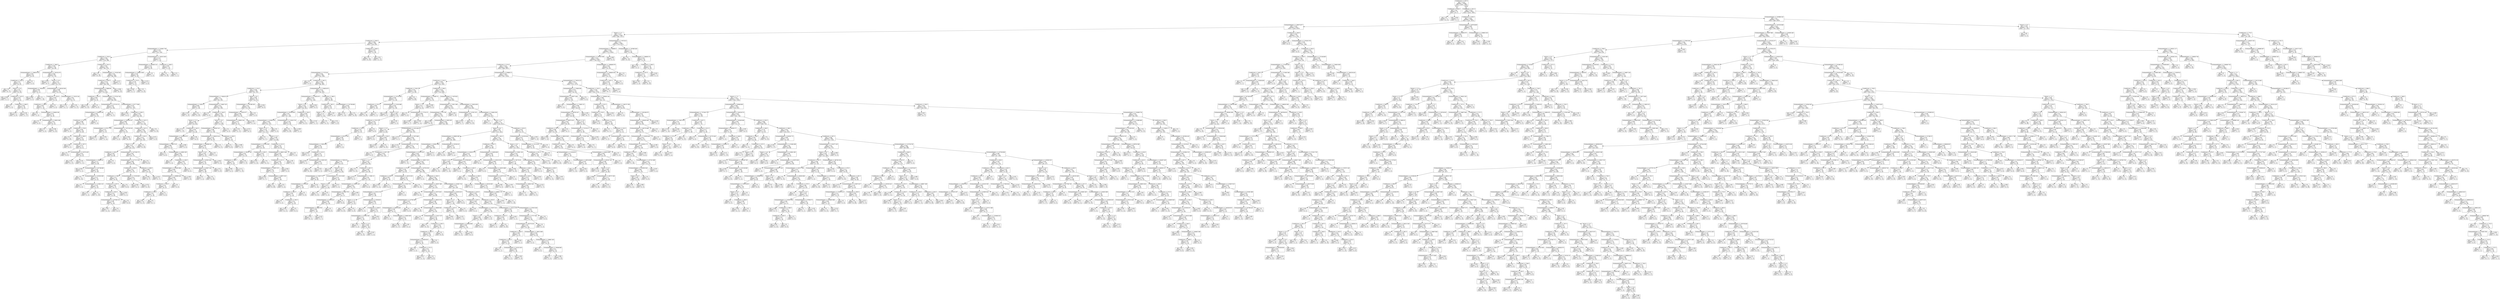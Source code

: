 digraph Tree {
node [shape=box] ;
0 [label="CreditScore <= 407.5\ngini = 0.324\nsamples = 10000\nvalue = [2037, 7963]"] ;
1 [label="CreditScore <= 404.5\ngini = 0.08\nsamples = 24\nvalue = [23, 1]"] ;
0 -> 1 [labeldistance=2.5, labelangle=45, headlabel="True"] ;
2 [label="gini = 0.0\nsamples = 21\nvalue = [21, 0]"] ;
1 -> 2 ;
3 [label="gini = 0.444\nsamples = 3\nvalue = [2, 1]"] ;
1 -> 3 ;
4 [label="CreditScore <= 651.5\ngini = 0.322\nsamples = 9976\nvalue = [2014, 7962]"] ;
0 -> 4 [labeldistance=2.5, labelangle=-45, headlabel="False"] ;
5 [label="CreditScore <= 650.5\ngini = 0.334\nsamples = 4963\nvalue = [1051, 3912]"] ;
4 -> 5 ;
6 [label="EstimatedSalary <= 169573.977\ngini = 0.332\nsamples = 4913\nvalue = [1034, 3879]"] ;
5 -> 6 ;
7 [label="Tenure <= 1.5\ngini = 0.327\nsamples = 4188\nvalue = [861, 3327]"] ;
6 -> 7 ;
8 [label="CreditScore <= 638.5\ngini = 0.364\nsamples = 598\nvalue = [143, 455]"] ;
7 -> 8 ;
9 [label="EstimatedSalary <= 154091.758\ngini = 0.378\nsamples = 557\nvalue = [141, 416]"] ;
8 -> 9 ;
10 [label="CreditScore <= 535.5\ngini = 0.392\nsamples = 500\nvalue = [134, 366]"] ;
9 -> 10 ;
11 [label="CreditScore <= 488.5\ngini = 0.448\nsamples = 133\nvalue = [45, 88]"] ;
10 -> 11 ;
12 [label="EstimatedSalary <= 139618.133\ngini = 0.303\nsamples = 43\nvalue = [8, 35]"] ;
11 -> 12 ;
13 [label="CreditScore <= 441.0\ngini = 0.25\nsamples = 41\nvalue = [6, 35]"] ;
12 -> 13 ;
14 [label="gini = 0.0\nsamples = 11\nvalue = [0, 11]"] ;
13 -> 14 ;
15 [label="Tenure <= 0.5\ngini = 0.32\nsamples = 30\nvalue = [6, 24]"] ;
13 -> 15 ;
16 [label="gini = 0.444\nsamples = 3\nvalue = [2, 1]"] ;
15 -> 16 ;
17 [label="CreditScore <= 447.0\ngini = 0.252\nsamples = 27\nvalue = [4, 23]"] ;
15 -> 17 ;
18 [label="gini = 0.0\nsamples = 1\nvalue = [1, 0]"] ;
17 -> 18 ;
19 [label="CreditScore <= 466.0\ngini = 0.204\nsamples = 26\nvalue = [3, 23]"] ;
17 -> 19 ;
20 [label="gini = 0.375\nsamples = 8\nvalue = [2, 6]"] ;
19 -> 20 ;
21 [label="gini = 0.105\nsamples = 18\nvalue = [1, 17]"] ;
19 -> 21 ;
22 [label="gini = 0.0\nsamples = 2\nvalue = [2, 0]"] ;
12 -> 22 ;
23 [label="EstimatedSalary <= 26154.475\ngini = 0.484\nsamples = 90\nvalue = [37, 53]"] ;
11 -> 23 ;
24 [label="gini = 0.375\nsamples = 8\nvalue = [6, 2]"] ;
23 -> 24 ;
25 [label="Tenure <= 0.5\ngini = 0.47\nsamples = 82\nvalue = [31, 51]"] ;
23 -> 25 ;
26 [label="EstimatedSalary <= 79444.82\ngini = 0.346\nsamples = 27\nvalue = [6, 21]"] ;
25 -> 26 ;
27 [label="gini = 0.469\nsamples = 8\nvalue = [5, 3]"] ;
26 -> 27 ;
28 [label="gini = 0.1\nsamples = 19\nvalue = [1, 18]"] ;
26 -> 28 ;
29 [label="EstimatedSalary <= 100243.059\ngini = 0.496\nsamples = 55\nvalue = [25, 30]"] ;
25 -> 29 ;
30 [label="CreditScore <= 532.0\ngini = 0.444\nsamples = 27\nvalue = [9, 18]"] ;
29 -> 30 ;
31 [label="CreditScore <= 489.5\ngini = 0.403\nsamples = 25\nvalue = [7, 18]"] ;
30 -> 31 ;
32 [label="gini = 0.0\nsamples = 1\nvalue = [1, 0]"] ;
31 -> 32 ;
33 [label="EstimatedSalary <= 39406.189\ngini = 0.375\nsamples = 24\nvalue = [6, 18]"] ;
31 -> 33 ;
34 [label="gini = 0.0\nsamples = 4\nvalue = [0, 4]"] ;
33 -> 34 ;
35 [label="EstimatedSalary <= 50632.506\ngini = 0.42\nsamples = 20\nvalue = [6, 14]"] ;
33 -> 35 ;
36 [label="gini = 0.0\nsamples = 2\nvalue = [2, 0]"] ;
35 -> 36 ;
37 [label="gini = 0.346\nsamples = 18\nvalue = [4, 14]"] ;
35 -> 37 ;
38 [label="gini = 0.0\nsamples = 2\nvalue = [2, 0]"] ;
30 -> 38 ;
39 [label="EstimatedSalary <= 120131.84\ngini = 0.49\nsamples = 28\nvalue = [16, 12]"] ;
29 -> 39 ;
40 [label="gini = 0.153\nsamples = 12\nvalue = [11, 1]"] ;
39 -> 40 ;
41 [label="gini = 0.43\nsamples = 16\nvalue = [5, 11]"] ;
39 -> 41 ;
42 [label="CreditScore <= 541.5\ngini = 0.367\nsamples = 367\nvalue = [89, 278]"] ;
10 -> 42 ;
43 [label="gini = 0.0\nsamples = 18\nvalue = [0, 18]"] ;
42 -> 43 ;
44 [label="EstimatedSalary <= 152423.68\ngini = 0.38\nsamples = 349\nvalue = [89, 260]"] ;
42 -> 44 ;
45 [label="CreditScore <= 635.5\ngini = 0.374\nsamples = 345\nvalue = [86, 259]"] ;
44 -> 45 ;
46 [label="EstimatedSalary <= 8699.96\ngini = 0.363\nsamples = 327\nvalue = [78, 249]"] ;
45 -> 46 ;
47 [label="CreditScore <= 615.5\ngini = 0.483\nsamples = 22\nvalue = [9, 13]"] ;
46 -> 47 ;
48 [label="gini = 0.401\nsamples = 18\nvalue = [5, 13]"] ;
47 -> 48 ;
49 [label="gini = 0.0\nsamples = 4\nvalue = [4, 0]"] ;
47 -> 49 ;
50 [label="EstimatedSalary <= 57224.744\ngini = 0.35\nsamples = 305\nvalue = [69, 236]"] ;
46 -> 50 ;
51 [label="EstimatedSalary <= 47119.113\ngini = 0.252\nsamples = 81\nvalue = [12, 69]"] ;
50 -> 51 ;
52 [label="EstimatedSalary <= 46500.148\ngini = 0.305\nsamples = 64\nvalue = [12, 52]"] ;
51 -> 52 ;
53 [label="CreditScore <= 547.0\ngini = 0.288\nsamples = 63\nvalue = [11, 52]"] ;
52 -> 53 ;
54 [label="gini = 0.48\nsamples = 5\nvalue = [2, 3]"] ;
53 -> 54 ;
55 [label="CreditScore <= 576.0\ngini = 0.262\nsamples = 58\nvalue = [9, 49]"] ;
53 -> 55 ;
56 [label="gini = 0.0\nsamples = 16\nvalue = [0, 16]"] ;
55 -> 56 ;
57 [label="CreditScore <= 580.5\ngini = 0.337\nsamples = 42\nvalue = [9, 33]"] ;
55 -> 57 ;
58 [label="gini = 0.48\nsamples = 5\nvalue = [3, 2]"] ;
57 -> 58 ;
59 [label="CreditScore <= 587.5\ngini = 0.272\nsamples = 37\nvalue = [6, 31]"] ;
57 -> 59 ;
60 [label="gini = 0.0\nsamples = 9\nvalue = [0, 9]"] ;
59 -> 60 ;
61 [label="EstimatedSalary <= 32374.455\ngini = 0.337\nsamples = 28\nvalue = [6, 22]"] ;
59 -> 61 ;
62 [label="gini = 0.43\nsamples = 16\nvalue = [5, 11]"] ;
61 -> 62 ;
63 [label="gini = 0.153\nsamples = 12\nvalue = [1, 11]"] ;
61 -> 63 ;
64 [label="gini = 0.0\nsamples = 1\nvalue = [1, 0]"] ;
52 -> 64 ;
65 [label="gini = 0.0\nsamples = 17\nvalue = [0, 17]"] ;
51 -> 65 ;
66 [label="EstimatedSalary <= 61777.984\ngini = 0.379\nsamples = 224\nvalue = [57, 167]"] ;
50 -> 66 ;
67 [label="gini = 0.444\nsamples = 12\nvalue = [8, 4]"] ;
66 -> 67 ;
68 [label="CreditScore <= 563.5\ngini = 0.355\nsamples = 212\nvalue = [49, 163]"] ;
66 -> 68 ;
69 [label="EstimatedSalary <= 104185.207\ngini = 0.469\nsamples = 40\nvalue = [15, 25]"] ;
68 -> 69 ;
70 [label="EstimatedSalary <= 67317.352\ngini = 0.375\nsamples = 20\nvalue = [5, 15]"] ;
69 -> 70 ;
71 [label="gini = 0.444\nsamples = 3\nvalue = [2, 1]"] ;
70 -> 71 ;
72 [label="gini = 0.291\nsamples = 17\nvalue = [3, 14]"] ;
70 -> 72 ;
73 [label="EstimatedSalary <= 107128.316\ngini = 0.5\nsamples = 20\nvalue = [10, 10]"] ;
69 -> 73 ;
74 [label="gini = 0.0\nsamples = 2\nvalue = [2, 0]"] ;
73 -> 74 ;
75 [label="gini = 0.494\nsamples = 18\nvalue = [8, 10]"] ;
73 -> 75 ;
76 [label="CreditScore <= 631.5\ngini = 0.317\nsamples = 172\nvalue = [34, 138]"] ;
68 -> 76 ;
77 [label="CreditScore <= 627.5\ngini = 0.332\nsamples = 162\nvalue = [34, 128]"] ;
76 -> 77 ;
78 [label="CreditScore <= 623.5\ngini = 0.313\nsamples = 149\nvalue = [29, 120]"] ;
77 -> 78 ;
79 [label="Tenure <= 0.5\ngini = 0.33\nsamples = 139\nvalue = [29, 110]"] ;
78 -> 79 ;
80 [label="CreditScore <= 620.5\ngini = 0.236\nsamples = 44\nvalue = [6, 38]"] ;
79 -> 80 ;
81 [label="EstimatedSalary <= 66662.91\ngini = 0.172\nsamples = 42\nvalue = [4, 38]"] ;
80 -> 81 ;
82 [label="gini = 0.444\nsamples = 3\nvalue = [1, 2]"] ;
81 -> 82 ;
83 [label="EstimatedSalary <= 101786.992\ngini = 0.142\nsamples = 39\nvalue = [3, 36]"] ;
81 -> 83 ;
84 [label="gini = 0.0\nsamples = 14\nvalue = [0, 14]"] ;
83 -> 84 ;
85 [label="EstimatedSalary <= 102362.965\ngini = 0.211\nsamples = 25\nvalue = [3, 22]"] ;
83 -> 85 ;
86 [label="gini = 0.0\nsamples = 1\nvalue = [1, 0]"] ;
85 -> 86 ;
87 [label="EstimatedSalary <= 113601.551\ngini = 0.153\nsamples = 24\nvalue = [2, 22]"] ;
85 -> 87 ;
88 [label="gini = 0.32\nsamples = 5\nvalue = [1, 4]"] ;
87 -> 88 ;
89 [label="gini = 0.1\nsamples = 19\nvalue = [1, 18]"] ;
87 -> 89 ;
90 [label="gini = 0.0\nsamples = 2\nvalue = [2, 0]"] ;
80 -> 90 ;
91 [label="EstimatedSalary <= 147196.273\ngini = 0.367\nsamples = 95\nvalue = [23, 72]"] ;
79 -> 91 ;
92 [label="EstimatedSalary <= 117121.328\ngini = 0.383\nsamples = 89\nvalue = [23, 66]"] ;
91 -> 92 ;
93 [label="CreditScore <= 604.0\ngini = 0.32\nsamples = 65\nvalue = [13, 52]"] ;
92 -> 93 ;
94 [label="CreditScore <= 599.5\ngini = 0.25\nsamples = 41\nvalue = [6, 35]"] ;
93 -> 94 ;
95 [label="CreditScore <= 597.0\ngini = 0.298\nsamples = 33\nvalue = [6, 27]"] ;
94 -> 95 ;
96 [label="CreditScore <= 582.0\ngini = 0.231\nsamples = 30\nvalue = [4, 26]"] ;
95 -> 96 ;
97 [label="EstimatedSalary <= 107380.223\ngini = 0.298\nsamples = 22\nvalue = [4, 18]"] ;
96 -> 97 ;
98 [label="gini = 0.36\nsamples = 17\nvalue = [4, 13]"] ;
97 -> 98 ;
99 [label="gini = 0.0\nsamples = 5\nvalue = [0, 5]"] ;
97 -> 99 ;
100 [label="gini = 0.0\nsamples = 8\nvalue = [0, 8]"] ;
96 -> 100 ;
101 [label="gini = 0.444\nsamples = 3\nvalue = [2, 1]"] ;
95 -> 101 ;
102 [label="gini = 0.0\nsamples = 8\nvalue = [0, 8]"] ;
94 -> 102 ;
103 [label="EstimatedSalary <= 73226.805\ngini = 0.413\nsamples = 24\nvalue = [7, 17]"] ;
93 -> 103 ;
104 [label="gini = 0.444\nsamples = 6\nvalue = [4, 2]"] ;
103 -> 104 ;
105 [label="gini = 0.278\nsamples = 18\nvalue = [3, 15]"] ;
103 -> 105 ;
106 [label="CreditScore <= 599.0\ngini = 0.486\nsamples = 24\nvalue = [10, 14]"] ;
92 -> 106 ;
107 [label="gini = 0.492\nsamples = 16\nvalue = [9, 7]"] ;
106 -> 107 ;
108 [label="gini = 0.219\nsamples = 8\nvalue = [1, 7]"] ;
106 -> 108 ;
109 [label="gini = 0.0\nsamples = 6\nvalue = [0, 6]"] ;
91 -> 109 ;
110 [label="gini = 0.0\nsamples = 10\nvalue = [0, 10]"] ;
78 -> 110 ;
111 [label="gini = 0.473\nsamples = 13\nvalue = [5, 8]"] ;
77 -> 111 ;
112 [label="gini = 0.0\nsamples = 10\nvalue = [0, 10]"] ;
76 -> 112 ;
113 [label="gini = 0.494\nsamples = 18\nvalue = [8, 10]"] ;
45 -> 113 ;
114 [label="gini = 0.375\nsamples = 4\nvalue = [3, 1]"] ;
44 -> 114 ;
115 [label="EstimatedSalary <= 163312.602\ngini = 0.215\nsamples = 57\nvalue = [7, 50]"] ;
9 -> 115 ;
116 [label="EstimatedSalary <= 163003.141\ngini = 0.278\nsamples = 36\nvalue = [6, 30]"] ;
115 -> 116 ;
117 [label="EstimatedSalary <= 160612.836\ngini = 0.245\nsamples = 35\nvalue = [5, 30]"] ;
116 -> 117 ;
118 [label="CreditScore <= 575.0\ngini = 0.159\nsamples = 23\nvalue = [2, 21]"] ;
117 -> 118 ;
119 [label="gini = 0.346\nsamples = 9\nvalue = [2, 7]"] ;
118 -> 119 ;
120 [label="gini = 0.0\nsamples = 14\nvalue = [0, 14]"] ;
118 -> 120 ;
121 [label="gini = 0.375\nsamples = 12\nvalue = [3, 9]"] ;
117 -> 121 ;
122 [label="gini = 0.0\nsamples = 1\nvalue = [1, 0]"] ;
116 -> 122 ;
123 [label="CreditScore <= 636.5\ngini = 0.091\nsamples = 21\nvalue = [1, 20]"] ;
115 -> 123 ;
124 [label="gini = 0.0\nsamples = 19\nvalue = [0, 19]"] ;
123 -> 124 ;
125 [label="gini = 0.5\nsamples = 2\nvalue = [1, 1]"] ;
123 -> 125 ;
126 [label="CreditScore <= 646.5\ngini = 0.093\nsamples = 41\nvalue = [2, 39]"] ;
8 -> 126 ;
127 [label="gini = 0.0\nsamples = 28\nvalue = [0, 28]"] ;
126 -> 127 ;
128 [label="gini = 0.26\nsamples = 13\nvalue = [2, 11]"] ;
126 -> 128 ;
129 [label="EstimatedSalary <= 167210.5\ngini = 0.32\nsamples = 3590\nvalue = [718, 2872]"] ;
7 -> 129 ;
130 [label="EstimatedSalary <= 166890.0\ngini = 0.322\nsamples = 3537\nvalue = [713, 2824]"] ;
129 -> 130 ;
131 [label="EstimatedSalary <= 165102.398\ngini = 0.321\nsamples = 3529\nvalue = [708, 2821]"] ;
130 -> 131 ;
132 [label="CreditScore <= 513.5\ngini = 0.319\nsamples = 3499\nvalue = [698, 2801]"] ;
131 -> 132 ;
133 [label="EstimatedSalary <= 1722.44\ngini = 0.285\nsamples = 586\nvalue = [101, 485]"] ;
132 -> 133 ;
134 [label="gini = 0.0\nsamples = 2\nvalue = [2, 0]"] ;
133 -> 134 ;
135 [label="CreditScore <= 482.5\ngini = 0.282\nsamples = 584\nvalue = [99, 485]"] ;
133 -> 135 ;
136 [label="CreditScore <= 474.5\ngini = 0.338\nsamples = 283\nvalue = [61, 222]"] ;
135 -> 136 ;
137 [label="EstimatedSalary <= 16448.19\ngini = 0.3\nsamples = 234\nvalue = [43, 191]"] ;
136 -> 137 ;
138 [label="EstimatedSalary <= 5438.12\ngini = 0.064\nsamples = 30\nvalue = [1, 29]"] ;
137 -> 138 ;
139 [label="gini = 0.18\nsamples = 10\nvalue = [1, 9]"] ;
138 -> 139 ;
140 [label="gini = 0.0\nsamples = 20\nvalue = [0, 20]"] ;
138 -> 140 ;
141 [label="EstimatedSalary <= 19487.525\ngini = 0.327\nsamples = 204\nvalue = [42, 162]"] ;
137 -> 141 ;
142 [label="gini = 0.0\nsamples = 2\nvalue = [2, 0]"] ;
141 -> 142 ;
143 [label="CreditScore <= 444.5\ngini = 0.318\nsamples = 202\nvalue = [40, 162]"] ;
141 -> 143 ;
144 [label="Tenure <= 2.5\ngini = 0.404\nsamples = 89\nvalue = [25, 64]"] ;
143 -> 144 ;
145 [label="gini = 0.117\nsamples = 16\nvalue = [1, 15]"] ;
144 -> 145 ;
146 [label="CreditScore <= 442.5\ngini = 0.441\nsamples = 73\nvalue = [24, 49]"] ;
144 -> 146 ;
147 [label="EstimatedSalary <= 142905.875\ngini = 0.408\nsamples = 63\nvalue = [18, 45]"] ;
146 -> 147 ;
148 [label="EstimatedSalary <= 39973.16\ngini = 0.366\nsamples = 54\nvalue = [13, 41]"] ;
147 -> 148 ;
149 [label="gini = 0.0\nsamples = 6\nvalue = [0, 6]"] ;
148 -> 149 ;
150 [label="EstimatedSalary <= 43991.855\ngini = 0.395\nsamples = 48\nvalue = [13, 35]"] ;
148 -> 150 ;
151 [label="gini = 0.0\nsamples = 1\nvalue = [1, 0]"] ;
150 -> 151 ;
152 [label="CreditScore <= 438.5\ngini = 0.38\nsamples = 47\nvalue = [12, 35]"] ;
150 -> 152 ;
153 [label="EstimatedSalary <= 119042.664\ngini = 0.408\nsamples = 42\nvalue = [12, 30]"] ;
152 -> 153 ;
154 [label="EstimatedSalary <= 109999.484\ngini = 0.444\nsamples = 33\nvalue = [11, 22]"] ;
153 -> 154 ;
155 [label="CreditScore <= 433.5\ngini = 0.412\nsamples = 31\nvalue = [9, 22]"] ;
154 -> 155 ;
156 [label="CreditScore <= 428.5\ngini = 0.34\nsamples = 23\nvalue = [5, 18]"] ;
155 -> 156 ;
157 [label="gini = 0.43\nsamples = 16\nvalue = [5, 11]"] ;
156 -> 157 ;
158 [label="gini = 0.0\nsamples = 7\nvalue = [0, 7]"] ;
156 -> 158 ;
159 [label="gini = 0.5\nsamples = 8\nvalue = [4, 4]"] ;
155 -> 159 ;
160 [label="gini = 0.0\nsamples = 2\nvalue = [2, 0]"] ;
154 -> 160 ;
161 [label="gini = 0.198\nsamples = 9\nvalue = [1, 8]"] ;
153 -> 161 ;
162 [label="gini = 0.0\nsamples = 5\nvalue = [0, 5]"] ;
152 -> 162 ;
163 [label="gini = 0.494\nsamples = 9\nvalue = [5, 4]"] ;
147 -> 163 ;
164 [label="gini = 0.48\nsamples = 10\nvalue = [6, 4]"] ;
146 -> 164 ;
165 [label="Tenure <= 9.5\ngini = 0.23\nsamples = 113\nvalue = [15, 98]"] ;
143 -> 165 ;
166 [label="EstimatedSalary <= 139343.141\ngini = 0.188\nsamples = 105\nvalue = [11, 94]"] ;
165 -> 166 ;
167 [label="EstimatedSalary <= 108410.414\ngini = 0.133\nsamples = 84\nvalue = [6, 78]"] ;
166 -> 167 ;
168 [label="EstimatedSalary <= 108098.297\ngini = 0.188\nsamples = 57\nvalue = [6, 51]"] ;
167 -> 168 ;
169 [label="Tenure <= 8.5\ngini = 0.163\nsamples = 56\nvalue = [5, 51]"] ;
168 -> 169 ;
170 [label="EstimatedSalary <= 82592.484\ngini = 0.113\nsamples = 50\nvalue = [3, 47]"] ;
169 -> 170 ;
171 [label="EstimatedSalary <= 35097.146\ngini = 0.049\nsamples = 40\nvalue = [1, 39]"] ;
170 -> 171 ;
172 [label="gini = 0.32\nsamples = 5\nvalue = [1, 4]"] ;
171 -> 172 ;
173 [label="gini = 0.0\nsamples = 35\nvalue = [0, 35]"] ;
171 -> 173 ;
174 [label="gini = 0.32\nsamples = 10\nvalue = [2, 8]"] ;
170 -> 174 ;
175 [label="gini = 0.444\nsamples = 6\nvalue = [2, 4]"] ;
169 -> 175 ;
176 [label="gini = 0.0\nsamples = 1\nvalue = [1, 0]"] ;
168 -> 176 ;
177 [label="gini = 0.0\nsamples = 27\nvalue = [0, 27]"] ;
167 -> 177 ;
178 [label="CreditScore <= 459.5\ngini = 0.363\nsamples = 21\nvalue = [5, 16]"] ;
166 -> 178 ;
179 [label="gini = 0.0\nsamples = 9\nvalue = [0, 9]"] ;
178 -> 179 ;
180 [label="gini = 0.486\nsamples = 12\nvalue = [5, 7]"] ;
178 -> 180 ;
181 [label="gini = 0.5\nsamples = 8\nvalue = [4, 4]"] ;
165 -> 181 ;
182 [label="Tenure <= 8.5\ngini = 0.465\nsamples = 49\nvalue = [18, 31]"] ;
136 -> 182 ;
183 [label="EstimatedSalary <= 161380.305\ngini = 0.42\nsamples = 40\nvalue = [12, 28]"] ;
182 -> 183 ;
184 [label="EstimatedSalary <= 73342.977\ngini = 0.388\nsamples = 38\nvalue = [10, 28]"] ;
183 -> 184 ;
185 [label="EstimatedSalary <= 46082.244\ngini = 0.472\nsamples = 21\nvalue = [8, 13]"] ;
184 -> 185 ;
186 [label="gini = 0.26\nsamples = 13\nvalue = [2, 11]"] ;
185 -> 186 ;
187 [label="gini = 0.375\nsamples = 8\nvalue = [6, 2]"] ;
185 -> 187 ;
188 [label="gini = 0.208\nsamples = 17\nvalue = [2, 15]"] ;
184 -> 188 ;
189 [label="gini = 0.0\nsamples = 2\nvalue = [2, 0]"] ;
183 -> 189 ;
190 [label="gini = 0.444\nsamples = 9\nvalue = [6, 3]"] ;
182 -> 190 ;
191 [label="EstimatedSalary <= 119820.672\ngini = 0.221\nsamples = 301\nvalue = [38, 263]"] ;
135 -> 191 ;
192 [label="EstimatedSalary <= 115955.672\ngini = 0.253\nsamples = 215\nvalue = [32, 183]"] ;
191 -> 192 ;
193 [label="Tenure <= 8.5\ngini = 0.232\nsamples = 209\nvalue = [28, 181]"] ;
192 -> 193 ;
194 [label="EstimatedSalary <= 92356.082\ngini = 0.26\nsamples = 176\nvalue = [27, 149]"] ;
193 -> 194 ;
195 [label="EstimatedSalary <= 91893.332\ngini = 0.293\nsamples = 140\nvalue = [25, 115]"] ;
194 -> 195 ;
196 [label="Tenure <= 2.5\ngini = 0.278\nsamples = 138\nvalue = [23, 115]"] ;
195 -> 196 ;
197 [label="gini = 0.0\nsamples = 17\nvalue = [0, 17]"] ;
196 -> 197 ;
198 [label="Tenure <= 5.5\ngini = 0.308\nsamples = 121\nvalue = [23, 98]"] ;
196 -> 198 ;
199 [label="EstimatedSalary <= 53793.336\ngini = 0.379\nsamples = 59\nvalue = [15, 44]"] ;
198 -> 199 ;
200 [label="EstimatedSalary <= 36183.785\ngini = 0.451\nsamples = 35\nvalue = [12, 23]"] ;
199 -> 200 ;
201 [label="CreditScore <= 498.5\ngini = 0.32\nsamples = 25\nvalue = [5, 20]"] ;
200 -> 201 ;
202 [label="gini = 0.494\nsamples = 9\nvalue = [4, 5]"] ;
201 -> 202 ;
203 [label="gini = 0.117\nsamples = 16\nvalue = [1, 15]"] ;
201 -> 203 ;
204 [label="gini = 0.42\nsamples = 10\nvalue = [7, 3]"] ;
200 -> 204 ;
205 [label="CreditScore <= 500.5\ngini = 0.219\nsamples = 24\nvalue = [3, 21]"] ;
199 -> 205 ;
206 [label="gini = 0.355\nsamples = 13\nvalue = [3, 10]"] ;
205 -> 206 ;
207 [label="gini = 0.0\nsamples = 11\nvalue = [0, 11]"] ;
205 -> 207 ;
208 [label="CreditScore <= 512.5\ngini = 0.225\nsamples = 62\nvalue = [8, 54]"] ;
198 -> 208 ;
209 [label="EstimatedSalary <= 86621.809\ngini = 0.203\nsamples = 61\nvalue = [7, 54]"] ;
208 -> 209 ;
210 [label="CreditScore <= 511.5\ngini = 0.163\nsamples = 56\nvalue = [5, 51]"] ;
209 -> 210 ;
211 [label="EstimatedSalary <= 10087.475\ngini = 0.113\nsamples = 50\nvalue = [3, 47]"] ;
210 -> 211 ;
212 [label="gini = 0.346\nsamples = 9\nvalue = [2, 7]"] ;
211 -> 212 ;
213 [label="EstimatedSalary <= 80871.031\ngini = 0.048\nsamples = 41\nvalue = [1, 40]"] ;
211 -> 213 ;
214 [label="gini = 0.0\nsamples = 36\nvalue = [0, 36]"] ;
213 -> 214 ;
215 [label="gini = 0.32\nsamples = 5\nvalue = [1, 4]"] ;
213 -> 215 ;
216 [label="gini = 0.444\nsamples = 6\nvalue = [2, 4]"] ;
210 -> 216 ;
217 [label="gini = 0.48\nsamples = 5\nvalue = [2, 3]"] ;
209 -> 217 ;
218 [label="gini = 0.0\nsamples = 1\nvalue = [1, 0]"] ;
208 -> 218 ;
219 [label="gini = 0.0\nsamples = 2\nvalue = [2, 0]"] ;
195 -> 219 ;
220 [label="EstimatedSalary <= 113813.781\ngini = 0.105\nsamples = 36\nvalue = [2, 34]"] ;
194 -> 220 ;
221 [label="gini = 0.0\nsamples = 29\nvalue = [0, 29]"] ;
220 -> 221 ;
222 [label="gini = 0.408\nsamples = 7\nvalue = [2, 5]"] ;
220 -> 222 ;
223 [label="CreditScore <= 503.5\ngini = 0.059\nsamples = 33\nvalue = [1, 32]"] ;
193 -> 223 ;
224 [label="gini = 0.0\nsamples = 21\nvalue = [0, 21]"] ;
223 -> 224 ;
225 [label="gini = 0.153\nsamples = 12\nvalue = [1, 11]"] ;
223 -> 225 ;
226 [label="gini = 0.444\nsamples = 6\nvalue = [4, 2]"] ;
192 -> 226 ;
227 [label="CreditScore <= 496.5\ngini = 0.13\nsamples = 86\nvalue = [6, 80]"] ;
191 -> 227 ;
228 [label="CreditScore <= 492.5\ngini = 0.293\nsamples = 28\nvalue = [5, 23]"] ;
227 -> 228 ;
229 [label="Tenure <= 7.0\ngini = 0.172\nsamples = 21\nvalue = [2, 19]"] ;
228 -> 229 ;
230 [label="gini = 0.0\nsamples = 11\nvalue = [0, 11]"] ;
229 -> 230 ;
231 [label="gini = 0.32\nsamples = 10\nvalue = [2, 8]"] ;
229 -> 231 ;
232 [label="gini = 0.49\nsamples = 7\nvalue = [3, 4]"] ;
228 -> 232 ;
233 [label="EstimatedSalary <= 131708.664\ngini = 0.034\nsamples = 58\nvalue = [1, 57]"] ;
227 -> 233 ;
234 [label="gini = 0.124\nsamples = 15\nvalue = [1, 14]"] ;
233 -> 234 ;
235 [label="gini = 0.0\nsamples = 43\nvalue = [0, 43]"] ;
233 -> 235 ;
236 [label="EstimatedSalary <= 63868.15\ngini = 0.326\nsamples = 2913\nvalue = [597, 2316]"] ;
132 -> 236 ;
237 [label="CreditScore <= 533.5\ngini = 0.308\nsamples = 1165\nvalue = [222, 943]"] ;
236 -> 237 ;
238 [label="CreditScore <= 526.5\ngini = 0.201\nsamples = 106\nvalue = [12, 94]"] ;
237 -> 238 ;
239 [label="EstimatedSalary <= 15753.505\ngini = 0.284\nsamples = 70\nvalue = [12, 58]"] ;
238 -> 239 ;
240 [label="CreditScore <= 523.5\ngini = 0.095\nsamples = 20\nvalue = [1, 19]"] ;
239 -> 240 ;
241 [label="gini = 0.0\nsamples = 18\nvalue = [0, 18]"] ;
240 -> 241 ;
242 [label="gini = 0.5\nsamples = 2\nvalue = [1, 1]"] ;
240 -> 242 ;
243 [label="EstimatedSalary <= 21543.886\ngini = 0.343\nsamples = 50\nvalue = [11, 39]"] ;
239 -> 243 ;
244 [label="gini = 0.444\nsamples = 6\nvalue = [4, 2]"] ;
243 -> 244 ;
245 [label="Tenure <= 8.5\ngini = 0.268\nsamples = 44\nvalue = [7, 37]"] ;
243 -> 245 ;
246 [label="CreditScore <= 524.5\ngini = 0.224\nsamples = 39\nvalue = [5, 34]"] ;
245 -> 246 ;
247 [label="CreditScore <= 523.5\ngini = 0.278\nsamples = 30\nvalue = [5, 25]"] ;
246 -> 247 ;
248 [label="EstimatedSalary <= 62221.535\ngini = 0.238\nsamples = 29\nvalue = [4, 25]"] ;
247 -> 248 ;
249 [label="EstimatedSalary <= 26354.09\ngini = 0.191\nsamples = 28\nvalue = [3, 25]"] ;
248 -> 249 ;
250 [label="gini = 0.444\nsamples = 3\nvalue = [1, 2]"] ;
249 -> 250 ;
251 [label="CreditScore <= 515.5\ngini = 0.147\nsamples = 25\nvalue = [2, 23]"] ;
249 -> 251 ;
252 [label="gini = 0.444\nsamples = 3\nvalue = [1, 2]"] ;
251 -> 252 ;
253 [label="EstimatedSalary <= 52623.58\ngini = 0.087\nsamples = 22\nvalue = [1, 21]"] ;
251 -> 253 ;
254 [label="gini = 0.0\nsamples = 16\nvalue = [0, 16]"] ;
253 -> 254 ;
255 [label="gini = 0.278\nsamples = 6\nvalue = [1, 5]"] ;
253 -> 255 ;
256 [label="gini = 0.0\nsamples = 1\nvalue = [1, 0]"] ;
248 -> 256 ;
257 [label="gini = 0.0\nsamples = 1\nvalue = [1, 0]"] ;
247 -> 257 ;
258 [label="gini = 0.0\nsamples = 9\nvalue = [0, 9]"] ;
246 -> 258 ;
259 [label="gini = 0.48\nsamples = 5\nvalue = [2, 3]"] ;
245 -> 259 ;
260 [label="gini = 0.0\nsamples = 36\nvalue = [0, 36]"] ;
238 -> 260 ;
261 [label="CreditScore <= 538.5\ngini = 0.318\nsamples = 1059\nvalue = [210, 849]"] ;
237 -> 261 ;
262 [label="EstimatedSalary <= 51609.74\ngini = 0.46\nsamples = 39\nvalue = [14, 25]"] ;
261 -> 262 ;
263 [label="Tenure <= 2.5\ngini = 0.412\nsamples = 31\nvalue = [9, 22]"] ;
262 -> 263 ;
264 [label="gini = 0.0\nsamples = 2\nvalue = [2, 0]"] ;
263 -> 264 ;
265 [label="EstimatedSalary <= 17742.22\ngini = 0.366\nsamples = 29\nvalue = [7, 22]"] ;
263 -> 265 ;
266 [label="gini = 0.486\nsamples = 12\nvalue = [5, 7]"] ;
265 -> 266 ;
267 [label="gini = 0.208\nsamples = 17\nvalue = [2, 15]"] ;
265 -> 267 ;
268 [label="gini = 0.469\nsamples = 8\nvalue = [5, 3]"] ;
262 -> 268 ;
269 [label="EstimatedSalary <= 14379.92\ngini = 0.31\nsamples = 1020\nvalue = [196, 824]"] ;
261 -> 269 ;
270 [label="EstimatedSalary <= 13611.095\ngini = 0.361\nsamples = 237\nvalue = [56, 181]"] ;
269 -> 270 ;
271 [label="EstimatedSalary <= 671.86\ngini = 0.342\nsamples = 224\nvalue = [49, 175]"] ;
270 -> 271 ;
272 [label="gini = 0.469\nsamples = 16\nvalue = [6, 10]"] ;
271 -> 272 ;
273 [label="EstimatedSalary <= 4030.205\ngini = 0.328\nsamples = 208\nvalue = [43, 165]"] ;
271 -> 273 ;
274 [label="Tenure <= 2.5\ngini = 0.13\nsamples = 43\nvalue = [3, 40]"] ;
273 -> 274 ;
275 [label="gini = 0.375\nsamples = 8\nvalue = [2, 6]"] ;
274 -> 275 ;
276 [label="CreditScore <= 550.5\ngini = 0.056\nsamples = 35\nvalue = [1, 34]"] ;
274 -> 276 ;
277 [label="gini = 0.444\nsamples = 3\nvalue = [1, 2]"] ;
276 -> 277 ;
278 [label="gini = 0.0\nsamples = 32\nvalue = [0, 32]"] ;
276 -> 278 ;
279 [label="EstimatedSalary <= 4224.085\ngini = 0.367\nsamples = 165\nvalue = [40, 125]"] ;
273 -> 279 ;
280 [label="gini = 0.375\nsamples = 4\nvalue = [3, 1]"] ;
279 -> 280 ;
281 [label="EstimatedSalary <= 5070.965\ngini = 0.354\nsamples = 161\nvalue = [37, 124]"] ;
279 -> 281 ;
282 [label="gini = 0.124\nsamples = 15\nvalue = [1, 14]"] ;
281 -> 282 ;
283 [label="EstimatedSalary <= 5177.08\ngini = 0.372\nsamples = 146\nvalue = [36, 110]"] ;
281 -> 283 ;
284 [label="gini = 0.0\nsamples = 3\nvalue = [3, 0]"] ;
283 -> 284 ;
285 [label="CreditScore <= 597.5\ngini = 0.355\nsamples = 143\nvalue = [33, 110]"] ;
283 -> 285 ;
286 [label="EstimatedSalary <= 5565.03\ngini = 0.29\nsamples = 74\nvalue = [13, 61]"] ;
285 -> 286 ;
287 [label="gini = 0.48\nsamples = 5\nvalue = [3, 2]"] ;
286 -> 287 ;
288 [label="Tenure <= 6.5\ngini = 0.248\nsamples = 69\nvalue = [10, 59]"] ;
286 -> 288 ;
289 [label="EstimatedSalary <= 10407.23\ngini = 0.332\nsamples = 38\nvalue = [8, 30]"] ;
288 -> 289 ;
290 [label="EstimatedSalary <= 9765.86\ngini = 0.423\nsamples = 23\nvalue = [7, 16]"] ;
289 -> 290 ;
291 [label="CreditScore <= 545.5\ngini = 0.363\nsamples = 21\nvalue = [5, 16]"] ;
290 -> 291 ;
292 [label="gini = 0.0\nsamples = 1\nvalue = [1, 0]"] ;
291 -> 292 ;
293 [label="CreditScore <= 585.5\ngini = 0.32\nsamples = 20\nvalue = [4, 16]"] ;
291 -> 293 ;
294 [label="gini = 0.391\nsamples = 15\nvalue = [4, 11]"] ;
293 -> 294 ;
295 [label="gini = 0.0\nsamples = 5\nvalue = [0, 5]"] ;
293 -> 295 ;
296 [label="gini = 0.0\nsamples = 2\nvalue = [2, 0]"] ;
290 -> 296 ;
297 [label="gini = 0.124\nsamples = 15\nvalue = [1, 14]"] ;
289 -> 297 ;
298 [label="EstimatedSalary <= 13215.805\ngini = 0.121\nsamples = 31\nvalue = [2, 29]"] ;
288 -> 298 ;
299 [label="Tenure <= 9.5\ngini = 0.071\nsamples = 27\nvalue = [1, 26]"] ;
298 -> 299 ;
300 [label="gini = 0.0\nsamples = 22\nvalue = [0, 22]"] ;
299 -> 300 ;
301 [label="gini = 0.32\nsamples = 5\nvalue = [1, 4]"] ;
299 -> 301 ;
302 [label="gini = 0.375\nsamples = 4\nvalue = [1, 3]"] ;
298 -> 302 ;
303 [label="Tenure <= 3.5\ngini = 0.412\nsamples = 69\nvalue = [20, 49]"] ;
285 -> 303 ;
304 [label="gini = 0.0\nsamples = 13\nvalue = [0, 13]"] ;
303 -> 304 ;
305 [label="CreditScore <= 601.5\ngini = 0.459\nsamples = 56\nvalue = [20, 36]"] ;
303 -> 305 ;
306 [label="gini = 0.375\nsamples = 4\nvalue = [3, 1]"] ;
305 -> 306 ;
307 [label="EstimatedSalary <= 12991.31\ngini = 0.44\nsamples = 52\nvalue = [17, 35]"] ;
305 -> 307 ;
308 [label="EstimatedSalary <= 10835.545\ngini = 0.457\nsamples = 48\nvalue = [17, 31]"] ;
307 -> 308 ;
309 [label="EstimatedSalary <= 9465.705\ngini = 0.394\nsamples = 37\nvalue = [10, 27]"] ;
308 -> 309 ;
310 [label="EstimatedSalary <= 9194.045\ngini = 0.459\nsamples = 28\nvalue = [10, 18]"] ;
309 -> 310 ;
311 [label="EstimatedSalary <= 8090.765\ngini = 0.403\nsamples = 25\nvalue = [7, 18]"] ;
310 -> 311 ;
312 [label="gini = 0.457\nsamples = 17\nvalue = [6, 11]"] ;
311 -> 312 ;
313 [label="gini = 0.219\nsamples = 8\nvalue = [1, 7]"] ;
311 -> 313 ;
314 [label="gini = 0.0\nsamples = 3\nvalue = [3, 0]"] ;
310 -> 314 ;
315 [label="gini = 0.0\nsamples = 9\nvalue = [0, 9]"] ;
309 -> 315 ;
316 [label="gini = 0.463\nsamples = 11\nvalue = [7, 4]"] ;
308 -> 316 ;
317 [label="gini = 0.0\nsamples = 4\nvalue = [0, 4]"] ;
307 -> 317 ;
318 [label="gini = 0.497\nsamples = 13\nvalue = [7, 6]"] ;
270 -> 318 ;
319 [label="EstimatedSalary <= 16424.854\ngini = 0.294\nsamples = 783\nvalue = [140, 643]"] ;
269 -> 319 ;
320 [label="EstimatedSalary <= 14762.225\ngini = 0.062\nsamples = 31\nvalue = [1, 30]"] ;
319 -> 320 ;
321 [label="gini = 0.219\nsamples = 8\nvalue = [1, 7]"] ;
320 -> 321 ;
322 [label="gini = 0.0\nsamples = 23\nvalue = [0, 23]"] ;
320 -> 322 ;
323 [label="EstimatedSalary <= 16464.359\ngini = 0.301\nsamples = 752\nvalue = [139, 613]"] ;
319 -> 323 ;
324 [label="gini = 0.0\nsamples = 1\nvalue = [1, 0]"] ;
323 -> 324 ;
325 [label="Tenure <= 9.5\ngini = 0.3\nsamples = 751\nvalue = [138, 613]"] ;
323 -> 325 ;
326 [label="Tenure <= 6.5\ngini = 0.291\nsamples = 707\nvalue = [125, 582]"] ;
325 -> 326 ;
327 [label="EstimatedSalary <= 60982.885\ngini = 0.322\nsamples = 451\nvalue = [91, 360]"] ;
326 -> 327 ;
328 [label="EstimatedSalary <= 60481.695\ngini = 0.334\nsamples = 424\nvalue = [90, 334]"] ;
327 -> 328 ;
329 [label="EstimatedSalary <= 18781.025\ngini = 0.328\nsamples = 420\nvalue = [87, 333]"] ;
328 -> 329 ;
330 [label="gini = 0.475\nsamples = 18\nvalue = [7, 11]"] ;
329 -> 330 ;
331 [label="EstimatedSalary <= 30621.314\ngini = 0.319\nsamples = 402\nvalue = [80, 322]"] ;
329 -> 331 ;
332 [label="CreditScore <= 573.0\ngini = 0.229\nsamples = 106\nvalue = [14, 92]"] ;
331 -> 332 ;
333 [label="CreditScore <= 562.5\ngini = 0.365\nsamples = 25\nvalue = [6, 19]"] ;
332 -> 333 ;
334 [label="gini = 0.208\nsamples = 17\nvalue = [2, 15]"] ;
333 -> 334 ;
335 [label="gini = 0.5\nsamples = 8\nvalue = [4, 4]"] ;
333 -> 335 ;
336 [label="EstimatedSalary <= 28125.055\ngini = 0.178\nsamples = 81\nvalue = [8, 73]"] ;
332 -> 336 ;
337 [label="EstimatedSalary <= 27953.755\ngini = 0.213\nsamples = 66\nvalue = [8, 58]"] ;
336 -> 337 ;
338 [label="EstimatedSalary <= 23314.154\ngini = 0.192\nsamples = 65\nvalue = [7, 58]"] ;
337 -> 338 ;
339 [label="Tenure <= 5.5\ngini = 0.114\nsamples = 33\nvalue = [2, 31]"] ;
338 -> 339 ;
340 [label="gini = 0.0\nsamples = 23\nvalue = [0, 23]"] ;
339 -> 340 ;
341 [label="gini = 0.32\nsamples = 10\nvalue = [2, 8]"] ;
339 -> 341 ;
342 [label="EstimatedSalary <= 23556.62\ngini = 0.264\nsamples = 32\nvalue = [5, 27]"] ;
338 -> 342 ;
343 [label="gini = 0.0\nsamples = 1\nvalue = [1, 0]"] ;
342 -> 343 ;
344 [label="CreditScore <= 638.0\ngini = 0.225\nsamples = 31\nvalue = [4, 27]"] ;
342 -> 344 ;
345 [label="EstimatedSalary <= 24784.149\ngini = 0.147\nsamples = 25\nvalue = [2, 23]"] ;
344 -> 345 ;
346 [label="gini = 0.32\nsamples = 5\nvalue = [1, 4]"] ;
345 -> 346 ;
347 [label="Tenure <= 5.5\ngini = 0.095\nsamples = 20\nvalue = [1, 19]"] ;
345 -> 347 ;
348 [label="gini = 0.0\nsamples = 13\nvalue = [0, 13]"] ;
347 -> 348 ;
349 [label="gini = 0.245\nsamples = 7\nvalue = [1, 6]"] ;
347 -> 349 ;
350 [label="gini = 0.444\nsamples = 6\nvalue = [2, 4]"] ;
344 -> 350 ;
351 [label="gini = 0.0\nsamples = 1\nvalue = [1, 0]"] ;
337 -> 351 ;
352 [label="gini = 0.0\nsamples = 15\nvalue = [0, 15]"] ;
336 -> 352 ;
353 [label="EstimatedSalary <= 30756.359\ngini = 0.347\nsamples = 296\nvalue = [66, 230]"] ;
331 -> 353 ;
354 [label="gini = 0.0\nsamples = 2\nvalue = [2, 0]"] ;
353 -> 354 ;
355 [label="CreditScore <= 593.5\ngini = 0.341\nsamples = 294\nvalue = [64, 230]"] ;
353 -> 355 ;
356 [label="EstimatedSalary <= 36267.566\ngini = 0.276\nsamples = 121\nvalue = [20, 101]"] ;
355 -> 356 ;
357 [label="gini = 0.0\nsamples = 21\nvalue = [0, 21]"] ;
356 -> 357 ;
358 [label="EstimatedSalary <= 43573.631\ngini = 0.32\nsamples = 100\nvalue = [20, 80]"] ;
356 -> 358 ;
359 [label="EstimatedSalary <= 41706.336\ngini = 0.437\nsamples = 31\nvalue = [10, 21]"] ;
358 -> 359 ;
360 [label="EstimatedSalary <= 36414.936\ngini = 0.346\nsamples = 27\nvalue = [6, 21]"] ;
359 -> 360 ;
361 [label="gini = 0.0\nsamples = 1\nvalue = [1, 0]"] ;
360 -> 361 ;
362 [label="EstimatedSalary <= 40903.965\ngini = 0.311\nsamples = 26\nvalue = [5, 21]"] ;
360 -> 362 ;
363 [label="gini = 0.188\nsamples = 19\nvalue = [2, 17]"] ;
362 -> 363 ;
364 [label="gini = 0.49\nsamples = 7\nvalue = [3, 4]"] ;
362 -> 364 ;
365 [label="gini = 0.0\nsamples = 4\nvalue = [4, 0]"] ;
359 -> 365 ;
366 [label="EstimatedSalary <= 49023.574\ngini = 0.248\nsamples = 69\nvalue = [10, 59]"] ;
358 -> 366 ;
367 [label="gini = 0.0\nsamples = 19\nvalue = [0, 19]"] ;
366 -> 367 ;
368 [label="EstimatedSalary <= 49666.084\ngini = 0.32\nsamples = 50\nvalue = [10, 40]"] ;
366 -> 368 ;
369 [label="gini = 0.0\nsamples = 2\nvalue = [2, 0]"] ;
368 -> 369 ;
370 [label="EstimatedSalary <= 52417.475\ngini = 0.278\nsamples = 48\nvalue = [8, 40]"] ;
368 -> 370 ;
371 [label="gini = 0.0\nsamples = 13\nvalue = [0, 13]"] ;
370 -> 371 ;
372 [label="CreditScore <= 583.5\ngini = 0.353\nsamples = 35\nvalue = [8, 27]"] ;
370 -> 372 ;
373 [label="CreditScore <= 582.5\ngini = 0.426\nsamples = 26\nvalue = [8, 18]"] ;
372 -> 373 ;
374 [label="EstimatedSalary <= 52926.924\ngini = 0.375\nsamples = 24\nvalue = [6, 18]"] ;
373 -> 374 ;
375 [label="gini = 0.0\nsamples = 1\nvalue = [1, 0]"] ;
374 -> 375 ;
376 [label="CreditScore <= 571.5\ngini = 0.34\nsamples = 23\nvalue = [5, 18]"] ;
374 -> 376 ;
377 [label="gini = 0.415\nsamples = 17\nvalue = [5, 12]"] ;
376 -> 377 ;
378 [label="gini = 0.0\nsamples = 6\nvalue = [0, 6]"] ;
376 -> 378 ;
379 [label="gini = 0.0\nsamples = 2\nvalue = [2, 0]"] ;
373 -> 379 ;
380 [label="gini = 0.0\nsamples = 9\nvalue = [0, 9]"] ;
372 -> 380 ;
381 [label="EstimatedSalary <= 35462.744\ngini = 0.379\nsamples = 173\nvalue = [44, 129]"] ;
355 -> 381 ;
382 [label="EstimatedSalary <= 34355.615\ngini = 0.495\nsamples = 29\nvalue = [13, 16]"] ;
381 -> 382 ;
383 [label="Tenure <= 5.5\ngini = 0.423\nsamples = 23\nvalue = [7, 16]"] ;
382 -> 383 ;
384 [label="CreditScore <= 622.5\ngini = 0.363\nsamples = 21\nvalue = [5, 16]"] ;
383 -> 384 ;
385 [label="gini = 0.494\nsamples = 9\nvalue = [4, 5]"] ;
384 -> 385 ;
386 [label="gini = 0.153\nsamples = 12\nvalue = [1, 11]"] ;
384 -> 386 ;
387 [label="gini = 0.0\nsamples = 2\nvalue = [2, 0]"] ;
383 -> 387 ;
388 [label="gini = 0.0\nsamples = 6\nvalue = [6, 0]"] ;
382 -> 388 ;
389 [label="CreditScore <= 610.5\ngini = 0.338\nsamples = 144\nvalue = [31, 113]"] ;
381 -> 389 ;
390 [label="CreditScore <= 597.5\ngini = 0.449\nsamples = 47\nvalue = [16, 31]"] ;
389 -> 390 ;
391 [label="gini = 0.49\nsamples = 7\nvalue = [4, 3]"] ;
390 -> 391 ;
392 [label="EstimatedSalary <= 51057.514\ngini = 0.42\nsamples = 40\nvalue = [12, 28]"] ;
390 -> 392 ;
393 [label="Tenure <= 5.5\ngini = 0.464\nsamples = 30\nvalue = [11, 19]"] ;
392 -> 393 ;
394 [label="EstimatedSalary <= 44644.809\ngini = 0.493\nsamples = 25\nvalue = [11, 14]"] ;
393 -> 394 ;
395 [label="gini = 0.43\nsamples = 16\nvalue = [5, 11]"] ;
394 -> 395 ;
396 [label="gini = 0.444\nsamples = 9\nvalue = [6, 3]"] ;
394 -> 396 ;
397 [label="gini = 0.0\nsamples = 5\nvalue = [0, 5]"] ;
393 -> 397 ;
398 [label="gini = 0.18\nsamples = 10\nvalue = [1, 9]"] ;
392 -> 398 ;
399 [label="CreditScore <= 624.0\ngini = 0.261\nsamples = 97\nvalue = [15, 82]"] ;
389 -> 399 ;
400 [label="EstimatedSalary <= 59115.154\ngini = 0.105\nsamples = 36\nvalue = [2, 34]"] ;
399 -> 400 ;
401 [label="CreditScore <= 612.5\ngini = 0.059\nsamples = 33\nvalue = [1, 32]"] ;
400 -> 401 ;
402 [label="gini = 0.375\nsamples = 4\nvalue = [1, 3]"] ;
401 -> 402 ;
403 [label="gini = 0.0\nsamples = 29\nvalue = [0, 29]"] ;
401 -> 403 ;
404 [label="gini = 0.444\nsamples = 3\nvalue = [1, 2]"] ;
400 -> 404 ;
405 [label="EstimatedSalary <= 57923.549\ngini = 0.335\nsamples = 61\nvalue = [13, 48]"] ;
399 -> 405 ;
406 [label="EstimatedSalary <= 57717.68\ngini = 0.375\nsamples = 52\nvalue = [13, 39]"] ;
405 -> 406 ;
407 [label="EstimatedSalary <= 46170.318\ngini = 0.36\nsamples = 51\nvalue = [12, 39]"] ;
406 -> 407 ;
408 [label="CreditScore <= 645.5\ngini = 0.269\nsamples = 25\nvalue = [4, 21]"] ;
407 -> 408 ;
409 [label="CreditScore <= 625.5\ngini = 0.165\nsamples = 22\nvalue = [2, 20]"] ;
408 -> 409 ;
410 [label="gini = 0.5\nsamples = 2\nvalue = [1, 1]"] ;
409 -> 410 ;
411 [label="EstimatedSalary <= 42151.025\ngini = 0.095\nsamples = 20\nvalue = [1, 19]"] ;
409 -> 411 ;
412 [label="gini = 0.0\nsamples = 11\nvalue = [0, 11]"] ;
411 -> 412 ;
413 [label="gini = 0.198\nsamples = 9\nvalue = [1, 8]"] ;
411 -> 413 ;
414 [label="gini = 0.444\nsamples = 3\nvalue = [2, 1]"] ;
408 -> 414 ;
415 [label="EstimatedSalary <= 48012.609\ngini = 0.426\nsamples = 26\nvalue = [8, 18]"] ;
407 -> 415 ;
416 [label="gini = 0.0\nsamples = 2\nvalue = [2, 0]"] ;
415 -> 416 ;
417 [label="EstimatedSalary <= 49681.404\ngini = 0.375\nsamples = 24\nvalue = [6, 18]"] ;
415 -> 417 ;
418 [label="gini = 0.0\nsamples = 4\nvalue = [0, 4]"] ;
417 -> 418 ;
419 [label="EstimatedSalary <= 50046.895\ngini = 0.42\nsamples = 20\nvalue = [6, 14]"] ;
417 -> 419 ;
420 [label="gini = 0.0\nsamples = 1\nvalue = [1, 0]"] ;
419 -> 420 ;
421 [label="gini = 0.388\nsamples = 19\nvalue = [5, 14]"] ;
419 -> 421 ;
422 [label="gini = 0.0\nsamples = 1\nvalue = [1, 0]"] ;
406 -> 422 ;
423 [label="gini = 0.0\nsamples = 9\nvalue = [0, 9]"] ;
405 -> 423 ;
424 [label="gini = 0.375\nsamples = 4\nvalue = [3, 1]"] ;
328 -> 424 ;
425 [label="EstimatedSalary <= 63240.43\ngini = 0.071\nsamples = 27\nvalue = [1, 26]"] ;
327 -> 425 ;
426 [label="gini = 0.0\nsamples = 20\nvalue = [0, 20]"] ;
425 -> 426 ;
427 [label="gini = 0.245\nsamples = 7\nvalue = [1, 6]"] ;
425 -> 427 ;
428 [label="CreditScore <= 601.5\ngini = 0.23\nsamples = 256\nvalue = [34, 222]"] ;
326 -> 428 ;
429 [label="CreditScore <= 591.5\ngini = 0.285\nsamples = 116\nvalue = [20, 96]"] ;
428 -> 429 ;
430 [label="EstimatedSalary <= 44443.574\ngini = 0.221\nsamples = 87\nvalue = [11, 76]"] ;
429 -> 430 ;
431 [label="Tenure <= 8.5\ngini = 0.049\nsamples = 40\nvalue = [1, 39]"] ;
430 -> 431 ;
432 [label="gini = 0.0\nsamples = 25\nvalue = [0, 25]"] ;
431 -> 432 ;
433 [label="gini = 0.124\nsamples = 15\nvalue = [1, 14]"] ;
431 -> 433 ;
434 [label="EstimatedSalary <= 47638.645\ngini = 0.335\nsamples = 47\nvalue = [10, 37]"] ;
430 -> 434 ;
435 [label="gini = 0.408\nsamples = 7\nvalue = [5, 2]"] ;
434 -> 435 ;
436 [label="CreditScore <= 564.5\ngini = 0.219\nsamples = 40\nvalue = [5, 35]"] ;
434 -> 436 ;
437 [label="gini = 0.0\nsamples = 13\nvalue = [0, 13]"] ;
436 -> 437 ;
438 [label="CreditScore <= 568.5\ngini = 0.302\nsamples = 27\nvalue = [5, 22]"] ;
436 -> 438 ;
439 [label="gini = 0.444\nsamples = 3\nvalue = [2, 1]"] ;
438 -> 439 ;
440 [label="EstimatedSalary <= 63192.605\ngini = 0.219\nsamples = 24\nvalue = [3, 21]"] ;
438 -> 440 ;
441 [label="EstimatedSalary <= 49862.176\ngini = 0.165\nsamples = 22\nvalue = [2, 20]"] ;
440 -> 441 ;
442 [label="gini = 0.444\nsamples = 3\nvalue = [1, 2]"] ;
441 -> 442 ;
443 [label="gini = 0.1\nsamples = 19\nvalue = [1, 18]"] ;
441 -> 443 ;
444 [label="gini = 0.5\nsamples = 2\nvalue = [1, 1]"] ;
440 -> 444 ;
445 [label="EstimatedSalary <= 24959.685\ngini = 0.428\nsamples = 29\nvalue = [9, 20]"] ;
429 -> 445 ;
446 [label="gini = 0.0\nsamples = 5\nvalue = [0, 5]"] ;
445 -> 446 ;
447 [label="EstimatedSalary <= 29145.205\ngini = 0.469\nsamples = 24\nvalue = [9, 15]"] ;
445 -> 447 ;
448 [label="gini = 0.0\nsamples = 3\nvalue = [3, 0]"] ;
447 -> 448 ;
449 [label="EstimatedSalary <= 59523.996\ngini = 0.408\nsamples = 21\nvalue = [6, 15]"] ;
447 -> 449 ;
450 [label="EstimatedSalary <= 42073.533\ngini = 0.375\nsamples = 20\nvalue = [5, 15]"] ;
449 -> 450 ;
451 [label="gini = 0.494\nsamples = 9\nvalue = [4, 5]"] ;
450 -> 451 ;
452 [label="gini = 0.165\nsamples = 11\nvalue = [1, 10]"] ;
450 -> 452 ;
453 [label="gini = 0.0\nsamples = 1\nvalue = [1, 0]"] ;
449 -> 453 ;
454 [label="Tenure <= 8.5\ngini = 0.18\nsamples = 140\nvalue = [14, 126]"] ;
428 -> 454 ;
455 [label="EstimatedSalary <= 52661.104\ngini = 0.224\nsamples = 101\nvalue = [13, 88]"] ;
454 -> 455 ;
456 [label="EstimatedSalary <= 28178.26\ngini = 0.173\nsamples = 73\nvalue = [7, 66]"] ;
455 -> 456 ;
457 [label="gini = 0.346\nsamples = 18\nvalue = [4, 14]"] ;
456 -> 457 ;
458 [label="CreditScore <= 649.5\ngini = 0.103\nsamples = 55\nvalue = [3, 52]"] ;
456 -> 458 ;
459 [label="CreditScore <= 643.5\ngini = 0.074\nsamples = 52\nvalue = [2, 50]"] ;
458 -> 459 ;
460 [label="EstimatedSalary <= 38941.945\ngini = 0.044\nsamples = 44\nvalue = [1, 43]"] ;
459 -> 460 ;
461 [label="gini = 0.111\nsamples = 17\nvalue = [1, 16]"] ;
460 -> 461 ;
462 [label="gini = 0.0\nsamples = 27\nvalue = [0, 27]"] ;
460 -> 462 ;
463 [label="gini = 0.219\nsamples = 8\nvalue = [1, 7]"] ;
459 -> 463 ;
464 [label="gini = 0.444\nsamples = 3\nvalue = [1, 2]"] ;
458 -> 464 ;
465 [label="EstimatedSalary <= 55442.0\ngini = 0.337\nsamples = 28\nvalue = [6, 22]"] ;
455 -> 465 ;
466 [label="gini = 0.48\nsamples = 5\nvalue = [3, 2]"] ;
465 -> 466 ;
467 [label="CreditScore <= 628.5\ngini = 0.227\nsamples = 23\nvalue = [3, 20]"] ;
465 -> 467 ;
468 [label="gini = 0.0\nsamples = 12\nvalue = [0, 12]"] ;
467 -> 468 ;
469 [label="gini = 0.397\nsamples = 11\nvalue = [3, 8]"] ;
467 -> 469 ;
470 [label="CreditScore <= 621.5\ngini = 0.05\nsamples = 39\nvalue = [1, 38]"] ;
454 -> 470 ;
471 [label="gini = 0.124\nsamples = 15\nvalue = [1, 14]"] ;
470 -> 471 ;
472 [label="gini = 0.0\nsamples = 24\nvalue = [0, 24]"] ;
470 -> 472 ;
473 [label="CreditScore <= 622.0\ngini = 0.416\nsamples = 44\nvalue = [13, 31]"] ;
325 -> 473 ;
474 [label="EstimatedSalary <= 61028.844\ngini = 0.312\nsamples = 31\nvalue = [6, 25]"] ;
473 -> 474 ;
475 [label="EstimatedSalary <= 22110.95\ngini = 0.278\nsamples = 30\nvalue = [5, 25]"] ;
474 -> 475 ;
476 [label="gini = 0.0\nsamples = 7\nvalue = [0, 7]"] ;
475 -> 476 ;
477 [label="EstimatedSalary <= 24198.851\ngini = 0.34\nsamples = 23\nvalue = [5, 18]"] ;
475 -> 477 ;
478 [label="gini = 0.0\nsamples = 2\nvalue = [2, 0]"] ;
477 -> 478 ;
479 [label="EstimatedSalary <= 49234.869\ngini = 0.245\nsamples = 21\nvalue = [3, 18]"] ;
477 -> 479 ;
480 [label="gini = 0.124\nsamples = 15\nvalue = [1, 14]"] ;
479 -> 480 ;
481 [label="gini = 0.444\nsamples = 6\nvalue = [2, 4]"] ;
479 -> 481 ;
482 [label="gini = 0.0\nsamples = 1\nvalue = [1, 0]"] ;
474 -> 482 ;
483 [label="gini = 0.497\nsamples = 13\nvalue = [7, 6]"] ;
473 -> 483 ;
484 [label="EstimatedSalary <= 73870.215\ngini = 0.337\nsamples = 1748\nvalue = [375, 1373]"] ;
236 -> 484 ;
485 [label="EstimatedSalary <= 73568.309\ngini = 0.425\nsamples = 137\nvalue = [42, 95]"] ;
484 -> 485 ;
486 [label="EstimatedSalary <= 63977.459\ngini = 0.403\nsamples = 132\nvalue = [37, 95]"] ;
485 -> 486 ;
487 [label="gini = 0.0\nsamples = 1\nvalue = [1, 0]"] ;
486 -> 487 ;
488 [label="EstimatedSalary <= 72465.121\ngini = 0.399\nsamples = 131\nvalue = [36, 95]"] ;
486 -> 488 ;
489 [label="EstimatedSalary <= 69705.547\ngini = 0.379\nsamples = 118\nvalue = [30, 88]"] ;
488 -> 489 ;
490 [label="EstimatedSalary <= 69373.332\ngini = 0.425\nsamples = 85\nvalue = [26, 59]"] ;
489 -> 490 ;
491 [label="CreditScore <= 547.5\ngini = 0.399\nsamples = 80\nvalue = [22, 58]"] ;
490 -> 491 ;
492 [label="gini = 0.498\nsamples = 15\nvalue = [7, 8]"] ;
491 -> 492 ;
493 [label="EstimatedSalary <= 68619.926\ngini = 0.355\nsamples = 65\nvalue = [15, 50]"] ;
491 -> 493 ;
494 [label="CreditScore <= 649.5\ngini = 0.375\nsamples = 60\nvalue = [15, 45]"] ;
493 -> 494 ;
495 [label="EstimatedSalary <= 68435.668\ngini = 0.362\nsamples = 59\nvalue = [14, 45]"] ;
494 -> 495 ;
496 [label="EstimatedSalary <= 65163.744\ngini = 0.348\nsamples = 58\nvalue = [13, 45]"] ;
495 -> 496 ;
497 [label="gini = 0.459\nsamples = 14\nvalue = [5, 9]"] ;
496 -> 497 ;
498 [label="Tenure <= 3.5\ngini = 0.298\nsamples = 44\nvalue = [8, 36]"] ;
496 -> 498 ;
499 [label="gini = 0.486\nsamples = 12\nvalue = [5, 7]"] ;
498 -> 499 ;
500 [label="EstimatedSalary <= 66737.539\ngini = 0.17\nsamples = 32\nvalue = [3, 29]"] ;
498 -> 500 ;
501 [label="gini = 0.0\nsamples = 18\nvalue = [0, 18]"] ;
500 -> 501 ;
502 [label="gini = 0.337\nsamples = 14\nvalue = [3, 11]"] ;
500 -> 502 ;
503 [label="gini = 0.0\nsamples = 1\nvalue = [1, 0]"] ;
495 -> 503 ;
504 [label="gini = 0.0\nsamples = 1\nvalue = [1, 0]"] ;
494 -> 504 ;
505 [label="gini = 0.0\nsamples = 5\nvalue = [0, 5]"] ;
493 -> 505 ;
506 [label="gini = 0.32\nsamples = 5\nvalue = [4, 1]"] ;
490 -> 506 ;
507 [label="Tenure <= 9.5\ngini = 0.213\nsamples = 33\nvalue = [4, 29]"] ;
489 -> 507 ;
508 [label="EstimatedSalary <= 72120.477\ngini = 0.17\nsamples = 32\nvalue = [3, 29]"] ;
507 -> 508 ;
509 [label="EstimatedSalary <= 70530.766\ngini = 0.074\nsamples = 26\nvalue = [1, 25]"] ;
508 -> 509 ;
510 [label="gini = 0.198\nsamples = 9\nvalue = [1, 8]"] ;
509 -> 510 ;
511 [label="gini = 0.0\nsamples = 17\nvalue = [0, 17]"] ;
509 -> 511 ;
512 [label="gini = 0.444\nsamples = 6\nvalue = [2, 4]"] ;
508 -> 512 ;
513 [label="gini = 0.0\nsamples = 1\nvalue = [1, 0]"] ;
507 -> 513 ;
514 [label="gini = 0.497\nsamples = 13\nvalue = [6, 7]"] ;
488 -> 514 ;
515 [label="gini = 0.0\nsamples = 5\nvalue = [5, 0]"] ;
485 -> 515 ;
516 [label="CreditScore <= 533.5\ngini = 0.328\nsamples = 1611\nvalue = [333, 1278]"] ;
484 -> 516 ;
517 [label="EstimatedSalary <= 106365.195\ngini = 0.386\nsamples = 153\nvalue = [40, 113]"] ;
516 -> 517 ;
518 [label="CreditScore <= 531.5\ngini = 0.303\nsamples = 59\nvalue = [11, 48]"] ;
517 -> 518 ;
519 [label="CreditScore <= 518.5\ngini = 0.27\nsamples = 56\nvalue = [9, 47]"] ;
518 -> 519 ;
520 [label="gini = 0.444\nsamples = 12\nvalue = [4, 8]"] ;
519 -> 520 ;
521 [label="CreditScore <= 524.5\ngini = 0.201\nsamples = 44\nvalue = [5, 39]"] ;
519 -> 521 ;
522 [label="gini = 0.0\nsamples = 17\nvalue = [0, 17]"] ;
521 -> 522 ;
523 [label="CreditScore <= 525.5\ngini = 0.302\nsamples = 27\nvalue = [5, 22]"] ;
521 -> 523 ;
524 [label="gini = 0.5\nsamples = 4\nvalue = [2, 2]"] ;
523 -> 524 ;
525 [label="EstimatedSalary <= 88521.234\ngini = 0.227\nsamples = 23\nvalue = [3, 20]"] ;
523 -> 525 ;
526 [label="gini = 0.0\nsamples = 9\nvalue = [0, 9]"] ;
525 -> 526 ;
527 [label="gini = 0.337\nsamples = 14\nvalue = [3, 11]"] ;
525 -> 527 ;
528 [label="gini = 0.444\nsamples = 3\nvalue = [2, 1]"] ;
518 -> 528 ;
529 [label="EstimatedSalary <= 109173.766\ngini = 0.427\nsamples = 94\nvalue = [29, 65]"] ;
517 -> 529 ;
530 [label="gini = 0.0\nsamples = 2\nvalue = [2, 0]"] ;
529 -> 530 ;
531 [label="EstimatedSalary <= 163188.875\ngini = 0.415\nsamples = 92\nvalue = [27, 65]"] ;
529 -> 531 ;
532 [label="EstimatedSalary <= 160483.094\ngini = 0.404\nsamples = 89\nvalue = [25, 64]"] ;
531 -> 532 ;
533 [label="EstimatedSalary <= 160276.086\ngini = 0.424\nsamples = 82\nvalue = [25, 57]"] ;
532 -> 533 ;
534 [label="EstimatedSalary <= 155626.945\ngini = 0.417\nsamples = 81\nvalue = [24, 57]"] ;
533 -> 534 ;
535 [label="EstimatedSalary <= 145854.172\ngini = 0.435\nsamples = 72\nvalue = [23, 49]"] ;
534 -> 535 ;
536 [label="CreditScore <= 519.5\ngini = 0.397\nsamples = 55\nvalue = [15, 40]"] ;
535 -> 536 ;
537 [label="gini = 0.1\nsamples = 19\nvalue = [1, 18]"] ;
536 -> 537 ;
538 [label="EstimatedSalary <= 137101.969\ngini = 0.475\nsamples = 36\nvalue = [14, 22]"] ;
536 -> 538 ;
539 [label="EstimatedSalary <= 132830.344\ngini = 0.495\nsamples = 29\nvalue = [13, 16]"] ;
538 -> 539 ;
540 [label="Tenure <= 6.5\ngini = 0.461\nsamples = 25\nvalue = [9, 16]"] ;
539 -> 540 ;
541 [label="gini = 0.36\nsamples = 17\nvalue = [4, 13]"] ;
540 -> 541 ;
542 [label="gini = 0.469\nsamples = 8\nvalue = [5, 3]"] ;
540 -> 542 ;
543 [label="gini = 0.0\nsamples = 4\nvalue = [4, 0]"] ;
539 -> 543 ;
544 [label="gini = 0.245\nsamples = 7\nvalue = [1, 6]"] ;
538 -> 544 ;
545 [label="gini = 0.498\nsamples = 17\nvalue = [8, 9]"] ;
535 -> 545 ;
546 [label="gini = 0.198\nsamples = 9\nvalue = [1, 8]"] ;
534 -> 546 ;
547 [label="gini = 0.0\nsamples = 1\nvalue = [1, 0]"] ;
533 -> 547 ;
548 [label="gini = 0.0\nsamples = 7\nvalue = [0, 7]"] ;
532 -> 548 ;
549 [label="gini = 0.444\nsamples = 3\nvalue = [2, 1]"] ;
531 -> 549 ;
550 [label="Tenure <= 7.5\ngini = 0.321\nsamples = 1458\nvalue = [293, 1165]"] ;
516 -> 550 ;
551 [label="EstimatedSalary <= 83946.895\ngini = 0.306\nsamples = 1025\nvalue = [193, 832]"] ;
550 -> 551 ;
552 [label="EstimatedSalary <= 75736.07\ngini = 0.201\nsamples = 106\nvalue = [12, 94]"] ;
551 -> 552 ;
553 [label="EstimatedSalary <= 74921.914\ngini = 0.33\nsamples = 24\nvalue = [5, 19]"] ;
552 -> 553 ;
554 [label="gini = 0.124\nsamples = 15\nvalue = [1, 14]"] ;
553 -> 554 ;
555 [label="gini = 0.494\nsamples = 9\nvalue = [4, 5]"] ;
553 -> 555 ;
556 [label="CreditScore <= 607.5\ngini = 0.156\nsamples = 82\nvalue = [7, 75]"] ;
552 -> 556 ;
557 [label="CreditScore <= 576.5\ngini = 0.075\nsamples = 51\nvalue = [2, 49]"] ;
556 -> 557 ;
558 [label="CreditScore <= 575.5\ngini = 0.142\nsamples = 26\nvalue = [2, 24]"] ;
557 -> 558 ;
559 [label="Tenure <= 6.5\ngini = 0.077\nsamples = 25\nvalue = [1, 24]"] ;
558 -> 559 ;
560 [label="gini = 0.0\nsamples = 18\nvalue = [0, 18]"] ;
559 -> 560 ;
561 [label="gini = 0.245\nsamples = 7\nvalue = [1, 6]"] ;
559 -> 561 ;
562 [label="gini = 0.0\nsamples = 1\nvalue = [1, 0]"] ;
558 -> 562 ;
563 [label="gini = 0.0\nsamples = 25\nvalue = [0, 25]"] ;
557 -> 563 ;
564 [label="CreditScore <= 611.5\ngini = 0.271\nsamples = 31\nvalue = [5, 26]"] ;
556 -> 564 ;
565 [label="gini = 0.0\nsamples = 3\nvalue = [3, 0]"] ;
564 -> 565 ;
566 [label="EstimatedSalary <= 81725.461\ngini = 0.133\nsamples = 28\nvalue = [2, 26]"] ;
564 -> 566 ;
567 [label="gini = 0.0\nsamples = 20\nvalue = [0, 20]"] ;
566 -> 567 ;
568 [label="gini = 0.375\nsamples = 8\nvalue = [2, 6]"] ;
566 -> 568 ;
569 [label="EstimatedSalary <= 86136.574\ngini = 0.316\nsamples = 919\nvalue = [181, 738]"] ;
551 -> 569 ;
570 [label="EstimatedSalary <= 85440.949\ngini = 0.467\nsamples = 35\nvalue = [13, 22]"] ;
569 -> 570 ;
571 [label="EstimatedSalary <= 84008.371\ngini = 0.33\nsamples = 24\nvalue = [5, 19]"] ;
570 -> 571 ;
572 [label="gini = 0.0\nsamples = 1\nvalue = [1, 0]"] ;
571 -> 572 ;
573 [label="CreditScore <= 646.5\ngini = 0.287\nsamples = 23\nvalue = [4, 19]"] ;
571 -> 573 ;
574 [label="EstimatedSalary <= 84390.75\ngini = 0.236\nsamples = 22\nvalue = [3, 19]"] ;
573 -> 574 ;
575 [label="gini = 0.444\nsamples = 6\nvalue = [2, 4]"] ;
574 -> 575 ;
576 [label="gini = 0.117\nsamples = 16\nvalue = [1, 15]"] ;
574 -> 576 ;
577 [label="gini = 0.0\nsamples = 1\nvalue = [1, 0]"] ;
573 -> 577 ;
578 [label="gini = 0.397\nsamples = 11\nvalue = [8, 3]"] ;
570 -> 578 ;
579 [label="CreditScore <= 550.5\ngini = 0.308\nsamples = 884\nvalue = [168, 716]"] ;
569 -> 579 ;
580 [label="CreditScore <= 546.5\ngini = 0.178\nsamples = 101\nvalue = [10, 91]"] ;
579 -> 580 ;
581 [label="CreditScore <= 536.5\ngini = 0.229\nsamples = 76\nvalue = [10, 66]"] ;
580 -> 581 ;
582 [label="gini = 0.0\nsamples = 11\nvalue = [0, 11]"] ;
581 -> 582 ;
583 [label="CreditScore <= 537.5\ngini = 0.26\nsamples = 65\nvalue = [10, 55]"] ;
581 -> 583 ;
584 [label="gini = 0.42\nsamples = 10\nvalue = [3, 7]"] ;
583 -> 584 ;
585 [label="Tenure <= 3.5\ngini = 0.222\nsamples = 55\nvalue = [7, 48]"] ;
583 -> 585 ;
586 [label="gini = 0.375\nsamples = 16\nvalue = [4, 12]"] ;
585 -> 586 ;
587 [label="EstimatedSalary <= 100559.793\ngini = 0.142\nsamples = 39\nvalue = [3, 36]"] ;
585 -> 587 ;
588 [label="gini = 0.346\nsamples = 9\nvalue = [2, 7]"] ;
587 -> 588 ;
589 [label="EstimatedSalary <= 152140.695\ngini = 0.064\nsamples = 30\nvalue = [1, 29]"] ;
587 -> 589 ;
590 [label="gini = 0.0\nsamples = 25\nvalue = [0, 25]"] ;
589 -> 590 ;
591 [label="gini = 0.32\nsamples = 5\nvalue = [1, 4]"] ;
589 -> 591 ;
592 [label="gini = 0.0\nsamples = 25\nvalue = [0, 25]"] ;
580 -> 592 ;
593 [label="CreditScore <= 569.5\ngini = 0.322\nsamples = 783\nvalue = [158, 625]"] ;
579 -> 593 ;
594 [label="EstimatedSalary <= 95200.773\ngini = 0.396\nsamples = 114\nvalue = [31, 83]"] ;
593 -> 594 ;
595 [label="gini = 0.105\nsamples = 18\nvalue = [1, 17]"] ;
594 -> 595 ;
596 [label="EstimatedSalary <= 115494.098\ngini = 0.43\nsamples = 96\nvalue = [30, 66]"] ;
594 -> 596 ;
597 [label="Tenure <= 4.5\ngini = 0.497\nsamples = 26\nvalue = [12, 14]"] ;
596 -> 597 ;
598 [label="gini = 0.473\nsamples = 13\nvalue = [8, 5]"] ;
597 -> 598 ;
599 [label="gini = 0.426\nsamples = 13\nvalue = [4, 9]"] ;
597 -> 599 ;
600 [label="EstimatedSalary <= 116941.691\ngini = 0.382\nsamples = 70\nvalue = [18, 52]"] ;
596 -> 600 ;
601 [label="gini = 0.0\nsamples = 4\nvalue = [0, 4]"] ;
600 -> 601 ;
602 [label="EstimatedSalary <= 118076.594\ngini = 0.397\nsamples = 66\nvalue = [18, 48]"] ;
600 -> 602 ;
603 [label="gini = 0.0\nsamples = 1\nvalue = [1, 0]"] ;
602 -> 603 ;
604 [label="EstimatedSalary <= 143517.953\ngini = 0.386\nsamples = 65\nvalue = [17, 48]"] ;
602 -> 604 ;
605 [label="EstimatedSalary <= 136088.305\ngini = 0.332\nsamples = 38\nvalue = [8, 30]"] ;
604 -> 605 ;
606 [label="EstimatedSalary <= 135479.625\ngini = 0.4\nsamples = 29\nvalue = [8, 21]"] ;
605 -> 606 ;
607 [label="Tenure <= 2.5\ngini = 0.375\nsamples = 28\nvalue = [7, 21]"] ;
606 -> 607 ;
608 [label="gini = 0.5\nsamples = 6\nvalue = [3, 3]"] ;
607 -> 608 ;
609 [label="CreditScore <= 566.0\ngini = 0.298\nsamples = 22\nvalue = [4, 18]"] ;
607 -> 609 ;
610 [label="gini = 0.391\nsamples = 15\nvalue = [4, 11]"] ;
609 -> 610 ;
611 [label="gini = 0.0\nsamples = 7\nvalue = [0, 7]"] ;
609 -> 611 ;
612 [label="gini = 0.0\nsamples = 1\nvalue = [1, 0]"] ;
606 -> 612 ;
613 [label="gini = 0.0\nsamples = 9\nvalue = [0, 9]"] ;
605 -> 613 ;
614 [label="Tenure <= 3.5\ngini = 0.444\nsamples = 27\nvalue = [9, 18]"] ;
604 -> 614 ;
615 [label="gini = 0.278\nsamples = 12\nvalue = [2, 10]"] ;
614 -> 615 ;
616 [label="gini = 0.498\nsamples = 15\nvalue = [7, 8]"] ;
614 -> 616 ;
617 [label="CreditScore <= 597.5\ngini = 0.308\nsamples = 669\nvalue = [127, 542]"] ;
593 -> 617 ;
618 [label="EstimatedSalary <= 161877.453\ngini = 0.24\nsamples = 201\nvalue = [28, 173]"] ;
617 -> 618 ;
619 [label="Tenure <= 4.5\ngini = 0.226\nsamples = 193\nvalue = [25, 168]"] ;
618 -> 619 ;
620 [label="CreditScore <= 591.5\ngini = 0.284\nsamples = 99\nvalue = [17, 82]"] ;
619 -> 620 ;
621 [label="EstimatedSalary <= 92471.109\ngini = 0.327\nsamples = 73\nvalue = [15, 58]"] ;
620 -> 621 ;
622 [label="gini = 0.0\nsamples = 13\nvalue = [0, 13]"] ;
621 -> 622 ;
623 [label="EstimatedSalary <= 93828.066\ngini = 0.375\nsamples = 60\nvalue = [15, 45]"] ;
621 -> 623 ;
624 [label="gini = 0.0\nsamples = 2\nvalue = [2, 0]"] ;
623 -> 624 ;
625 [label="CreditScore <= 570.5\ngini = 0.348\nsamples = 58\nvalue = [13, 45]"] ;
623 -> 625 ;
626 [label="gini = 0.0\nsamples = 1\nvalue = [1, 0]"] ;
625 -> 626 ;
627 [label="Tenure <= 3.5\ngini = 0.332\nsamples = 57\nvalue = [12, 45]"] ;
625 -> 627 ;
628 [label="EstimatedSalary <= 116203.285\ngini = 0.394\nsamples = 37\nvalue = [10, 27]"] ;
627 -> 628 ;
629 [label="gini = 0.486\nsamples = 12\nvalue = [5, 7]"] ;
628 -> 629 ;
630 [label="CreditScore <= 588.5\ngini = 0.32\nsamples = 25\nvalue = [5, 20]"] ;
628 -> 630 ;
631 [label="CreditScore <= 583.5\ngini = 0.245\nsamples = 21\nvalue = [3, 18]"] ;
630 -> 631 ;
632 [label="gini = 0.355\nsamples = 13\nvalue = [3, 10]"] ;
631 -> 632 ;
633 [label="gini = 0.0\nsamples = 8\nvalue = [0, 8]"] ;
631 -> 633 ;
634 [label="gini = 0.5\nsamples = 4\nvalue = [2, 2]"] ;
630 -> 634 ;
635 [label="EstimatedSalary <= 97859.75\ngini = 0.18\nsamples = 20\nvalue = [2, 18]"] ;
627 -> 635 ;
636 [label="gini = 0.5\nsamples = 2\nvalue = [1, 1]"] ;
635 -> 636 ;
637 [label="gini = 0.105\nsamples = 18\nvalue = [1, 17]"] ;
635 -> 637 ;
638 [label="EstimatedSalary <= 89978.234\ngini = 0.142\nsamples = 26\nvalue = [2, 24]"] ;
620 -> 638 ;
639 [label="gini = 0.0\nsamples = 1\nvalue = [1, 0]"] ;
638 -> 639 ;
640 [label="EstimatedSalary <= 139359.68\ngini = 0.077\nsamples = 25\nvalue = [1, 24]"] ;
638 -> 640 ;
641 [label="gini = 0.0\nsamples = 19\nvalue = [0, 19]"] ;
640 -> 641 ;
642 [label="gini = 0.278\nsamples = 6\nvalue = [1, 5]"] ;
640 -> 642 ;
643 [label="EstimatedSalary <= 88746.164\ngini = 0.156\nsamples = 94\nvalue = [8, 86]"] ;
619 -> 643 ;
644 [label="gini = 0.444\nsamples = 6\nvalue = [2, 4]"] ;
643 -> 644 ;
645 [label="CreditScore <= 578.5\ngini = 0.127\nsamples = 88\nvalue = [6, 82]"] ;
643 -> 645 ;
646 [label="gini = 0.0\nsamples = 23\nvalue = [0, 23]"] ;
645 -> 646 ;
647 [label="CreditScore <= 581.5\ngini = 0.168\nsamples = 65\nvalue = [6, 59]"] ;
645 -> 647 ;
648 [label="gini = 0.375\nsamples = 8\nvalue = [2, 6]"] ;
647 -> 648 ;
649 [label="EstimatedSalary <= 120972.617\ngini = 0.131\nsamples = 57\nvalue = [4, 53]"] ;
647 -> 649 ;
650 [label="EstimatedSalary <= 118255.512\ngini = 0.211\nsamples = 25\nvalue = [3, 22]"] ;
649 -> 650 ;
651 [label="EstimatedSalary <= 103862.898\ngini = 0.083\nsamples = 23\nvalue = [1, 22]"] ;
650 -> 651 ;
652 [label="gini = 0.0\nsamples = 15\nvalue = [0, 15]"] ;
651 -> 652 ;
653 [label="gini = 0.219\nsamples = 8\nvalue = [1, 7]"] ;
651 -> 653 ;
654 [label="gini = 0.0\nsamples = 2\nvalue = [2, 0]"] ;
650 -> 654 ;
655 [label="CreditScore <= 595.0\ngini = 0.061\nsamples = 32\nvalue = [1, 31]"] ;
649 -> 655 ;
656 [label="gini = 0.0\nsamples = 28\nvalue = [0, 28]"] ;
655 -> 656 ;
657 [label="gini = 0.375\nsamples = 4\nvalue = [1, 3]"] ;
655 -> 657 ;
658 [label="gini = 0.469\nsamples = 8\nvalue = [3, 5]"] ;
618 -> 658 ;
659 [label="EstimatedSalary <= 113729.762\ngini = 0.334\nsamples = 468\nvalue = [99, 369]"] ;
617 -> 659 ;
660 [label="CreditScore <= 648.5\ngini = 0.395\nsamples = 155\nvalue = [42, 113]"] ;
659 -> 660 ;
661 [label="CreditScore <= 613.0\ngini = 0.386\nsamples = 153\nvalue = [40, 113]"] ;
660 -> 661 ;
662 [label="CreditScore <= 611.5\ngini = 0.48\nsamples = 35\nvalue = [14, 21]"] ;
661 -> 662 ;
663 [label="CreditScore <= 598.5\ngini = 0.463\nsamples = 33\nvalue = [12, 21]"] ;
662 -> 663 ;
664 [label="gini = 0.0\nsamples = 1\nvalue = [1, 0]"] ;
663 -> 664 ;
665 [label="EstimatedSalary <= 105550.441\ngini = 0.451\nsamples = 32\nvalue = [11, 21]"] ;
663 -> 665 ;
666 [label="gini = 0.36\nsamples = 17\nvalue = [4, 13]"] ;
665 -> 666 ;
667 [label="gini = 0.498\nsamples = 15\nvalue = [7, 8]"] ;
665 -> 667 ;
668 [label="gini = 0.0\nsamples = 2\nvalue = [2, 0]"] ;
662 -> 668 ;
669 [label="EstimatedSalary <= 110478.047\ngini = 0.344\nsamples = 118\nvalue = [26, 92]"] ;
661 -> 669 ;
670 [label="Tenure <= 4.5\ngini = 0.315\nsamples = 107\nvalue = [21, 86]"] ;
669 -> 670 ;
671 [label="CreditScore <= 624.5\ngini = 0.383\nsamples = 58\nvalue = [15, 43]"] ;
670 -> 671 ;
672 [label="gini = 0.208\nsamples = 17\nvalue = [2, 15]"] ;
671 -> 672 ;
673 [label="CreditScore <= 634.5\ngini = 0.433\nsamples = 41\nvalue = [13, 28]"] ;
671 -> 673 ;
674 [label="gini = 0.498\nsamples = 15\nvalue = [8, 7]"] ;
673 -> 674 ;
675 [label="Tenure <= 3.5\ngini = 0.311\nsamples = 26\nvalue = [5, 21]"] ;
673 -> 675 ;
676 [label="gini = 0.188\nsamples = 19\nvalue = [2, 17]"] ;
675 -> 676 ;
677 [label="gini = 0.49\nsamples = 7\nvalue = [3, 4]"] ;
675 -> 677 ;
678 [label="EstimatedSalary <= 98907.266\ngini = 0.215\nsamples = 49\nvalue = [6, 43]"] ;
670 -> 678 ;
679 [label="CreditScore <= 628.0\ngini = 0.375\nsamples = 20\nvalue = [5, 15]"] ;
678 -> 679 ;
680 [label="gini = 0.5\nsamples = 8\nvalue = [4, 4]"] ;
679 -> 680 ;
681 [label="gini = 0.153\nsamples = 12\nvalue = [1, 11]"] ;
679 -> 681 ;
682 [label="CreditScore <= 643.5\ngini = 0.067\nsamples = 29\nvalue = [1, 28]"] ;
678 -> 682 ;
683 [label="gini = 0.0\nsamples = 26\nvalue = [0, 26]"] ;
682 -> 683 ;
684 [label="gini = 0.444\nsamples = 3\nvalue = [1, 2]"] ;
682 -> 684 ;
685 [label="gini = 0.496\nsamples = 11\nvalue = [5, 6]"] ;
669 -> 685 ;
686 [label="gini = 0.0\nsamples = 2\nvalue = [2, 0]"] ;
660 -> 686 ;
687 [label="EstimatedSalary <= 137556.664\ngini = 0.298\nsamples = 313\nvalue = [57, 256]"] ;
659 -> 687 ;
688 [label="CreditScore <= 626.5\ngini = 0.228\nsamples = 137\nvalue = [18, 119]"] ;
687 -> 688 ;
689 [label="CreditScore <= 625.5\ngini = 0.309\nsamples = 68\nvalue = [13, 55]"] ;
688 -> 689 ;
690 [label="CreditScore <= 611.5\ngini = 0.294\nsamples = 67\nvalue = [12, 55]"] ;
689 -> 690 ;
691 [label="EstimatedSalary <= 128823.621\ngini = 0.165\nsamples = 33\nvalue = [3, 30]"] ;
690 -> 691 ;
692 [label="EstimatedSalary <= 115202.297\ngini = 0.077\nsamples = 25\nvalue = [1, 24]"] ;
691 -> 692 ;
693 [label="gini = 0.32\nsamples = 5\nvalue = [1, 4]"] ;
692 -> 693 ;
694 [label="gini = 0.0\nsamples = 20\nvalue = [0, 20]"] ;
692 -> 694 ;
695 [label="gini = 0.375\nsamples = 8\nvalue = [2, 6]"] ;
691 -> 695 ;
696 [label="EstimatedSalary <= 134192.562\ngini = 0.389\nsamples = 34\nvalue = [9, 25]"] ;
690 -> 696 ;
697 [label="EstimatedSalary <= 132995.945\ngini = 0.453\nsamples = 26\nvalue = [9, 17]"] ;
696 -> 697 ;
698 [label="Tenure <= 2.5\ngini = 0.413\nsamples = 24\nvalue = [7, 17]"] ;
697 -> 698 ;
699 [label="gini = 0.0\nsamples = 1\nvalue = [1, 0]"] ;
698 -> 699 ;
700 [label="EstimatedSalary <= 115711.289\ngini = 0.386\nsamples = 23\nvalue = [6, 17]"] ;
698 -> 700 ;
701 [label="gini = 0.0\nsamples = 1\nvalue = [1, 0]"] ;
700 -> 701 ;
702 [label="EstimatedSalary <= 120368.352\ngini = 0.351\nsamples = 22\nvalue = [5, 17]"] ;
700 -> 702 ;
703 [label="gini = 0.0\nsamples = 5\nvalue = [0, 5]"] ;
702 -> 703 ;
704 [label="gini = 0.415\nsamples = 17\nvalue = [5, 12]"] ;
702 -> 704 ;
705 [label="gini = 0.0\nsamples = 2\nvalue = [2, 0]"] ;
697 -> 705 ;
706 [label="gini = 0.0\nsamples = 8\nvalue = [0, 8]"] ;
696 -> 706 ;
707 [label="gini = 0.0\nsamples = 1\nvalue = [1, 0]"] ;
689 -> 707 ;
708 [label="CreditScore <= 643.5\ngini = 0.134\nsamples = 69\nvalue = [5, 64]"] ;
688 -> 708 ;
709 [label="Tenure <= 6.5\ngini = 0.07\nsamples = 55\nvalue = [2, 53]"] ;
708 -> 709 ;
710 [label="EstimatedSalary <= 117800.844\ngini = 0.042\nsamples = 47\nvalue = [1, 46]"] ;
709 -> 710 ;
711 [label="gini = 0.153\nsamples = 12\nvalue = [1, 11]"] ;
710 -> 711 ;
712 [label="gini = 0.0\nsamples = 35\nvalue = [0, 35]"] ;
710 -> 712 ;
713 [label="gini = 0.219\nsamples = 8\nvalue = [1, 7]"] ;
709 -> 713 ;
714 [label="gini = 0.337\nsamples = 14\nvalue = [3, 11]"] ;
708 -> 714 ;
715 [label="EstimatedSalary <= 142840.531\ngini = 0.345\nsamples = 176\nvalue = [39, 137]"] ;
687 -> 715 ;
716 [label="Tenure <= 6.5\ngini = 0.492\nsamples = 32\nvalue = [14, 18]"] ;
715 -> 716 ;
717 [label="EstimatedSalary <= 142189.469\ngini = 0.453\nsamples = 26\nvalue = [9, 17]"] ;
716 -> 717 ;
718 [label="EstimatedSalary <= 139545.023\ngini = 0.375\nsamples = 20\nvalue = [5, 15]"] ;
717 -> 718 ;
719 [label="gini = 0.5\nsamples = 8\nvalue = [4, 4]"] ;
718 -> 719 ;
720 [label="gini = 0.153\nsamples = 12\nvalue = [1, 11]"] ;
718 -> 720 ;
721 [label="gini = 0.444\nsamples = 6\nvalue = [4, 2]"] ;
717 -> 721 ;
722 [label="gini = 0.278\nsamples = 6\nvalue = [5, 1]"] ;
716 -> 722 ;
723 [label="CreditScore <= 640.5\ngini = 0.287\nsamples = 144\nvalue = [25, 119]"] ;
715 -> 723 ;
724 [label="EstimatedSalary <= 148130.406\ngini = 0.245\nsamples = 112\nvalue = [16, 96]"] ;
723 -> 724 ;
725 [label="EstimatedSalary <= 147799.758\ngini = 0.355\nsamples = 26\nvalue = [6, 20]"] ;
724 -> 725 ;
726 [label="CreditScore <= 631.0\ngini = 0.278\nsamples = 24\nvalue = [4, 20]"] ;
725 -> 726 ;
727 [label="gini = 0.105\nsamples = 18\nvalue = [1, 17]"] ;
726 -> 727 ;
728 [label="gini = 0.5\nsamples = 6\nvalue = [3, 3]"] ;
726 -> 728 ;
729 [label="gini = 0.0\nsamples = 2\nvalue = [2, 0]"] ;
725 -> 729 ;
730 [label="CreditScore <= 611.5\ngini = 0.206\nsamples = 86\nvalue = [10, 76]"] ;
724 -> 730 ;
731 [label="EstimatedSalary <= 155862.492\ngini = 0.386\nsamples = 23\nvalue = [6, 17]"] ;
730 -> 731 ;
732 [label="gini = 0.0\nsamples = 6\nvalue = [0, 6]"] ;
731 -> 732 ;
733 [label="gini = 0.457\nsamples = 17\nvalue = [6, 11]"] ;
731 -> 733 ;
734 [label="EstimatedSalary <= 154933.086\ngini = 0.119\nsamples = 63\nvalue = [4, 59]"] ;
730 -> 734 ;
735 [label="gini = 0.0\nsamples = 25\nvalue = [0, 25]"] ;
734 -> 735 ;
736 [label="EstimatedSalary <= 155056.453\ngini = 0.188\nsamples = 38\nvalue = [4, 34]"] ;
734 -> 736 ;
737 [label="gini = 0.0\nsamples = 1\nvalue = [1, 0]"] ;
736 -> 737 ;
738 [label="CreditScore <= 624.5\ngini = 0.149\nsamples = 37\nvalue = [3, 34]"] ;
736 -> 738 ;
739 [label="gini = 0.0\nsamples = 14\nvalue = [0, 14]"] ;
738 -> 739 ;
740 [label="Tenure <= 4.5\ngini = 0.227\nsamples = 23\nvalue = [3, 20]"] ;
738 -> 740 ;
741 [label="gini = 0.0\nsamples = 11\nvalue = [0, 11]"] ;
740 -> 741 ;
742 [label="gini = 0.375\nsamples = 12\nvalue = [3, 9]"] ;
740 -> 742 ;
743 [label="Tenure <= 4.5\ngini = 0.404\nsamples = 32\nvalue = [9, 23]"] ;
723 -> 743 ;
744 [label="gini = 0.219\nsamples = 16\nvalue = [2, 14]"] ;
743 -> 744 ;
745 [label="gini = 0.492\nsamples = 16\nvalue = [7, 9]"] ;
743 -> 745 ;
746 [label="CreditScore <= 539.5\ngini = 0.355\nsamples = 433\nvalue = [100, 333]"] ;
550 -> 746 ;
747 [label="gini = 0.497\nsamples = 13\nvalue = [6, 7]"] ;
746 -> 747 ;
748 [label="EstimatedSalary <= 116499.734\ngini = 0.347\nsamples = 420\nvalue = [94, 326]"] ;
746 -> 748 ;
749 [label="EstimatedSalary <= 112696.965\ngini = 0.307\nsamples = 211\nvalue = [40, 171]"] ;
748 -> 749 ;
750 [label="EstimatedSalary <= 112430.582\ngini = 0.325\nsamples = 196\nvalue = [40, 156]"] ;
749 -> 750 ;
751 [label="EstimatedSalary <= 89254.152\ngini = 0.32\nsamples = 195\nvalue = [39, 156]"] ;
750 -> 751 ;
752 [label="EstimatedSalary <= 80629.586\ngini = 0.259\nsamples = 72\nvalue = [11, 61]"] ;
751 -> 752 ;
753 [label="CreditScore <= 637.0\ngini = 0.387\nsamples = 42\nvalue = [11, 31]"] ;
752 -> 753 ;
754 [label="EstimatedSalary <= 78272.164\ngini = 0.291\nsamples = 34\nvalue = [6, 28]"] ;
753 -> 754 ;
755 [label="CreditScore <= 587.5\ngini = 0.095\nsamples = 20\nvalue = [1, 19]"] ;
754 -> 755 ;
756 [label="gini = 0.219\nsamples = 8\nvalue = [1, 7]"] ;
755 -> 756 ;
757 [label="gini = 0.0\nsamples = 12\nvalue = [0, 12]"] ;
755 -> 757 ;
758 [label="gini = 0.459\nsamples = 14\nvalue = [5, 9]"] ;
754 -> 758 ;
759 [label="gini = 0.469\nsamples = 8\nvalue = [5, 3]"] ;
753 -> 759 ;
760 [label="gini = 0.0\nsamples = 30\nvalue = [0, 30]"] ;
752 -> 760 ;
761 [label="EstimatedSalary <= 89765.598\ngini = 0.352\nsamples = 123\nvalue = [28, 95]"] ;
751 -> 761 ;
762 [label="gini = 0.375\nsamples = 4\nvalue = [3, 1]"] ;
761 -> 762 ;
763 [label="CreditScore <= 619.0\ngini = 0.332\nsamples = 119\nvalue = [25, 94]"] ;
761 -> 763 ;
764 [label="CreditScore <= 610.5\ngini = 0.378\nsamples = 79\nvalue = [20, 59]"] ;
763 -> 764 ;
765 [label="CreditScore <= 544.5\ngini = 0.337\nsamples = 70\nvalue = [15, 55]"] ;
764 -> 765 ;
766 [label="gini = 0.5\nsamples = 2\nvalue = [1, 1]"] ;
765 -> 766 ;
767 [label="EstimatedSalary <= 102751.988\ngini = 0.327\nsamples = 68\nvalue = [14, 54]"] ;
765 -> 767 ;
768 [label="EstimatedSalary <= 99655.004\ngini = 0.391\nsamples = 30\nvalue = [8, 22]"] ;
767 -> 768 ;
769 [label="EstimatedSalary <= 97751.223\ngini = 0.32\nsamples = 25\nvalue = [5, 20]"] ;
768 -> 769 ;
770 [label="EstimatedSalary <= 97015.449\ngini = 0.375\nsamples = 20\nvalue = [5, 15]"] ;
769 -> 770 ;
771 [label="gini = 0.291\nsamples = 17\nvalue = [3, 14]"] ;
770 -> 771 ;
772 [label="gini = 0.444\nsamples = 3\nvalue = [2, 1]"] ;
770 -> 772 ;
773 [label="gini = 0.0\nsamples = 5\nvalue = [0, 5]"] ;
769 -> 773 ;
774 [label="gini = 0.48\nsamples = 5\nvalue = [3, 2]"] ;
768 -> 774 ;
775 [label="CreditScore <= 568.0\ngini = 0.266\nsamples = 38\nvalue = [6, 32]"] ;
767 -> 775 ;
776 [label="gini = 0.0\nsamples = 12\nvalue = [0, 12]"] ;
775 -> 776 ;
777 [label="CreditScore <= 572.0\ngini = 0.355\nsamples = 26\nvalue = [6, 20]"] ;
775 -> 777 ;
778 [label="gini = 0.0\nsamples = 1\nvalue = [1, 0]"] ;
777 -> 778 ;
779 [label="EstimatedSalary <= 104693.645\ngini = 0.32\nsamples = 25\nvalue = [5, 20]"] ;
777 -> 779 ;
780 [label="gini = 0.0\nsamples = 7\nvalue = [0, 7]"] ;
779 -> 780 ;
781 [label="gini = 0.401\nsamples = 18\nvalue = [5, 13]"] ;
779 -> 781 ;
782 [label="gini = 0.494\nsamples = 9\nvalue = [5, 4]"] ;
764 -> 782 ;
783 [label="EstimatedSalary <= 104497.426\ngini = 0.219\nsamples = 40\nvalue = [5, 35]"] ;
763 -> 783 ;
784 [label="EstimatedSalary <= 94639.137\ngini = 0.128\nsamples = 29\nvalue = [2, 27]"] ;
783 -> 784 ;
785 [label="gini = 0.32\nsamples = 10\nvalue = [2, 8]"] ;
784 -> 785 ;
786 [label="gini = 0.0\nsamples = 19\nvalue = [0, 19]"] ;
784 -> 786 ;
787 [label="gini = 0.397\nsamples = 11\nvalue = [3, 8]"] ;
783 -> 787 ;
788 [label="gini = 0.0\nsamples = 1\nvalue = [1, 0]"] ;
750 -> 788 ;
789 [label="gini = 0.0\nsamples = 15\nvalue = [0, 15]"] ;
749 -> 789 ;
790 [label="CreditScore <= 649.5\ngini = 0.383\nsamples = 209\nvalue = [54, 155]"] ;
748 -> 790 ;
791 [label="EstimatedSalary <= 116625.77\ngini = 0.38\nsamples = 208\nvalue = [53, 155]"] ;
790 -> 791 ;
792 [label="gini = 0.0\nsamples = 1\nvalue = [1, 0]"] ;
791 -> 792 ;
793 [label="EstimatedSalary <= 162384.445\ngini = 0.376\nsamples = 207\nvalue = [52, 155]"] ;
791 -> 793 ;
794 [label="EstimatedSalary <= 153159.0\ngini = 0.369\nsamples = 201\nvalue = [49, 152]"] ;
793 -> 794 ;
795 [label="EstimatedSalary <= 152894.219\ngini = 0.395\nsamples = 170\nvalue = [46, 124]"] ;
794 -> 795 ;
796 [label="CreditScore <= 647.5\ngini = 0.387\nsamples = 168\nvalue = [44, 124]"] ;
795 -> 796 ;
797 [label="CreditScore <= 624.5\ngini = 0.393\nsamples = 164\nvalue = [44, 120]"] ;
796 -> 797 ;
798 [label="CreditScore <= 619.5\ngini = 0.365\nsamples = 125\nvalue = [30, 95]"] ;
797 -> 798 ;
799 [label="CreditScore <= 610.5\ngini = 0.383\nsamples = 116\nvalue = [30, 86]"] ;
798 -> 799 ;
800 [label="CreditScore <= 589.5\ngini = 0.357\nsamples = 99\nvalue = [23, 76]"] ;
799 -> 800 ;
801 [label="CreditScore <= 584.5\ngini = 0.42\nsamples = 60\nvalue = [18, 42]"] ;
800 -> 801 ;
802 [label="EstimatedSalary <= 125536.547\ngini = 0.38\nsamples = 51\nvalue = [13, 38]"] ;
801 -> 802 ;
803 [label="gini = 0.153\nsamples = 12\nvalue = [1, 11]"] ;
802 -> 803 ;
804 [label="EstimatedSalary <= 126152.699\ngini = 0.426\nsamples = 39\nvalue = [12, 27]"] ;
802 -> 804 ;
805 [label="gini = 0.0\nsamples = 2\nvalue = [2, 0]"] ;
804 -> 805 ;
806 [label="CreditScore <= 549.5\ngini = 0.394\nsamples = 37\nvalue = [10, 27]"] ;
804 -> 806 ;
807 [label="gini = 0.494\nsamples = 9\nvalue = [4, 5]"] ;
806 -> 807 ;
808 [label="EstimatedSalary <= 146462.289\ngini = 0.337\nsamples = 28\nvalue = [6, 22]"] ;
806 -> 808 ;
809 [label="CreditScore <= 566.0\ngini = 0.236\nsamples = 22\nvalue = [3, 19]"] ;
808 -> 809 ;
810 [label="gini = 0.0\nsamples = 6\nvalue = [0, 6]"] ;
809 -> 810 ;
811 [label="gini = 0.305\nsamples = 16\nvalue = [3, 13]"] ;
809 -> 811 ;
812 [label="gini = 0.5\nsamples = 6\nvalue = [3, 3]"] ;
808 -> 812 ;
813 [label="gini = 0.494\nsamples = 9\nvalue = [5, 4]"] ;
801 -> 813 ;
814 [label="CreditScore <= 595.5\ngini = 0.224\nsamples = 39\nvalue = [5, 34]"] ;
800 -> 814 ;
815 [label="gini = 0.0\nsamples = 12\nvalue = [0, 12]"] ;
814 -> 815 ;
816 [label="EstimatedSalary <= 146249.055\ngini = 0.302\nsamples = 27\nvalue = [5, 22]"] ;
814 -> 816 ;
817 [label="EstimatedSalary <= 140410.141\ngini = 0.375\nsamples = 20\nvalue = [5, 15]"] ;
816 -> 817 ;
818 [label="gini = 0.291\nsamples = 17\nvalue = [3, 14]"] ;
817 -> 818 ;
819 [label="gini = 0.444\nsamples = 3\nvalue = [2, 1]"] ;
817 -> 819 ;
820 [label="gini = 0.0\nsamples = 7\nvalue = [0, 7]"] ;
816 -> 820 ;
821 [label="gini = 0.484\nsamples = 17\nvalue = [7, 10]"] ;
799 -> 821 ;
822 [label="gini = 0.0\nsamples = 9\nvalue = [0, 9]"] ;
798 -> 822 ;
823 [label="CreditScore <= 625.5\ngini = 0.46\nsamples = 39\nvalue = [14, 25]"] ;
797 -> 823 ;
824 [label="gini = 0.375\nsamples = 4\nvalue = [3, 1]"] ;
823 -> 824 ;
825 [label="EstimatedSalary <= 125947.613\ngini = 0.431\nsamples = 35\nvalue = [11, 24]"] ;
823 -> 825 ;
826 [label="gini = 0.494\nsamples = 9\nvalue = [5, 4]"] ;
825 -> 826 ;
827 [label="EstimatedSalary <= 151061.898\ngini = 0.355\nsamples = 26\nvalue = [6, 20]"] ;
825 -> 827 ;
828 [label="CreditScore <= 646.5\ngini = 0.287\nsamples = 23\nvalue = [4, 19]"] ;
827 -> 828 ;
829 [label="EstimatedSalary <= 142798.445\ngini = 0.245\nsamples = 21\nvalue = [3, 18]"] ;
828 -> 829 ;
830 [label="gini = 0.133\nsamples = 14\nvalue = [1, 13]"] ;
829 -> 830 ;
831 [label="gini = 0.408\nsamples = 7\nvalue = [2, 5]"] ;
829 -> 831 ;
832 [label="gini = 0.5\nsamples = 2\nvalue = [1, 1]"] ;
828 -> 832 ;
833 [label="gini = 0.444\nsamples = 3\nvalue = [2, 1]"] ;
827 -> 833 ;
834 [label="gini = 0.0\nsamples = 4\nvalue = [0, 4]"] ;
796 -> 834 ;
835 [label="gini = 0.0\nsamples = 2\nvalue = [2, 0]"] ;
795 -> 835 ;
836 [label="EstimatedSalary <= 158306.367\ngini = 0.175\nsamples = 31\nvalue = [3, 28]"] ;
794 -> 836 ;
837 [label="gini = 0.0\nsamples = 19\nvalue = [0, 19]"] ;
836 -> 837 ;
838 [label="gini = 0.375\nsamples = 12\nvalue = [3, 9]"] ;
836 -> 838 ;
839 [label="gini = 0.5\nsamples = 6\nvalue = [3, 3]"] ;
793 -> 839 ;
840 [label="gini = 0.0\nsamples = 1\nvalue = [1, 0]"] ;
790 -> 840 ;
841 [label="EstimatedSalary <= 166486.078\ngini = 0.444\nsamples = 30\nvalue = [10, 20]"] ;
131 -> 841 ;
842 [label="EstimatedSalary <= 166463.305\ngini = 0.491\nsamples = 23\nvalue = [10, 13]"] ;
841 -> 842 ;
843 [label="CreditScore <= 607.5\ngini = 0.455\nsamples = 20\nvalue = [7, 13]"] ;
842 -> 843 ;
844 [label="gini = 0.497\nsamples = 13\nvalue = [6, 7]"] ;
843 -> 844 ;
845 [label="gini = 0.245\nsamples = 7\nvalue = [1, 6]"] ;
843 -> 845 ;
846 [label="gini = 0.0\nsamples = 3\nvalue = [3, 0]"] ;
842 -> 846 ;
847 [label="gini = 0.0\nsamples = 7\nvalue = [0, 7]"] ;
841 -> 847 ;
848 [label="gini = 0.469\nsamples = 8\nvalue = [5, 3]"] ;
130 -> 848 ;
849 [label="EstimatedSalary <= 167993.461\ngini = 0.171\nsamples = 53\nvalue = [5, 48]"] ;
129 -> 849 ;
850 [label="gini = 0.0\nsamples = 18\nvalue = [0, 18]"] ;
849 -> 850 ;
851 [label="EstimatedSalary <= 168083.25\ngini = 0.245\nsamples = 35\nvalue = [5, 30]"] ;
849 -> 851 ;
852 [label="gini = 0.48\nsamples = 5\nvalue = [3, 2]"] ;
851 -> 852 ;
853 [label="CreditScore <= 636.5\ngini = 0.124\nsamples = 30\nvalue = [2, 28]"] ;
851 -> 853 ;
854 [label="CreditScore <= 541.0\ngini = 0.071\nsamples = 27\nvalue = [1, 26]"] ;
853 -> 854 ;
855 [label="gini = 0.198\nsamples = 9\nvalue = [1, 8]"] ;
854 -> 855 ;
856 [label="gini = 0.0\nsamples = 18\nvalue = [0, 18]"] ;
854 -> 856 ;
857 [label="gini = 0.444\nsamples = 3\nvalue = [1, 2]"] ;
853 -> 857 ;
858 [label="CreditScore <= 440.0\ngini = 0.363\nsamples = 725\nvalue = [173, 552]"] ;
6 -> 858 ;
859 [label="gini = 0.48\nsamples = 10\nvalue = [6, 4]"] ;
858 -> 859 ;
860 [label="EstimatedSalary <= 170182.578\ngini = 0.358\nsamples = 715\nvalue = [167, 548]"] ;
858 -> 860 ;
861 [label="gini = 0.5\nsamples = 12\nvalue = [6, 6]"] ;
860 -> 861 ;
862 [label="CreditScore <= 643.5\ngini = 0.353\nsamples = 703\nvalue = [161, 542]"] ;
860 -> 862 ;
863 [label="CreditScore <= 626.5\ngini = 0.344\nsamples = 662\nvalue = [146, 516]"] ;
862 -> 863 ;
864 [label="EstimatedSalary <= 171033.391\ngini = 0.364\nsamples = 564\nvalue = [135, 429]"] ;
863 -> 864 ;
865 [label="CreditScore <= 482.5\ngini = 0.159\nsamples = 23\nvalue = [2, 21]"] ;
864 -> 865 ;
866 [label="gini = 0.5\nsamples = 2\nvalue = [1, 1]"] ;
865 -> 866 ;
867 [label="EstimatedSalary <= 170500.805\ngini = 0.091\nsamples = 21\nvalue = [1, 20]"] ;
865 -> 867 ;
868 [label="gini = 0.198\nsamples = 9\nvalue = [1, 8]"] ;
867 -> 868 ;
869 [label="gini = 0.0\nsamples = 12\nvalue = [0, 12]"] ;
867 -> 869 ;
870 [label="EstimatedSalary <= 171065.266\ngini = 0.371\nsamples = 541\nvalue = [133, 408]"] ;
864 -> 870 ;
871 [label="gini = 0.0\nsamples = 2\nvalue = [2, 0]"] ;
870 -> 871 ;
872 [label="Tenure <= 9.5\ngini = 0.368\nsamples = 539\nvalue = [131, 408]"] ;
870 -> 872 ;
873 [label="CreditScore <= 503.5\ngini = 0.375\nsamples = 515\nvalue = [129, 386]"] ;
872 -> 873 ;
874 [label="EstimatedSalary <= 197106.305\ngini = 0.285\nsamples = 93\nvalue = [16, 77]"] ;
873 -> 874 ;
875 [label="EstimatedSalary <= 188700.469\ngini = 0.25\nsamples = 82\nvalue = [12, 70]"] ;
874 -> 875 ;
876 [label="EstimatedSalary <= 188384.586\ngini = 0.32\nsamples = 55\nvalue = [11, 44]"] ;
875 -> 876 ;
877 [label="Tenure <= 2.5\ngini = 0.302\nsamples = 54\nvalue = [10, 44]"] ;
876 -> 877 ;
878 [label="gini = 0.0\nsamples = 10\nvalue = [0, 10]"] ;
877 -> 878 ;
879 [label="EstimatedSalary <= 176559.039\ngini = 0.351\nsamples = 44\nvalue = [10, 34]"] ;
877 -> 879 ;
880 [label="gini = 0.142\nsamples = 13\nvalue = [1, 12]"] ;
879 -> 880 ;
881 [label="EstimatedSalary <= 176656.898\ngini = 0.412\nsamples = 31\nvalue = [9, 22]"] ;
879 -> 881 ;
882 [label="gini = 0.0\nsamples = 1\nvalue = [1, 0]"] ;
881 -> 882 ;
883 [label="CreditScore <= 467.5\ngini = 0.391\nsamples = 30\nvalue = [8, 22]"] ;
881 -> 883 ;
884 [label="gini = 0.486\nsamples = 12\nvalue = [5, 7]"] ;
883 -> 884 ;
885 [label="gini = 0.278\nsamples = 18\nvalue = [3, 15]"] ;
883 -> 885 ;
886 [label="gini = 0.0\nsamples = 1\nvalue = [1, 0]"] ;
876 -> 886 ;
887 [label="Tenure <= 5.5\ngini = 0.071\nsamples = 27\nvalue = [1, 26]"] ;
875 -> 887 ;
888 [label="gini = 0.165\nsamples = 11\nvalue = [1, 10]"] ;
887 -> 888 ;
889 [label="gini = 0.0\nsamples = 16\nvalue = [0, 16]"] ;
887 -> 889 ;
890 [label="gini = 0.463\nsamples = 11\nvalue = [4, 7]"] ;
874 -> 890 ;
891 [label="CreditScore <= 517.5\ngini = 0.392\nsamples = 422\nvalue = [113, 309]"] ;
873 -> 891 ;
892 [label="EstimatedSalary <= 188071.266\ngini = 0.497\nsamples = 24\nvalue = [11, 13]"] ;
891 -> 892 ;
893 [label="gini = 0.36\nsamples = 17\nvalue = [4, 13]"] ;
892 -> 893 ;
894 [label="gini = 0.0\nsamples = 7\nvalue = [7, 0]"] ;
892 -> 894 ;
895 [label="EstimatedSalary <= 198828.508\ngini = 0.381\nsamples = 398\nvalue = [102, 296]"] ;
891 -> 895 ;
896 [label="EstimatedSalary <= 198788.633\ngini = 0.391\nsamples = 372\nvalue = [99, 273]"] ;
895 -> 896 ;
897 [label="Tenure <= 0.5\ngini = 0.387\nsamples = 370\nvalue = [97, 273]"] ;
896 -> 897 ;
898 [label="gini = 0.188\nsamples = 19\nvalue = [2, 17]"] ;
897 -> 898 ;
899 [label="CreditScore <= 529.5\ngini = 0.395\nsamples = 351\nvalue = [95, 256]"] ;
897 -> 899 ;
900 [label="EstimatedSalary <= 174713.539\ngini = 0.219\nsamples = 24\nvalue = [3, 21]"] ;
899 -> 900 ;
901 [label="gini = 0.0\nsamples = 2\nvalue = [2, 0]"] ;
900 -> 901 ;
902 [label="CreditScore <= 520.5\ngini = 0.087\nsamples = 22\nvalue = [1, 21]"] ;
900 -> 902 ;
903 [label="gini = 0.278\nsamples = 6\nvalue = [1, 5]"] ;
902 -> 903 ;
904 [label="gini = 0.0\nsamples = 16\nvalue = [0, 16]"] ;
902 -> 904 ;
905 [label="CreditScore <= 548.5\ngini = 0.404\nsamples = 327\nvalue = [92, 235]"] ;
899 -> 905 ;
906 [label="EstimatedSalary <= 196145.82\ngini = 0.498\nsamples = 36\nvalue = [17, 19]"] ;
905 -> 906 ;
907 [label="EstimatedSalary <= 190093.516\ngini = 0.49\nsamples = 28\nvalue = [16, 12]"] ;
906 -> 907 ;
908 [label="CreditScore <= 535.5\ngini = 0.499\nsamples = 21\nvalue = [10, 11]"] ;
907 -> 908 ;
909 [label="gini = 0.0\nsamples = 4\nvalue = [0, 4]"] ;
908 -> 909 ;
910 [label="gini = 0.484\nsamples = 17\nvalue = [10, 7]"] ;
908 -> 910 ;
911 [label="gini = 0.245\nsamples = 7\nvalue = [6, 1]"] ;
907 -> 911 ;
912 [label="gini = 0.219\nsamples = 8\nvalue = [1, 7]"] ;
906 -> 912 ;
913 [label="CreditScore <= 577.5\ngini = 0.383\nsamples = 291\nvalue = [75, 216]"] ;
905 -> 913 ;
914 [label="Tenure <= 3.5\ngini = 0.305\nsamples = 101\nvalue = [19, 82]"] ;
913 -> 914 ;
915 [label="CreditScore <= 572.5\ngini = 0.059\nsamples = 33\nvalue = [1, 32]"] ;
914 -> 915 ;
916 [label="gini = 0.0\nsamples = 28\nvalue = [0, 28]"] ;
915 -> 916 ;
917 [label="gini = 0.32\nsamples = 5\nvalue = [1, 4]"] ;
915 -> 917 ;
918 [label="EstimatedSalary <= 180817.289\ngini = 0.389\nsamples = 68\nvalue = [18, 50]"] ;
914 -> 918 ;
919 [label="EstimatedSalary <= 175048.102\ngini = 0.486\nsamples = 24\nvalue = [10, 14]"] ;
918 -> 919 ;
920 [label="gini = 0.198\nsamples = 9\nvalue = [1, 8]"] ;
919 -> 920 ;
921 [label="gini = 0.48\nsamples = 15\nvalue = [9, 6]"] ;
919 -> 921 ;
922 [label="EstimatedSalary <= 198492.172\ngini = 0.298\nsamples = 44\nvalue = [8, 36]"] ;
918 -> 922 ;
923 [label="EstimatedSalary <= 186758.883\ngini = 0.273\nsamples = 43\nvalue = [7, 36]"] ;
922 -> 923 ;
924 [label="gini = 0.0\nsamples = 13\nvalue = [0, 13]"] ;
923 -> 924 ;
925 [label="EstimatedSalary <= 193273.648\ngini = 0.358\nsamples = 30\nvalue = [7, 23]"] ;
923 -> 925 ;
926 [label="gini = 0.469\nsamples = 16\nvalue = [6, 10]"] ;
925 -> 926 ;
927 [label="gini = 0.133\nsamples = 14\nvalue = [1, 13]"] ;
925 -> 927 ;
928 [label="gini = 0.0\nsamples = 1\nvalue = [1, 0]"] ;
922 -> 928 ;
929 [label="EstimatedSalary <= 172431.703\ngini = 0.416\nsamples = 190\nvalue = [56, 134]"] ;
913 -> 929 ;
930 [label="gini = 0.0\nsamples = 9\nvalue = [0, 9]"] ;
929 -> 930 ;
931 [label="EstimatedSalary <= 173583.836\ngini = 0.427\nsamples = 181\nvalue = [56, 125]"] ;
929 -> 931 ;
932 [label="gini = 0.278\nsamples = 6\nvalue = [5, 1]"] ;
931 -> 932 ;
933 [label="EstimatedSalary <= 175075.148\ngini = 0.413\nsamples = 175\nvalue = [51, 124]"] ;
931 -> 933 ;
934 [label="gini = 0.0\nsamples = 11\nvalue = [0, 11]"] ;
933 -> 934 ;
935 [label="CreditScore <= 621.5\ngini = 0.429\nsamples = 164\nvalue = [51, 113]"] ;
933 -> 935 ;
936 [label="Tenure <= 1.5\ngini = 0.443\nsamples = 151\nvalue = [50, 101]"] ;
935 -> 936 ;
937 [label="gini = 0.492\nsamples = 16\nvalue = [9, 7]"] ;
936 -> 937 ;
938 [label="CreditScore <= 620.5\ngini = 0.423\nsamples = 135\nvalue = [41, 94]"] ;
936 -> 938 ;
939 [label="CreditScore <= 579.5\ngini = 0.414\nsamples = 133\nvalue = [39, 94]"] ;
938 -> 939 ;
940 [label="gini = 0.49\nsamples = 7\nvalue = [4, 3]"] ;
939 -> 940 ;
941 [label="EstimatedSalary <= 175494.492\ngini = 0.401\nsamples = 126\nvalue = [35, 91]"] ;
939 -> 941 ;
942 [label="gini = 0.0\nsamples = 1\nvalue = [1, 0]"] ;
941 -> 942 ;
943 [label="CreditScore <= 603.5\ngini = 0.396\nsamples = 125\nvalue = [34, 91]"] ;
941 -> 943 ;
944 [label="CreditScore <= 595.5\ngini = 0.438\nsamples = 68\nvalue = [22, 46]"] ;
943 -> 944 ;
945 [label="Tenure <= 3.5\ngini = 0.335\nsamples = 47\nvalue = [10, 37]"] ;
944 -> 945 ;
946 [label="gini = 0.473\nsamples = 13\nvalue = [5, 8]"] ;
945 -> 946 ;
947 [label="Tenure <= 6.5\ngini = 0.251\nsamples = 34\nvalue = [5, 29]"] ;
945 -> 947 ;
948 [label="EstimatedSalary <= 193249.859\ngini = 0.087\nsamples = 22\nvalue = [1, 21]"] ;
947 -> 948 ;
949 [label="gini = 0.0\nsamples = 15\nvalue = [0, 15]"] ;
948 -> 949 ;
950 [label="gini = 0.245\nsamples = 7\nvalue = [1, 6]"] ;
948 -> 950 ;
951 [label="gini = 0.444\nsamples = 12\nvalue = [4, 8]"] ;
947 -> 951 ;
952 [label="Tenure <= 2.5\ngini = 0.49\nsamples = 21\nvalue = [12, 9]"] ;
944 -> 952 ;
953 [label="gini = 0.32\nsamples = 5\nvalue = [1, 4]"] ;
952 -> 953 ;
954 [label="gini = 0.43\nsamples = 16\nvalue = [11, 5]"] ;
952 -> 954 ;
955 [label="CreditScore <= 607.5\ngini = 0.332\nsamples = 57\nvalue = [12, 45]"] ;
943 -> 955 ;
956 [label="CreditScore <= 604.5\ngini = 0.091\nsamples = 21\nvalue = [1, 20]"] ;
955 -> 956 ;
957 [label="gini = 0.32\nsamples = 5\nvalue = [1, 4]"] ;
956 -> 957 ;
958 [label="gini = 0.0\nsamples = 16\nvalue = [0, 16]"] ;
956 -> 958 ;
959 [label="CreditScore <= 610.5\ngini = 0.424\nsamples = 36\nvalue = [11, 25]"] ;
955 -> 959 ;
960 [label="gini = 0.494\nsamples = 9\nvalue = [5, 4]"] ;
959 -> 960 ;
961 [label="CreditScore <= 614.5\ngini = 0.346\nsamples = 27\nvalue = [6, 21]"] ;
959 -> 961 ;
962 [label="gini = 0.133\nsamples = 14\nvalue = [1, 13]"] ;
961 -> 962 ;
963 [label="gini = 0.473\nsamples = 13\nvalue = [5, 8]"] ;
961 -> 963 ;
964 [label="gini = 0.0\nsamples = 2\nvalue = [2, 0]"] ;
938 -> 964 ;
965 [label="gini = 0.142\nsamples = 13\nvalue = [1, 12]"] ;
935 -> 965 ;
966 [label="gini = 0.0\nsamples = 2\nvalue = [2, 0]"] ;
896 -> 966 ;
967 [label="CreditScore <= 526.0\ngini = 0.204\nsamples = 26\nvalue = [3, 23]"] ;
895 -> 967 ;
968 [label="gini = 0.0\nsamples = 1\nvalue = [1, 0]"] ;
967 -> 968 ;
969 [label="Tenure <= 8.5\ngini = 0.147\nsamples = 25\nvalue = [2, 23]"] ;
967 -> 969 ;
970 [label="CreditScore <= 606.5\ngini = 0.087\nsamples = 22\nvalue = [1, 21]"] ;
969 -> 970 ;
971 [label="gini = 0.0\nsamples = 14\nvalue = [0, 14]"] ;
970 -> 971 ;
972 [label="gini = 0.219\nsamples = 8\nvalue = [1, 7]"] ;
970 -> 972 ;
973 [label="gini = 0.444\nsamples = 3\nvalue = [1, 2]"] ;
969 -> 973 ;
974 [label="CreditScore <= 470.5\ngini = 0.153\nsamples = 24\nvalue = [2, 22]"] ;
872 -> 974 ;
975 [label="gini = 0.0\nsamples = 1\nvalue = [1, 0]"] ;
974 -> 975 ;
976 [label="CreditScore <= 624.5\ngini = 0.083\nsamples = 23\nvalue = [1, 22]"] ;
974 -> 976 ;
977 [label="gini = 0.0\nsamples = 22\nvalue = [0, 22]"] ;
976 -> 977 ;
978 [label="gini = 0.0\nsamples = 1\nvalue = [1, 0]"] ;
976 -> 978 ;
979 [label="Tenure <= 8.5\ngini = 0.199\nsamples = 98\nvalue = [11, 87]"] ;
863 -> 979 ;
980 [label="Tenure <= 3.5\ngini = 0.156\nsamples = 82\nvalue = [7, 75]"] ;
979 -> 980 ;
981 [label="CreditScore <= 627.5\ngini = 0.285\nsamples = 29\nvalue = [5, 24]"] ;
980 -> 981 ;
982 [label="gini = 0.5\nsamples = 2\nvalue = [1, 1]"] ;
981 -> 982 ;
983 [label="CreditScore <= 634.5\ngini = 0.252\nsamples = 27\nvalue = [4, 23]"] ;
981 -> 983 ;
984 [label="gini = 0.117\nsamples = 16\nvalue = [1, 15]"] ;
983 -> 984 ;
985 [label="gini = 0.397\nsamples = 11\nvalue = [3, 8]"] ;
983 -> 985 ;
986 [label="CreditScore <= 637.5\ngini = 0.073\nsamples = 53\nvalue = [2, 51]"] ;
980 -> 986 ;
987 [label="gini = 0.0\nsamples = 33\nvalue = [0, 33]"] ;
986 -> 987 ;
988 [label="CreditScore <= 638.5\ngini = 0.18\nsamples = 20\nvalue = [2, 18]"] ;
986 -> 988 ;
989 [label="gini = 0.444\nsamples = 3\nvalue = [2, 1]"] ;
988 -> 989 ;
990 [label="gini = 0.0\nsamples = 17\nvalue = [0, 17]"] ;
988 -> 990 ;
991 [label="gini = 0.375\nsamples = 16\nvalue = [4, 12]"] ;
979 -> 991 ;
992 [label="EstimatedSalary <= 175148.805\ngini = 0.464\nsamples = 41\nvalue = [15, 26]"] ;
862 -> 992 ;
993 [label="gini = 0.42\nsamples = 10\nvalue = [7, 3]"] ;
992 -> 993 ;
994 [label="EstimatedSalary <= 179653.859\ngini = 0.383\nsamples = 31\nvalue = [8, 23]"] ;
992 -> 994 ;
995 [label="gini = 0.198\nsamples = 9\nvalue = [1, 8]"] ;
994 -> 995 ;
996 [label="EstimatedSalary <= 180228.445\ngini = 0.434\nsamples = 22\nvalue = [7, 15]"] ;
994 -> 996 ;
997 [label="gini = 0.0\nsamples = 1\nvalue = [1, 0]"] ;
996 -> 997 ;
998 [label="CreditScore <= 648.5\ngini = 0.408\nsamples = 21\nvalue = [6, 15]"] ;
996 -> 998 ;
999 [label="gini = 0.469\nsamples = 16\nvalue = [6, 10]"] ;
998 -> 999 ;
1000 [label="gini = 0.0\nsamples = 5\nvalue = [0, 5]"] ;
998 -> 1000 ;
1001 [label="EstimatedSalary <= 86739.695\ngini = 0.449\nsamples = 50\nvalue = [17, 33]"] ;
5 -> 1001 ;
1002 [label="EstimatedSalary <= 20893.675\ngini = 0.495\nsamples = 20\nvalue = [11, 9]"] ;
1001 -> 1002 ;
1003 [label="gini = 0.0\nsamples = 4\nvalue = [0, 4]"] ;
1002 -> 1003 ;
1004 [label="gini = 0.43\nsamples = 16\nvalue = [11, 5]"] ;
1002 -> 1004 ;
1005 [label="EstimatedSalary <= 129682.016\ngini = 0.32\nsamples = 30\nvalue = [6, 24]"] ;
1001 -> 1005 ;
1006 [label="gini = 0.426\nsamples = 13\nvalue = [4, 9]"] ;
1005 -> 1006 ;
1007 [label="gini = 0.208\nsamples = 17\nvalue = [2, 15]"] ;
1005 -> 1007 ;
1008 [label="EstimatedSalary <= 192880.242\ngini = 0.31\nsamples = 5013\nvalue = [963, 4050]"] ;
4 -> 1008 ;
1009 [label="EstimatedSalary <= 191520.906\ngini = 0.314\nsamples = 4830\nvalue = [942, 3888]"] ;
1008 -> 1009 ;
1010 [label="EstimatedSalary <= 32997.996\ngini = 0.312\nsamples = 4805\nvalue = [929, 3876]"] ;
1009 -> 1010 ;
1011 [label="EstimatedSalary <= 32361.601\ngini = 0.344\nsamples = 799\nvalue = [176, 623]"] ;
1010 -> 1011 ;
1012 [label="CreditScore <= 769.5\ngini = 0.337\nsamples = 788\nvalue = [169, 619]"] ;
1011 -> 1012 ;
1013 [label="Tenure <= 9.5\ngini = 0.313\nsamples = 592\nvalue = [115, 477]"] ;
1012 -> 1013 ;
1014 [label="EstimatedSalary <= 53.925\ngini = 0.303\nsamples = 569\nvalue = [106, 463]"] ;
1013 -> 1014 ;
1015 [label="gini = 0.0\nsamples = 1\nvalue = [1, 0]"] ;
1014 -> 1015 ;
1016 [label="Tenure <= 6.5\ngini = 0.301\nsamples = 568\nvalue = [105, 463]"] ;
1014 -> 1016 ;
1017 [label="CreditScore <= 670.5\ngini = 0.328\nsamples = 397\nvalue = [82, 315]"] ;
1016 -> 1017 ;
1018 [label="Tenure <= 5.5\ngini = 0.214\nsamples = 74\nvalue = [9, 65]"] ;
1017 -> 1018 ;
1019 [label="Tenure <= 2.5\ngini = 0.15\nsamples = 61\nvalue = [5, 56]"] ;
1018 -> 1019 ;
1020 [label="CreditScore <= 663.5\ngini = 0.264\nsamples = 32\nvalue = [5, 27]"] ;
1019 -> 1020 ;
1021 [label="CreditScore <= 660.5\ngini = 0.351\nsamples = 22\nvalue = [5, 17]"] ;
1020 -> 1021 ;
1022 [label="gini = 0.266\nsamples = 19\nvalue = [3, 16]"] ;
1021 -> 1022 ;
1023 [label="gini = 0.444\nsamples = 3\nvalue = [2, 1]"] ;
1021 -> 1023 ;
1024 [label="gini = 0.0\nsamples = 10\nvalue = [0, 10]"] ;
1020 -> 1024 ;
1025 [label="gini = 0.0\nsamples = 29\nvalue = [0, 29]"] ;
1019 -> 1025 ;
1026 [label="gini = 0.426\nsamples = 13\nvalue = [4, 9]"] ;
1018 -> 1026 ;
1027 [label="CreditScore <= 720.5\ngini = 0.35\nsamples = 323\nvalue = [73, 250]"] ;
1017 -> 1027 ;
1028 [label="EstimatedSalary <= 17841.811\ngini = 0.392\nsamples = 187\nvalue = [50, 137]"] ;
1027 -> 1028 ;
1029 [label="CreditScore <= 710.5\ngini = 0.34\nsamples = 115\nvalue = [25, 90]"] ;
1028 -> 1029 ;
1030 [label="EstimatedSalary <= 2161.305\ngini = 0.302\nsamples = 97\nvalue = [18, 79]"] ;
1029 -> 1030 ;
1031 [label="gini = 0.463\nsamples = 11\nvalue = [4, 7]"] ;
1030 -> 1031 ;
1032 [label="EstimatedSalary <= 8609.55\ngini = 0.273\nsamples = 86\nvalue = [14, 72]"] ;
1030 -> 1032 ;
1033 [label="Tenure <= 4.5\ngini = 0.157\nsamples = 35\nvalue = [3, 32]"] ;
1032 -> 1033 ;
1034 [label="Tenure <= 2.5\ngini = 0.071\nsamples = 27\nvalue = [1, 26]"] ;
1033 -> 1034 ;
1035 [label="gini = 0.0\nsamples = 18\nvalue = [0, 18]"] ;
1034 -> 1035 ;
1036 [label="gini = 0.198\nsamples = 9\nvalue = [1, 8]"] ;
1034 -> 1036 ;
1037 [label="gini = 0.375\nsamples = 8\nvalue = [2, 6]"] ;
1033 -> 1037 ;
1038 [label="EstimatedSalary <= 8785.19\ngini = 0.338\nsamples = 51\nvalue = [11, 40]"] ;
1032 -> 1038 ;
1039 [label="gini = 0.0\nsamples = 2\nvalue = [2, 0]"] ;
1038 -> 1039 ;
1040 [label="Tenure <= 5.5\ngini = 0.3\nsamples = 49\nvalue = [9, 40]"] ;
1038 -> 1040 ;
1041 [label="EstimatedSalary <= 15989.215\ngini = 0.361\nsamples = 38\nvalue = [9, 29]"] ;
1040 -> 1041 ;
1042 [label="CreditScore <= 672.5\ngini = 0.428\nsamples = 29\nvalue = [9, 20]"] ;
1041 -> 1042 ;
1043 [label="gini = 0.0\nsamples = 1\nvalue = [1, 0]"] ;
1042 -> 1043 ;
1044 [label="EstimatedSalary <= 15750.8\ngini = 0.408\nsamples = 28\nvalue = [8, 20]"] ;
1042 -> 1044 ;
1045 [label="CreditScore <= 708.0\ngini = 0.384\nsamples = 27\nvalue = [7, 20]"] ;
1044 -> 1045 ;
1046 [label="CreditScore <= 700.0\ngini = 0.423\nsamples = 23\nvalue = [7, 16]"] ;
1045 -> 1046 ;
1047 [label="Tenure <= 4.5\ngini = 0.363\nsamples = 21\nvalue = [5, 16]"] ;
1046 -> 1047 ;
1048 [label="gini = 0.278\nsamples = 18\nvalue = [3, 15]"] ;
1047 -> 1048 ;
1049 [label="gini = 0.444\nsamples = 3\nvalue = [2, 1]"] ;
1047 -> 1049 ;
1050 [label="gini = 0.0\nsamples = 2\nvalue = [2, 0]"] ;
1046 -> 1050 ;
1051 [label="gini = 0.0\nsamples = 4\nvalue = [0, 4]"] ;
1045 -> 1051 ;
1052 [label="gini = 0.0\nsamples = 1\nvalue = [1, 0]"] ;
1044 -> 1052 ;
1053 [label="gini = 0.0\nsamples = 9\nvalue = [0, 9]"] ;
1041 -> 1053 ;
1054 [label="gini = 0.0\nsamples = 11\nvalue = [0, 11]"] ;
1040 -> 1054 ;
1055 [label="gini = 0.475\nsamples = 18\nvalue = [7, 11]"] ;
1029 -> 1055 ;
1056 [label="Tenure <= 1.5\ngini = 0.453\nsamples = 72\nvalue = [25, 47]"] ;
1028 -> 1056 ;
1057 [label="gini = 0.498\nsamples = 17\nvalue = [9, 8]"] ;
1056 -> 1057 ;
1058 [label="EstimatedSalary <= 28700.955\ngini = 0.413\nsamples = 55\nvalue = [16, 39]"] ;
1056 -> 1058 ;
1059 [label="CreditScore <= 696.5\ngini = 0.454\nsamples = 43\nvalue = [15, 28]"] ;
1058 -> 1059 ;
1060 [label="CreditScore <= 679.5\ngini = 0.499\nsamples = 23\nvalue = [11, 12]"] ;
1059 -> 1060 ;
1061 [label="gini = 0.375\nsamples = 8\nvalue = [2, 6]"] ;
1060 -> 1061 ;
1062 [label="gini = 0.48\nsamples = 15\nvalue = [9, 6]"] ;
1060 -> 1062 ;
1063 [label="EstimatedSalary <= 27336.11\ngini = 0.32\nsamples = 20\nvalue = [4, 16]"] ;
1059 -> 1063 ;
1064 [label="gini = 0.124\nsamples = 15\nvalue = [1, 14]"] ;
1063 -> 1064 ;
1065 [label="gini = 0.48\nsamples = 5\nvalue = [3, 2]"] ;
1063 -> 1065 ;
1066 [label="gini = 0.153\nsamples = 12\nvalue = [1, 11]"] ;
1058 -> 1066 ;
1067 [label="EstimatedSalary <= 30001.355\ngini = 0.281\nsamples = 136\nvalue = [23, 113]"] ;
1027 -> 1067 ;
1068 [label="CreditScore <= 737.5\ngini = 0.26\nsamples = 130\nvalue = [20, 110]"] ;
1067 -> 1068 ;
1069 [label="EstimatedSalary <= 19967.649\ngini = 0.083\nsamples = 46\nvalue = [2, 44]"] ;
1068 -> 1069 ;
1070 [label="gini = 0.0\nsamples = 32\nvalue = [0, 32]"] ;
1069 -> 1070 ;
1071 [label="gini = 0.245\nsamples = 14\nvalue = [2, 12]"] ;
1069 -> 1071 ;
1072 [label="CreditScore <= 757.5\ngini = 0.337\nsamples = 84\nvalue = [18, 66]"] ;
1068 -> 1072 ;
1073 [label="CreditScore <= 756.5\ngini = 0.395\nsamples = 59\nvalue = [16, 43]"] ;
1072 -> 1073 ;
1074 [label="Tenure <= 5.5\ngini = 0.371\nsamples = 57\nvalue = [14, 43]"] ;
1073 -> 1074 ;
1075 [label="CreditScore <= 742.5\ngini = 0.33\nsamples = 48\nvalue = [10, 38]"] ;
1074 -> 1075 ;
1076 [label="gini = 0.459\nsamples = 14\nvalue = [5, 9]"] ;
1075 -> 1076 ;
1077 [label="EstimatedSalary <= 15979.825\ngini = 0.251\nsamples = 34\nvalue = [5, 29]"] ;
1075 -> 1077 ;
1078 [label="gini = 0.391\nsamples = 15\nvalue = [4, 11]"] ;
1077 -> 1078 ;
1079 [label="gini = 0.1\nsamples = 19\nvalue = [1, 18]"] ;
1077 -> 1079 ;
1080 [label="gini = 0.494\nsamples = 9\nvalue = [4, 5]"] ;
1074 -> 1080 ;
1081 [label="gini = 0.0\nsamples = 2\nvalue = [2, 0]"] ;
1073 -> 1081 ;
1082 [label="CreditScore <= 764.5\ngini = 0.147\nsamples = 25\nvalue = [2, 23]"] ;
1072 -> 1082 ;
1083 [label="gini = 0.0\nsamples = 9\nvalue = [0, 9]"] ;
1082 -> 1083 ;
1084 [label="gini = 0.219\nsamples = 16\nvalue = [2, 14]"] ;
1082 -> 1084 ;
1085 [label="gini = 0.5\nsamples = 6\nvalue = [3, 3]"] ;
1067 -> 1085 ;
1086 [label="CreditScore <= 652.5\ngini = 0.233\nsamples = 171\nvalue = [23, 148]"] ;
1016 -> 1086 ;
1087 [label="gini = 0.0\nsamples = 1\nvalue = [1, 0]"] ;
1086 -> 1087 ;
1088 [label="CreditScore <= 729.5\ngini = 0.225\nsamples = 170\nvalue = [22, 148]"] ;
1086 -> 1088 ;
1089 [label="CreditScore <= 673.5\ngini = 0.164\nsamples = 122\nvalue = [11, 111]"] ;
1088 -> 1089 ;
1090 [label="CreditScore <= 672.5\ngini = 0.328\nsamples = 29\nvalue = [6, 23]"] ;
1089 -> 1090 ;
1091 [label="Tenure <= 8.5\ngini = 0.26\nsamples = 26\nvalue = [4, 22]"] ;
1090 -> 1091 ;
1092 [label="EstimatedSalary <= 23321.859\ngini = 0.095\nsamples = 20\nvalue = [1, 19]"] ;
1091 -> 1092 ;
1093 [label="gini = 0.0\nsamples = 16\nvalue = [0, 16]"] ;
1092 -> 1093 ;
1094 [label="gini = 0.375\nsamples = 4\nvalue = [1, 3]"] ;
1092 -> 1094 ;
1095 [label="gini = 0.5\nsamples = 6\nvalue = [3, 3]"] ;
1091 -> 1095 ;
1096 [label="gini = 0.444\nsamples = 3\nvalue = [2, 1]"] ;
1090 -> 1096 ;
1097 [label="EstimatedSalary <= 14500.34\ngini = 0.102\nsamples = 93\nvalue = [5, 88]"] ;
1089 -> 1097 ;
1098 [label="gini = 0.0\nsamples = 39\nvalue = [0, 39]"] ;
1097 -> 1098 ;
1099 [label="EstimatedSalary <= 14694.56\ngini = 0.168\nsamples = 54\nvalue = [5, 49]"] ;
1097 -> 1099 ;
1100 [label="gini = 0.0\nsamples = 1\nvalue = [1, 0]"] ;
1099 -> 1100 ;
1101 [label="CreditScore <= 691.5\ngini = 0.14\nsamples = 53\nvalue = [4, 49]"] ;
1099 -> 1101 ;
1102 [label="gini = 0.0\nsamples = 22\nvalue = [0, 22]"] ;
1101 -> 1102 ;
1103 [label="CreditScore <= 693.0\ngini = 0.225\nsamples = 31\nvalue = [4, 27]"] ;
1101 -> 1103 ;
1104 [label="gini = 0.5\nsamples = 2\nvalue = [1, 1]"] ;
1103 -> 1104 ;
1105 [label="EstimatedSalary <= 17894.73\ngini = 0.185\nsamples = 29\nvalue = [3, 26]"] ;
1103 -> 1105 ;
1106 [label="gini = 0.0\nsamples = 8\nvalue = [0, 8]"] ;
1105 -> 1106 ;
1107 [label="EstimatedSalary <= 18601.605\ngini = 0.245\nsamples = 21\nvalue = [3, 18]"] ;
1105 -> 1107 ;
1108 [label="gini = 0.0\nsamples = 1\nvalue = [1, 0]"] ;
1107 -> 1108 ;
1109 [label="CreditScore <= 718.5\ngini = 0.18\nsamples = 20\nvalue = [2, 18]"] ;
1107 -> 1109 ;
1110 [label="gini = 0.111\nsamples = 17\nvalue = [1, 16]"] ;
1109 -> 1110 ;
1111 [label="gini = 0.444\nsamples = 3\nvalue = [1, 2]"] ;
1109 -> 1111 ;
1112 [label="CreditScore <= 736.5\ngini = 0.353\nsamples = 48\nvalue = [11, 37]"] ;
1088 -> 1112 ;
1113 [label="gini = 0.375\nsamples = 8\nvalue = [6, 2]"] ;
1112 -> 1113 ;
1114 [label="CreditScore <= 765.5\ngini = 0.219\nsamples = 40\nvalue = [5, 35]"] ;
1112 -> 1114 ;
1115 [label="EstimatedSalary <= 17050.399\ngini = 0.157\nsamples = 35\nvalue = [3, 32]"] ;
1114 -> 1115 ;
1116 [label="gini = 0.0\nsamples = 16\nvalue = [0, 16]"] ;
1115 -> 1116 ;
1117 [label="gini = 0.266\nsamples = 19\nvalue = [3, 16]"] ;
1115 -> 1117 ;
1118 [label="gini = 0.48\nsamples = 5\nvalue = [2, 3]"] ;
1114 -> 1118 ;
1119 [label="CreditScore <= 671.5\ngini = 0.476\nsamples = 23\nvalue = [9, 14]"] ;
1013 -> 1119 ;
1120 [label="gini = 0.0\nsamples = 4\nvalue = [0, 4]"] ;
1119 -> 1120 ;
1121 [label="gini = 0.499\nsamples = 19\nvalue = [9, 10]"] ;
1119 -> 1121 ;
1122 [label="EstimatedSalary <= 12433.385\ngini = 0.399\nsamples = 196\nvalue = [54, 142]"] ;
1012 -> 1122 ;
1123 [label="EstimatedSalary <= 9183.94\ngini = 0.278\nsamples = 72\nvalue = [12, 60]"] ;
1122 -> 1123 ;
1124 [label="EstimatedSalary <= 4829.92\ngini = 0.337\nsamples = 56\nvalue = [12, 44]"] ;
1123 -> 1124 ;
1125 [label="Tenure <= 4.5\ngini = 0.17\nsamples = 32\nvalue = [3, 29]"] ;
1124 -> 1125 ;
1126 [label="gini = 0.0\nsamples = 16\nvalue = [0, 16]"] ;
1125 -> 1126 ;
1127 [label="gini = 0.305\nsamples = 16\nvalue = [3, 13]"] ;
1125 -> 1127 ;
1128 [label="EstimatedSalary <= 5823.755\ngini = 0.469\nsamples = 24\nvalue = [9, 15]"] ;
1124 -> 1128 ;
1129 [label="gini = 0.278\nsamples = 6\nvalue = [5, 1]"] ;
1128 -> 1129 ;
1130 [label="gini = 0.346\nsamples = 18\nvalue = [4, 14]"] ;
1128 -> 1130 ;
1131 [label="gini = 0.0\nsamples = 16\nvalue = [0, 16]"] ;
1123 -> 1131 ;
1132 [label="CreditScore <= 771.5\ngini = 0.448\nsamples = 124\nvalue = [42, 82]"] ;
1122 -> 1132 ;
1133 [label="gini = 0.408\nsamples = 7\nvalue = [5, 2]"] ;
1132 -> 1133 ;
1134 [label="EstimatedSalary <= 16887.226\ngini = 0.432\nsamples = 117\nvalue = [37, 80]"] ;
1132 -> 1134 ;
1135 [label="CreditScore <= 787.5\ngini = 0.499\nsamples = 23\nvalue = [12, 11]"] ;
1134 -> 1135 ;
1136 [label="gini = 0.278\nsamples = 6\nvalue = [1, 5]"] ;
1135 -> 1136 ;
1137 [label="gini = 0.457\nsamples = 17\nvalue = [11, 6]"] ;
1135 -> 1137 ;
1138 [label="Tenure <= 0.5\ngini = 0.39\nsamples = 94\nvalue = [25, 69]"] ;
1134 -> 1138 ;
1139 [label="gini = 0.375\nsamples = 4\nvalue = [3, 1]"] ;
1138 -> 1139 ;
1140 [label="CreditScore <= 791.5\ngini = 0.369\nsamples = 90\nvalue = [22, 68]"] ;
1138 -> 1140 ;
1141 [label="gini = 0.1\nsamples = 19\nvalue = [1, 18]"] ;
1140 -> 1141 ;
1142 [label="EstimatedSalary <= 18571.905\ngini = 0.417\nsamples = 71\nvalue = [21, 50]"] ;
1140 -> 1142 ;
1143 [label="gini = 0.0\nsamples = 6\nvalue = [0, 6]"] ;
1142 -> 1143 ;
1144 [label="EstimatedSalary <= 18923.55\ngini = 0.437\nsamples = 65\nvalue = [21, 44]"] ;
1142 -> 1144 ;
1145 [label="gini = 0.0\nsamples = 2\nvalue = [2, 0]"] ;
1144 -> 1145 ;
1146 [label="Tenure <= 5.5\ngini = 0.421\nsamples = 63\nvalue = [19, 44]"] ;
1144 -> 1146 ;
1147 [label="EstimatedSalary <= 28040.595\ngini = 0.269\nsamples = 25\nvalue = [4, 21]"] ;
1146 -> 1147 ;
1148 [label="gini = 0.0\nsamples = 14\nvalue = [0, 14]"] ;
1147 -> 1148 ;
1149 [label="gini = 0.463\nsamples = 11\nvalue = [4, 7]"] ;
1147 -> 1149 ;
1150 [label="EstimatedSalary <= 27259.266\ngini = 0.478\nsamples = 38\nvalue = [15, 23]"] ;
1146 -> 1150 ;
1151 [label="EstimatedSalary <= 25892.466\ngini = 0.499\nsamples = 23\nvalue = [12, 11]"] ;
1150 -> 1151 ;
1152 [label="gini = 0.475\nsamples = 18\nvalue = [7, 11]"] ;
1151 -> 1152 ;
1153 [label="gini = 0.0\nsamples = 5\nvalue = [5, 0]"] ;
1151 -> 1153 ;
1154 [label="gini = 0.32\nsamples = 15\nvalue = [3, 12]"] ;
1150 -> 1154 ;
1155 [label="gini = 0.463\nsamples = 11\nvalue = [7, 4]"] ;
1011 -> 1155 ;
1156 [label="EstimatedSalary <= 152102.477\ngini = 0.305\nsamples = 4006\nvalue = [753, 3253]"] ;
1010 -> 1156 ;
1157 [label="EstimatedSalary <= 41785.475\ngini = 0.293\nsamples = 3004\nvalue = [536, 2468]"] ;
1156 -> 1157 ;
1158 [label="Tenure <= 2.5\ngini = 0.227\nsamples = 230\nvalue = [30, 200]"] ;
1157 -> 1158 ;
1159 [label="EstimatedSalary <= 35642.455\ngini = 0.366\nsamples = 58\nvalue = [14, 44]"] ;
1158 -> 1159 ;
1160 [label="gini = 0.488\nsamples = 19\nvalue = [8, 11]"] ;
1159 -> 1160 ;
1161 [label="CreditScore <= 652.5\ngini = 0.26\nsamples = 39\nvalue = [6, 33]"] ;
1159 -> 1161 ;
1162 [label="gini = 0.0\nsamples = 1\nvalue = [1, 0]"] ;
1161 -> 1162 ;
1163 [label="CreditScore <= 793.5\ngini = 0.229\nsamples = 38\nvalue = [5, 33]"] ;
1161 -> 1163 ;
1164 [label="CreditScore <= 669.5\ngini = 0.17\nsamples = 32\nvalue = [3, 29]"] ;
1163 -> 1164 ;
1165 [label="gini = 0.375\nsamples = 8\nvalue = [2, 6]"] ;
1164 -> 1165 ;
1166 [label="Tenure <= 0.5\ngini = 0.08\nsamples = 24\nvalue = [1, 23]"] ;
1164 -> 1166 ;
1167 [label="gini = 0.444\nsamples = 3\nvalue = [1, 2]"] ;
1166 -> 1167 ;
1168 [label="gini = 0.0\nsamples = 21\nvalue = [0, 21]"] ;
1166 -> 1168 ;
1169 [label="gini = 0.444\nsamples = 6\nvalue = [2, 4]"] ;
1163 -> 1169 ;
1170 [label="CreditScore <= 701.5\ngini = 0.169\nsamples = 172\nvalue = [16, 156]"] ;
1158 -> 1170 ;
1171 [label="CreditScore <= 665.5\ngini = 0.081\nsamples = 71\nvalue = [3, 68]"] ;
1170 -> 1171 ;
1172 [label="CreditScore <= 664.5\ngini = 0.211\nsamples = 25\nvalue = [3, 22]"] ;
1171 -> 1172 ;
1173 [label="EstimatedSalary <= 36706.025\ngini = 0.159\nsamples = 23\nvalue = [2, 21]"] ;
1172 -> 1173 ;
1174 [label="gini = 0.26\nsamples = 13\nvalue = [2, 11]"] ;
1173 -> 1174 ;
1175 [label="gini = 0.0\nsamples = 10\nvalue = [0, 10]"] ;
1173 -> 1175 ;
1176 [label="gini = 0.5\nsamples = 2\nvalue = [1, 1]"] ;
1172 -> 1176 ;
1177 [label="gini = 0.0\nsamples = 46\nvalue = [0, 46]"] ;
1171 -> 1177 ;
1178 [label="CreditScore <= 702.5\ngini = 0.224\nsamples = 101\nvalue = [13, 88]"] ;
1170 -> 1178 ;
1179 [label="gini = 0.0\nsamples = 1\nvalue = [1, 0]"] ;
1178 -> 1179 ;
1180 [label="EstimatedSalary <= 39492.619\ngini = 0.211\nsamples = 100\nvalue = [12, 88]"] ;
1178 -> 1180 ;
1181 [label="EstimatedSalary <= 39415.004\ngini = 0.272\nsamples = 74\nvalue = [12, 62]"] ;
1180 -> 1181 ;
1182 [label="EstimatedSalary <= 36402.195\ngini = 0.256\nsamples = 73\nvalue = [11, 62]"] ;
1181 -> 1182 ;
1183 [label="EstimatedSalary <= 36222.926\ngini = 0.332\nsamples = 38\nvalue = [8, 30]"] ;
1182 -> 1183 ;
1184 [label="CreditScore <= 800.0\ngini = 0.307\nsamples = 37\nvalue = [7, 30]"] ;
1183 -> 1184 ;
1185 [label="CreditScore <= 783.5\ngini = 0.375\nsamples = 28\nvalue = [7, 21]"] ;
1184 -> 1185 ;
1186 [label="Tenure <= 7.5\ngini = 0.32\nsamples = 25\nvalue = [5, 20]"] ;
1185 -> 1186 ;
1187 [label="gini = 0.426\nsamples = 13\nvalue = [4, 9]"] ;
1186 -> 1187 ;
1188 [label="gini = 0.153\nsamples = 12\nvalue = [1, 11]"] ;
1186 -> 1188 ;
1189 [label="gini = 0.444\nsamples = 3\nvalue = [2, 1]"] ;
1185 -> 1189 ;
1190 [label="gini = 0.0\nsamples = 9\nvalue = [0, 9]"] ;
1184 -> 1190 ;
1191 [label="gini = 0.0\nsamples = 1\nvalue = [1, 0]"] ;
1183 -> 1191 ;
1192 [label="CreditScore <= 808.0\ngini = 0.157\nsamples = 35\nvalue = [3, 32]"] ;
1182 -> 1192 ;
1193 [label="CreditScore <= 711.5\ngini = 0.067\nsamples = 29\nvalue = [1, 28]"] ;
1192 -> 1193 ;
1194 [label="gini = 0.444\nsamples = 3\nvalue = [1, 2]"] ;
1193 -> 1194 ;
1195 [label="gini = 0.0\nsamples = 26\nvalue = [0, 26]"] ;
1193 -> 1195 ;
1196 [label="gini = 0.444\nsamples = 6\nvalue = [2, 4]"] ;
1192 -> 1196 ;
1197 [label="gini = 0.0\nsamples = 1\nvalue = [1, 0]"] ;
1181 -> 1197 ;
1198 [label="gini = 0.0\nsamples = 26\nvalue = [0, 26]"] ;
1180 -> 1198 ;
1199 [label="EstimatedSalary <= 41819.219\ngini = 0.298\nsamples = 2774\nvalue = [506, 2268]"] ;
1157 -> 1199 ;
1200 [label="gini = 0.0\nsamples = 2\nvalue = [2, 0]"] ;
1199 -> 1200 ;
1201 [label="EstimatedSalary <= 151499.281\ngini = 0.298\nsamples = 2772\nvalue = [504, 2268]"] ;
1199 -> 1201 ;
1202 [label="EstimatedSalary <= 151453.836\ngini = 0.299\nsamples = 2756\nvalue = [504, 2252]"] ;
1201 -> 1202 ;
1203 [label="CreditScore <= 652.5\ngini = 0.298\nsamples = 2755\nvalue = [503, 2252]"] ;
1202 -> 1203 ;
1204 [label="gini = 0.0\nsamples = 20\nvalue = [0, 20]"] ;
1203 -> 1204 ;
1205 [label="CreditScore <= 785.5\ngini = 0.3\nsamples = 2735\nvalue = [503, 2232]"] ;
1203 -> 1205 ;
1206 [label="Tenure <= 7.5\ngini = 0.306\nsamples = 2290\nvalue = [432, 1858]"] ;
1205 -> 1206 ;
1207 [label="EstimatedSalary <= 41944.045\ngini = 0.318\nsamples = 1722\nvalue = [342, 1380]"] ;
1206 -> 1207 ;
1208 [label="gini = 0.444\nsamples = 3\nvalue = [2, 1]"] ;
1207 -> 1208 ;
1209 [label="CreditScore <= 782.5\ngini = 0.317\nsamples = 1719\nvalue = [340, 1379]"] ;
1207 -> 1209 ;
1210 [label="EstimatedSalary <= 135560.594\ngini = 0.315\nsamples = 1707\nvalue = [335, 1372]"] ;
1209 -> 1210 ;
1211 [label="EstimatedSalary <= 135426.82\ngini = 0.322\nsamples = 1456\nvalue = [294, 1162]"] ;
1210 -> 1211 ;
1212 [label="EstimatedSalary <= 106862.523\ngini = 0.322\nsamples = 1455\nvalue = [293, 1162]"] ;
1211 -> 1212 ;
1213 [label="EstimatedSalary <= 99506.816\ngini = 0.306\nsamples = 1015\nvalue = [191, 824]"] ;
1212 -> 1213 ;
1214 [label="EstimatedSalary <= 99344.832\ngini = 0.318\nsamples = 894\nvalue = [177, 717]"] ;
1213 -> 1214 ;
1215 [label="CreditScore <= 718.5\ngini = 0.315\nsamples = 892\nvalue = [175, 717]"] ;
1214 -> 1215 ;
1216 [label="EstimatedSalary <= 52000.82\ngini = 0.289\nsamples = 554\nvalue = [97, 457]"] ;
1215 -> 1216 ;
1217 [label="EstimatedSalary <= 51268.855\ngini = 0.386\nsamples = 92\nvalue = [24, 68]"] ;
1216 -> 1217 ;
1218 [label="CreditScore <= 699.0\ngini = 0.344\nsamples = 86\nvalue = [19, 67]"] ;
1217 -> 1218 ;
1219 [label="EstimatedSalary <= 50526.174\ngini = 0.382\nsamples = 66\nvalue = [17, 49]"] ;
1218 -> 1219 ;
1220 [label="CreditScore <= 679.5\ngini = 0.344\nsamples = 59\nvalue = [13, 46]"] ;
1219 -> 1220 ;
1221 [label="Tenure <= 3.5\ngini = 0.213\nsamples = 33\nvalue = [4, 29]"] ;
1220 -> 1221 ;
1222 [label="gini = 0.0\nsamples = 11\nvalue = [0, 11]"] ;
1221 -> 1222 ;
1223 [label="EstimatedSalary <= 45254.734\ngini = 0.298\nsamples = 22\nvalue = [4, 18]"] ;
1221 -> 1223 ;
1224 [label="gini = 0.5\nsamples = 2\nvalue = [1, 1]"] ;
1223 -> 1224 ;
1225 [label="EstimatedSalary <= 49396.16\ngini = 0.255\nsamples = 20\nvalue = [3, 17]"] ;
1223 -> 1225 ;
1226 [label="gini = 0.32\nsamples = 15\nvalue = [3, 12]"] ;
1225 -> 1226 ;
1227 [label="gini = 0.0\nsamples = 5\nvalue = [0, 5]"] ;
1225 -> 1227 ;
1228 [label="CreditScore <= 683.5\ngini = 0.453\nsamples = 26\nvalue = [9, 17]"] ;
1220 -> 1228 ;
1229 [label="gini = 0.32\nsamples = 5\nvalue = [4, 1]"] ;
1228 -> 1229 ;
1230 [label="CreditScore <= 688.5\ngini = 0.363\nsamples = 21\nvalue = [5, 16]"] ;
1228 -> 1230 ;
1231 [label="gini = 0.0\nsamples = 8\nvalue = [0, 8]"] ;
1230 -> 1231 ;
1232 [label="gini = 0.473\nsamples = 13\nvalue = [5, 8]"] ;
1230 -> 1232 ;
1233 [label="gini = 0.49\nsamples = 7\nvalue = [4, 3]"] ;
1219 -> 1233 ;
1234 [label="EstimatedSalary <= 42209.979\ngini = 0.18\nsamples = 20\nvalue = [2, 18]"] ;
1218 -> 1234 ;
1235 [label="gini = 0.0\nsamples = 1\nvalue = [1, 0]"] ;
1234 -> 1235 ;
1236 [label="gini = 0.1\nsamples = 19\nvalue = [1, 18]"] ;
1234 -> 1236 ;
1237 [label="gini = 0.278\nsamples = 6\nvalue = [5, 1]"] ;
1217 -> 1237 ;
1238 [label="EstimatedSalary <= 68531.195\ngini = 0.266\nsamples = 462\nvalue = [73, 389]"] ;
1216 -> 1238 ;
1239 [label="Tenure <= 4.5\ngini = 0.192\nsamples = 167\nvalue = [18, 149]"] ;
1238 -> 1239 ;
1240 [label="Tenure <= 0.5\ngini = 0.126\nsamples = 104\nvalue = [7, 97]"] ;
1239 -> 1240 ;
1241 [label="gini = 0.42\nsamples = 10\nvalue = [3, 7]"] ;
1240 -> 1241 ;
1242 [label="CreditScore <= 692.0\ngini = 0.081\nsamples = 94\nvalue = [4, 90]"] ;
1240 -> 1242 ;
1243 [label="CreditScore <= 690.5\ngini = 0.147\nsamples = 50\nvalue = [4, 46]"] ;
1242 -> 1243 ;
1244 [label="EstimatedSalary <= 59955.818\ngini = 0.115\nsamples = 49\nvalue = [3, 46]"] ;
1243 -> 1244 ;
1245 [label="gini = 0.0\nsamples = 25\nvalue = [0, 25]"] ;
1244 -> 1245 ;
1246 [label="EstimatedSalary <= 60251.305\ngini = 0.219\nsamples = 24\nvalue = [3, 21]"] ;
1244 -> 1246 ;
1247 [label="gini = 0.0\nsamples = 1\nvalue = [1, 0]"] ;
1246 -> 1247 ;
1248 [label="CreditScore <= 681.0\ngini = 0.159\nsamples = 23\nvalue = [2, 21]"] ;
1246 -> 1248 ;
1249 [label="gini = 0.0\nsamples = 15\nvalue = [0, 15]"] ;
1248 -> 1249 ;
1250 [label="gini = 0.375\nsamples = 8\nvalue = [2, 6]"] ;
1248 -> 1250 ;
1251 [label="gini = 0.0\nsamples = 1\nvalue = [1, 0]"] ;
1243 -> 1251 ;
1252 [label="gini = 0.0\nsamples = 44\nvalue = [0, 44]"] ;
1242 -> 1252 ;
1253 [label="EstimatedSalary <= 54407.359\ngini = 0.288\nsamples = 63\nvalue = [11, 52]"] ;
1239 -> 1253 ;
1254 [label="gini = 0.0\nsamples = 7\nvalue = [0, 7]"] ;
1253 -> 1254 ;
1255 [label="EstimatedSalary <= 54694.701\ngini = 0.316\nsamples = 56\nvalue = [11, 45]"] ;
1253 -> 1255 ;
1256 [label="gini = 0.0\nsamples = 1\nvalue = [1, 0]"] ;
1255 -> 1256 ;
1257 [label="EstimatedSalary <= 64863.031\ngini = 0.298\nsamples = 55\nvalue = [10, 45]"] ;
1255 -> 1257 ;
1258 [label="EstimatedSalary <= 64812.561\ngini = 0.349\nsamples = 40\nvalue = [9, 31]"] ;
1257 -> 1258 ;
1259 [label="EstimatedSalary <= 55727.371\ngini = 0.326\nsamples = 39\nvalue = [8, 31]"] ;
1258 -> 1259 ;
1260 [label="gini = 0.0\nsamples = 5\nvalue = [0, 5]"] ;
1259 -> 1260 ;
1261 [label="EstimatedSalary <= 56687.664\ngini = 0.36\nsamples = 34\nvalue = [8, 26]"] ;
1259 -> 1261 ;
1262 [label="gini = 0.0\nsamples = 2\nvalue = [2, 0]"] ;
1261 -> 1262 ;
1263 [label="CreditScore <= 659.5\ngini = 0.305\nsamples = 32\nvalue = [6, 26]"] ;
1261 -> 1263 ;
1264 [label="gini = 0.5\nsamples = 2\nvalue = [1, 1]"] ;
1263 -> 1264 ;
1265 [label="CreditScore <= 703.0\ngini = 0.278\nsamples = 30\nvalue = [5, 25]"] ;
1263 -> 1265 ;
1266 [label="EstimatedSalary <= 61271.846\ngini = 0.219\nsamples = 24\nvalue = [3, 21]"] ;
1265 -> 1266 ;
1267 [label="gini = 0.355\nsamples = 13\nvalue = [3, 10]"] ;
1266 -> 1267 ;
1268 [label="gini = 0.0\nsamples = 11\nvalue = [0, 11]"] ;
1266 -> 1268 ;
1269 [label="gini = 0.444\nsamples = 6\nvalue = [2, 4]"] ;
1265 -> 1269 ;
1270 [label="gini = 0.0\nsamples = 1\nvalue = [1, 0]"] ;
1258 -> 1270 ;
1271 [label="gini = 0.124\nsamples = 15\nvalue = [1, 14]"] ;
1257 -> 1271 ;
1272 [label="EstimatedSalary <= 68598.43\ngini = 0.303\nsamples = 295\nvalue = [55, 240]"] ;
1238 -> 1272 ;
1273 [label="gini = 0.0\nsamples = 1\nvalue = [1, 0]"] ;
1272 -> 1273 ;
1274 [label="CreditScore <= 681.5\ngini = 0.3\nsamples = 294\nvalue = [54, 240]"] ;
1272 -> 1274 ;
1275 [label="EstimatedSalary <= 73847.246\ngini = 0.256\nsamples = 133\nvalue = [20, 113]"] ;
1274 -> 1275 ;
1276 [label="EstimatedSalary <= 69597.375\ngini = 0.08\nsamples = 24\nvalue = [1, 23]"] ;
1275 -> 1276 ;
1277 [label="gini = 0.32\nsamples = 5\nvalue = [1, 4]"] ;
1276 -> 1277 ;
1278 [label="gini = 0.0\nsamples = 19\nvalue = [0, 19]"] ;
1276 -> 1278 ;
1279 [label="EstimatedSalary <= 74513.086\ngini = 0.288\nsamples = 109\nvalue = [19, 90]"] ;
1275 -> 1279 ;
1280 [label="gini = 0.0\nsamples = 2\nvalue = [2, 0]"] ;
1279 -> 1280 ;
1281 [label="Tenure <= 4.5\ngini = 0.267\nsamples = 107\nvalue = [17, 90]"] ;
1279 -> 1281 ;
1282 [label="EstimatedSalary <= 82684.656\ngini = 0.327\nsamples = 68\nvalue = [14, 54]"] ;
1281 -> 1282 ;
1283 [label="CreditScore <= 662.5\ngini = 0.434\nsamples = 22\nvalue = [7, 15]"] ;
1282 -> 1283 ;
1284 [label="gini = 0.408\nsamples = 7\nvalue = [5, 2]"] ;
1283 -> 1284 ;
1285 [label="gini = 0.231\nsamples = 15\nvalue = [2, 13]"] ;
1283 -> 1285 ;
1286 [label="CreditScore <= 666.5\ngini = 0.258\nsamples = 46\nvalue = [7, 39]"] ;
1282 -> 1286 ;
1287 [label="gini = 0.0\nsamples = 22\nvalue = [0, 22]"] ;
1286 -> 1287 ;
1288 [label="Tenure <= 1.5\ngini = 0.413\nsamples = 24\nvalue = [7, 17]"] ;
1286 -> 1288 ;
1289 [label="gini = 0.0\nsamples = 7\nvalue = [0, 7]"] ;
1288 -> 1289 ;
1290 [label="gini = 0.484\nsamples = 17\nvalue = [7, 10]"] ;
1288 -> 1290 ;
1291 [label="Tenure <= 6.5\ngini = 0.142\nsamples = 39\nvalue = [3, 36]"] ;
1281 -> 1291 ;
1292 [label="gini = 0.0\nsamples = 27\nvalue = [0, 27]"] ;
1291 -> 1292 ;
1293 [label="gini = 0.375\nsamples = 12\nvalue = [3, 9]"] ;
1291 -> 1293 ;
1294 [label="EstimatedSalary <= 72899.031\ngini = 0.333\nsamples = 161\nvalue = [34, 127]"] ;
1274 -> 1294 ;
1295 [label="Tenure <= 1.5\ngini = 0.463\nsamples = 22\nvalue = [8, 14]"] ;
1294 -> 1295 ;
1296 [label="gini = 0.0\nsamples = 3\nvalue = [3, 0]"] ;
1295 -> 1296 ;
1297 [label="gini = 0.388\nsamples = 19\nvalue = [5, 14]"] ;
1295 -> 1297 ;
1298 [label="CreditScore <= 713.5\ngini = 0.304\nsamples = 139\nvalue = [26, 113]"] ;
1294 -> 1298 ;
1299 [label="EstimatedSalary <= 98004.742\ngini = 0.33\nsamples = 120\nvalue = [25, 95]"] ;
1298 -> 1299 ;
1300 [label="EstimatedSalary <= 73688.344\ngini = 0.316\nsamples = 117\nvalue = [23, 94]"] ;
1299 -> 1300 ;
1301 [label="gini = 0.0\nsamples = 6\nvalue = [0, 6]"] ;
1300 -> 1301 ;
1302 [label="EstimatedSalary <= 74349.723\ngini = 0.329\nsamples = 111\nvalue = [23, 88]"] ;
1300 -> 1302 ;
1303 [label="gini = 0.0\nsamples = 1\nvalue = [1, 0]"] ;
1302 -> 1303 ;
1304 [label="EstimatedSalary <= 87899.137\ngini = 0.32\nsamples = 110\nvalue = [22, 88]"] ;
1302 -> 1304 ;
1305 [label="CreditScore <= 709.5\ngini = 0.274\nsamples = 67\nvalue = [11, 56]"] ;
1304 -> 1305 ;
1306 [label="EstimatedSalary <= 77310.672\ngini = 0.231\nsamples = 60\nvalue = [8, 52]"] ;
1305 -> 1306 ;
1307 [label="gini = 0.426\nsamples = 13\nvalue = [4, 9]"] ;
1306 -> 1307 ;
1308 [label="Tenure <= 3.5\ngini = 0.156\nsamples = 47\nvalue = [4, 43]"] ;
1306 -> 1308 ;
1309 [label="Tenure <= 2.5\ngini = 0.225\nsamples = 31\nvalue = [4, 27]"] ;
1308 -> 1309 ;
1310 [label="CreditScore <= 697.5\ngini = 0.147\nsamples = 25\nvalue = [2, 23]"] ;
1309 -> 1310 ;
1311 [label="gini = 0.0\nsamples = 16\nvalue = [0, 16]"] ;
1310 -> 1311 ;
1312 [label="gini = 0.346\nsamples = 9\nvalue = [2, 7]"] ;
1310 -> 1312 ;
1313 [label="gini = 0.444\nsamples = 6\nvalue = [2, 4]"] ;
1309 -> 1313 ;
1314 [label="gini = 0.0\nsamples = 16\nvalue = [0, 16]"] ;
1308 -> 1314 ;
1315 [label="gini = 0.49\nsamples = 7\nvalue = [3, 4]"] ;
1305 -> 1315 ;
1316 [label="EstimatedSalary <= 88713.492\ngini = 0.381\nsamples = 43\nvalue = [11, 32]"] ;
1304 -> 1316 ;
1317 [label="gini = 0.408\nsamples = 7\nvalue = [5, 2]"] ;
1316 -> 1317 ;
1318 [label="CreditScore <= 683.5\ngini = 0.278\nsamples = 36\nvalue = [6, 30]"] ;
1316 -> 1318 ;
1319 [label="gini = 0.0\nsamples = 2\nvalue = [2, 0]"] ;
1318 -> 1319 ;
1320 [label="CreditScore <= 706.0\ngini = 0.208\nsamples = 34\nvalue = [4, 30]"] ;
1318 -> 1320 ;
1321 [label="CreditScore <= 703.5\ngini = 0.269\nsamples = 25\nvalue = [4, 21]"] ;
1320 -> 1321 ;
1322 [label="EstimatedSalary <= 94062.188\ngini = 0.227\nsamples = 23\nvalue = [3, 20]"] ;
1321 -> 1322 ;
1323 [label="gini = 0.337\nsamples = 14\nvalue = [3, 11]"] ;
1322 -> 1323 ;
1324 [label="gini = 0.0\nsamples = 9\nvalue = [0, 9]"] ;
1322 -> 1324 ;
1325 [label="gini = 0.5\nsamples = 2\nvalue = [1, 1]"] ;
1321 -> 1325 ;
1326 [label="gini = 0.0\nsamples = 9\nvalue = [0, 9]"] ;
1320 -> 1326 ;
1327 [label="gini = 0.444\nsamples = 3\nvalue = [2, 1]"] ;
1299 -> 1327 ;
1328 [label="gini = 0.1\nsamples = 19\nvalue = [1, 18]"] ;
1298 -> 1328 ;
1329 [label="EstimatedSalary <= 91096.609\ngini = 0.355\nsamples = 338\nvalue = [78, 260]"] ;
1215 -> 1329 ;
1330 [label="EstimatedSalary <= 86935.844\ngini = 0.334\nsamples = 297\nvalue = [63, 234]"] ;
1329 -> 1330 ;
1331 [label="EstimatedSalary <= 86551.426\ngini = 0.352\nsamples = 272\nvalue = [62, 210]"] ;
1330 -> 1331 ;
1332 [label="EstimatedSalary <= 42856.234\ngini = 0.346\nsamples = 270\nvalue = [60, 210]"] ;
1331 -> 1332 ;
1333 [label="gini = 0.0\nsamples = 9\nvalue = [0, 9]"] ;
1332 -> 1333 ;
1334 [label="CreditScore <= 780.5\ngini = 0.354\nsamples = 261\nvalue = [60, 201]"] ;
1332 -> 1334 ;
1335 [label="EstimatedSalary <= 44699.27\ngini = 0.346\nsamples = 256\nvalue = [57, 199]"] ;
1334 -> 1335 ;
1336 [label="gini = 0.5\nsamples = 8\nvalue = [4, 4]"] ;
1335 -> 1336 ;
1337 [label="Tenure <= 2.5\ngini = 0.336\nsamples = 248\nvalue = [53, 195]"] ;
1335 -> 1337 ;
1338 [label="CreditScore <= 767.5\ngini = 0.219\nsamples = 72\nvalue = [9, 63]"] ;
1337 -> 1338 ;
1339 [label="CreditScore <= 762.5\ngini = 0.259\nsamples = 59\nvalue = [9, 50]"] ;
1338 -> 1339 ;
1340 [label="EstimatedSalary <= 67384.711\ngini = 0.222\nsamples = 55\nvalue = [7, 48]"] ;
1339 -> 1340 ;
1341 [label="EstimatedSalary <= 47518.299\ngini = 0.064\nsamples = 30\nvalue = [1, 29]"] ;
1340 -> 1341 ;
1342 [label="gini = 0.219\nsamples = 8\nvalue = [1, 7]"] ;
1341 -> 1342 ;
1343 [label="gini = 0.0\nsamples = 22\nvalue = [0, 22]"] ;
1341 -> 1343 ;
1344 [label="EstimatedSalary <= 68538.375\ngini = 0.365\nsamples = 25\nvalue = [6, 19]"] ;
1340 -> 1344 ;
1345 [label="gini = 0.0\nsamples = 1\nvalue = [1, 0]"] ;
1344 -> 1345 ;
1346 [label="EstimatedSalary <= 81341.32\ngini = 0.33\nsamples = 24\nvalue = [5, 19]"] ;
1344 -> 1346 ;
1347 [label="gini = 0.401\nsamples = 18\nvalue = [5, 13]"] ;
1346 -> 1347 ;
1348 [label="gini = 0.0\nsamples = 6\nvalue = [0, 6]"] ;
1346 -> 1348 ;
1349 [label="gini = 0.5\nsamples = 4\nvalue = [2, 2]"] ;
1339 -> 1349 ;
1350 [label="gini = 0.0\nsamples = 13\nvalue = [0, 13]"] ;
1338 -> 1350 ;
1351 [label="Tenure <= 4.5\ngini = 0.375\nsamples = 176\nvalue = [44, 132]"] ;
1337 -> 1351 ;
1352 [label="EstimatedSalary <= 84237.871\ngini = 0.434\nsamples = 69\nvalue = [22, 47]"] ;
1351 -> 1352 ;
1353 [label="EstimatedSalary <= 80513.656\ngini = 0.412\nsamples = 62\nvalue = [18, 44]"] ;
1352 -> 1353 ;
1354 [label="CreditScore <= 737.0\ngini = 0.436\nsamples = 56\nvalue = [18, 38]"] ;
1353 -> 1354 ;
1355 [label="gini = 0.278\nsamples = 18\nvalue = [3, 15]"] ;
1354 -> 1355 ;
1356 [label="EstimatedSalary <= 52408.441\ngini = 0.478\nsamples = 38\nvalue = [15, 23]"] ;
1354 -> 1356 ;
1357 [label="gini = 0.32\nsamples = 10\nvalue = [2, 8]"] ;
1356 -> 1357 ;
1358 [label="CreditScore <= 740.5\ngini = 0.497\nsamples = 28\nvalue = [13, 15]"] ;
1356 -> 1358 ;
1359 [label="gini = 0.32\nsamples = 5\nvalue = [4, 1]"] ;
1358 -> 1359 ;
1360 [label="CreditScore <= 752.5\ngini = 0.476\nsamples = 23\nvalue = [9, 14]"] ;
1358 -> 1360 ;
1361 [label="gini = 0.355\nsamples = 13\nvalue = [3, 10]"] ;
1360 -> 1361 ;
1362 [label="gini = 0.48\nsamples = 10\nvalue = [6, 4]"] ;
1360 -> 1362 ;
1363 [label="gini = 0.0\nsamples = 6\nvalue = [0, 6]"] ;
1353 -> 1363 ;
1364 [label="gini = 0.49\nsamples = 7\nvalue = [4, 3]"] ;
1352 -> 1364 ;
1365 [label="EstimatedSalary <= 74333.75\ngini = 0.327\nsamples = 107\nvalue = [22, 85]"] ;
1351 -> 1365 ;
1366 [label="EstimatedSalary <= 71256.52\ngini = 0.375\nsamples = 76\nvalue = [19, 57]"] ;
1365 -> 1366 ;
1367 [label="CreditScore <= 720.5\ngini = 0.323\nsamples = 69\nvalue = [14, 55]"] ;
1366 -> 1367 ;
1368 [label="gini = 0.0\nsamples = 1\nvalue = [1, 0]"] ;
1367 -> 1368 ;
1369 [label="EstimatedSalary <= 60969.441\ngini = 0.309\nsamples = 68\nvalue = [13, 55]"] ;
1367 -> 1369 ;
1370 [label="EstimatedSalary <= 60875.135\ngini = 0.422\nsamples = 33\nvalue = [10, 23]"] ;
1369 -> 1370 ;
1371 [label="EstimatedSalary <= 47858.164\ngini = 0.404\nsamples = 32\nvalue = [9, 23]"] ;
1370 -> 1371 ;
1372 [label="gini = 0.0\nsamples = 3\nvalue = [0, 3]"] ;
1371 -> 1372 ;
1373 [label="EstimatedSalary <= 48190.859\ngini = 0.428\nsamples = 29\nvalue = [9, 20]"] ;
1371 -> 1373 ;
1374 [label="gini = 0.0\nsamples = 1\nvalue = [1, 0]"] ;
1373 -> 1374 ;
1375 [label="Tenure <= 6.5\ngini = 0.408\nsamples = 28\nvalue = [8, 20]"] ;
1373 -> 1375 ;
1376 [label="gini = 0.291\nsamples = 17\nvalue = [3, 14]"] ;
1375 -> 1376 ;
1377 [label="gini = 0.496\nsamples = 11\nvalue = [5, 6]"] ;
1375 -> 1377 ;
1378 [label="gini = 0.0\nsamples = 1\nvalue = [1, 0]"] ;
1370 -> 1378 ;
1379 [label="CreditScore <= 758.5\ngini = 0.157\nsamples = 35\nvalue = [3, 32]"] ;
1369 -> 1379 ;
1380 [label="gini = 0.0\nsamples = 21\nvalue = [0, 21]"] ;
1379 -> 1380 ;
1381 [label="gini = 0.337\nsamples = 14\nvalue = [3, 11]"] ;
1379 -> 1381 ;
1382 [label="gini = 0.408\nsamples = 7\nvalue = [5, 2]"] ;
1366 -> 1382 ;
1383 [label="CreditScore <= 736.5\ngini = 0.175\nsamples = 31\nvalue = [3, 28]"] ;
1365 -> 1383 ;
1384 [label="gini = 0.397\nsamples = 11\nvalue = [3, 8]"] ;
1383 -> 1384 ;
1385 [label="gini = 0.0\nsamples = 20\nvalue = [0, 20]"] ;
1383 -> 1385 ;
1386 [label="gini = 0.48\nsamples = 5\nvalue = [3, 2]"] ;
1334 -> 1386 ;
1387 [label="gini = 0.0\nsamples = 2\nvalue = [2, 0]"] ;
1331 -> 1387 ;
1388 [label="CreditScore <= 722.5\ngini = 0.077\nsamples = 25\nvalue = [1, 24]"] ;
1330 -> 1388 ;
1389 [label="gini = 0.5\nsamples = 2\nvalue = [1, 1]"] ;
1388 -> 1389 ;
1390 [label="gini = 0.0\nsamples = 23\nvalue = [0, 23]"] ;
1388 -> 1390 ;
1391 [label="EstimatedSalary <= 93954.664\ngini = 0.464\nsamples = 41\nvalue = [15, 26]"] ;
1329 -> 1391 ;
1392 [label="CreditScore <= 751.0\ngini = 0.495\nsamples = 20\nvalue = [11, 9]"] ;
1391 -> 1392 ;
1393 [label="gini = 0.42\nsamples = 10\nvalue = [7, 3]"] ;
1392 -> 1393 ;
1394 [label="gini = 0.48\nsamples = 10\nvalue = [4, 6]"] ;
1392 -> 1394 ;
1395 [label="CreditScore <= 775.0\ngini = 0.308\nsamples = 21\nvalue = [4, 17]"] ;
1391 -> 1395 ;
1396 [label="Tenure <= 4.5\ngini = 0.255\nsamples = 20\nvalue = [3, 17]"] ;
1395 -> 1396 ;
1397 [label="gini = 0.375\nsamples = 12\nvalue = [3, 9]"] ;
1396 -> 1397 ;
1398 [label="gini = 0.0\nsamples = 8\nvalue = [0, 8]"] ;
1396 -> 1398 ;
1399 [label="gini = 0.0\nsamples = 1\nvalue = [1, 0]"] ;
1395 -> 1399 ;
1400 [label="gini = 0.0\nsamples = 2\nvalue = [2, 0]"] ;
1214 -> 1400 ;
1401 [label="EstimatedSalary <= 100425.266\ngini = 0.205\nsamples = 121\nvalue = [14, 107]"] ;
1213 -> 1401 ;
1402 [label="gini = 0.0\nsamples = 18\nvalue = [0, 18]"] ;
1401 -> 1402 ;
1403 [label="EstimatedSalary <= 100517.82\ngini = 0.235\nsamples = 103\nvalue = [14, 89]"] ;
1401 -> 1403 ;
1404 [label="gini = 0.0\nsamples = 2\nvalue = [2, 0]"] ;
1403 -> 1404 ;
1405 [label="CreditScore <= 675.0\ngini = 0.209\nsamples = 101\nvalue = [12, 89]"] ;
1403 -> 1405 ;
1406 [label="gini = 0.375\nsamples = 16\nvalue = [4, 12]"] ;
1405 -> 1406 ;
1407 [label="CreditScore <= 726.5\ngini = 0.171\nsamples = 85\nvalue = [8, 77]"] ;
1405 -> 1407 ;
1408 [label="Tenure <= 1.5\ngini = 0.041\nsamples = 48\nvalue = [1, 47]"] ;
1407 -> 1408 ;
1409 [label="gini = 0.142\nsamples = 13\nvalue = [1, 12]"] ;
1408 -> 1409 ;
1410 [label="gini = 0.0\nsamples = 35\nvalue = [0, 35]"] ;
1408 -> 1410 ;
1411 [label="Tenure <= 1.5\ngini = 0.307\nsamples = 37\nvalue = [7, 30]"] ;
1407 -> 1411 ;
1412 [label="gini = 0.48\nsamples = 5\nvalue = [3, 2]"] ;
1411 -> 1412 ;
1413 [label="CreditScore <= 730.0\ngini = 0.219\nsamples = 32\nvalue = [4, 28]"] ;
1411 -> 1413 ;
1414 [label="gini = 0.48\nsamples = 5\nvalue = [2, 3]"] ;
1413 -> 1414 ;
1415 [label="EstimatedSalary <= 103543.859\ngini = 0.137\nsamples = 27\nvalue = [2, 25]"] ;
1413 -> 1415 ;
1416 [label="gini = 0.346\nsamples = 9\nvalue = [2, 7]"] ;
1415 -> 1416 ;
1417 [label="gini = 0.0\nsamples = 18\nvalue = [0, 18]"] ;
1415 -> 1417 ;
1418 [label="EstimatedSalary <= 107444.008\ngini = 0.356\nsamples = 440\nvalue = [102, 338]"] ;
1212 -> 1418 ;
1419 [label="gini = 0.32\nsamples = 5\nvalue = [4, 1]"] ;
1418 -> 1419 ;
1420 [label="CreditScore <= 756.5\ngini = 0.349\nsamples = 435\nvalue = [98, 337]"] ;
1418 -> 1420 ;
1421 [label="EstimatedSalary <= 110382.789\ngini = 0.366\nsamples = 373\nvalue = [90, 283]"] ;
1420 -> 1421 ;
1422 [label="EstimatedSalary <= 107787.312\ngini = 0.467\nsamples = 43\nvalue = [16, 27]"] ;
1421 -> 1422 ;
1423 [label="gini = 0.0\nsamples = 6\nvalue = [0, 6]"] ;
1422 -> 1423 ;
1424 [label="CreditScore <= 742.5\ngini = 0.491\nsamples = 37\nvalue = [16, 21]"] ;
1422 -> 1424 ;
1425 [label="Tenure <= 5.5\ngini = 0.5\nsamples = 32\nvalue = [16, 16]"] ;
1424 -> 1425 ;
1426 [label="CreditScore <= 734.5\ngini = 0.486\nsamples = 24\nvalue = [10, 14]"] ;
1425 -> 1426 ;
1427 [label="EstimatedSalary <= 108682.742\ngini = 0.463\nsamples = 22\nvalue = [8, 14]"] ;
1426 -> 1427 ;
1428 [label="gini = 0.245\nsamples = 7\nvalue = [1, 6]"] ;
1427 -> 1428 ;
1429 [label="gini = 0.498\nsamples = 15\nvalue = [7, 8]"] ;
1427 -> 1429 ;
1430 [label="gini = 0.0\nsamples = 2\nvalue = [2, 0]"] ;
1426 -> 1430 ;
1431 [label="gini = 0.375\nsamples = 8\nvalue = [6, 2]"] ;
1425 -> 1431 ;
1432 [label="gini = 0.0\nsamples = 5\nvalue = [0, 5]"] ;
1424 -> 1432 ;
1433 [label="CreditScore <= 746.0\ngini = 0.348\nsamples = 330\nvalue = [74, 256]"] ;
1421 -> 1433 ;
1434 [label="EstimatedSalary <= 122176.395\ngini = 0.329\nsamples = 304\nvalue = [63, 241]"] ;
1433 -> 1434 ;
1435 [label="EstimatedSalary <= 121671.77\ngini = 0.367\nsamples = 161\nvalue = [39, 122]"] ;
1434 -> 1435 ;
1436 [label="CreditScore <= 667.5\ngini = 0.351\nsamples = 154\nvalue = [35, 119]"] ;
1435 -> 1436 ;
1437 [label="Tenure <= 6.0\ngini = 0.473\nsamples = 26\nvalue = [10, 16]"] ;
1436 -> 1437 ;
1438 [label="EstimatedSalary <= 116477.859\ngini = 0.408\nsamples = 21\nvalue = [6, 15]"] ;
1437 -> 1438 ;
1439 [label="gini = 0.497\nsamples = 13\nvalue = [6, 7]"] ;
1438 -> 1439 ;
1440 [label="gini = 0.0\nsamples = 8\nvalue = [0, 8]"] ;
1438 -> 1440 ;
1441 [label="gini = 0.32\nsamples = 5\nvalue = [4, 1]"] ;
1437 -> 1441 ;
1442 [label="Tenure <= 4.5\ngini = 0.314\nsamples = 128\nvalue = [25, 103]"] ;
1436 -> 1442 ;
1443 [label="CreditScore <= 735.5\ngini = 0.378\nsamples = 75\nvalue = [19, 56]"] ;
1442 -> 1443 ;
1444 [label="CreditScore <= 725.0\ngini = 0.399\nsamples = 69\nvalue = [19, 50]"] ;
1443 -> 1444 ;
1445 [label="EstimatedSalary <= 115102.75\ngini = 0.375\nsamples = 64\nvalue = [16, 48]"] ;
1444 -> 1445 ;
1446 [label="CreditScore <= 679.5\ngini = 0.211\nsamples = 25\nvalue = [3, 22]"] ;
1445 -> 1446 ;
1447 [label="gini = 0.397\nsamples = 11\nvalue = [3, 8]"] ;
1446 -> 1447 ;
1448 [label="gini = 0.0\nsamples = 14\nvalue = [0, 14]"] ;
1446 -> 1448 ;
1449 [label="CreditScore <= 677.5\ngini = 0.444\nsamples = 39\nvalue = [13, 26]"] ;
1445 -> 1449 ;
1450 [label="gini = 0.0\nsamples = 6\nvalue = [0, 6]"] ;
1449 -> 1450 ;
1451 [label="EstimatedSalary <= 120271.188\ngini = 0.478\nsamples = 33\nvalue = [13, 20]"] ;
1449 -> 1451 ;
1452 [label="EstimatedSalary <= 119545.617\ngini = 0.5\nsamples = 22\nvalue = [11, 11]"] ;
1451 -> 1452 ;
1453 [label="gini = 0.488\nsamples = 19\nvalue = [8, 11]"] ;
1452 -> 1453 ;
1454 [label="gini = 0.0\nsamples = 3\nvalue = [3, 0]"] ;
1452 -> 1454 ;
1455 [label="gini = 0.298\nsamples = 11\nvalue = [2, 9]"] ;
1451 -> 1455 ;
1456 [label="gini = 0.48\nsamples = 5\nvalue = [3, 2]"] ;
1444 -> 1456 ;
1457 [label="gini = 0.0\nsamples = 6\nvalue = [0, 6]"] ;
1443 -> 1457 ;
1458 [label="CreditScore <= 740.0\ngini = 0.201\nsamples = 53\nvalue = [6, 47]"] ;
1442 -> 1458 ;
1459 [label="CreditScore <= 696.5\ngini = 0.145\nsamples = 51\nvalue = [4, 47]"] ;
1458 -> 1459 ;
1460 [label="gini = 0.0\nsamples = 18\nvalue = [0, 18]"] ;
1459 -> 1460 ;
1461 [label="CreditScore <= 697.5\ngini = 0.213\nsamples = 33\nvalue = [4, 29]"] ;
1459 -> 1461 ;
1462 [label="gini = 0.444\nsamples = 3\nvalue = [2, 1]"] ;
1461 -> 1462 ;
1463 [label="EstimatedSalary <= 113711.352\ngini = 0.124\nsamples = 30\nvalue = [2, 28]"] ;
1461 -> 1463 ;
1464 [label="gini = 0.375\nsamples = 8\nvalue = [2, 6]"] ;
1463 -> 1464 ;
1465 [label="gini = 0.0\nsamples = 22\nvalue = [0, 22]"] ;
1463 -> 1465 ;
1466 [label="gini = 0.0\nsamples = 2\nvalue = [2, 0]"] ;
1458 -> 1466 ;
1467 [label="gini = 0.49\nsamples = 7\nvalue = [4, 3]"] ;
1435 -> 1467 ;
1468 [label="EstimatedSalary <= 124457.898\ngini = 0.279\nsamples = 143\nvalue = [24, 119]"] ;
1434 -> 1468 ;
1469 [label="gini = 0.0\nsamples = 26\nvalue = [0, 26]"] ;
1468 -> 1469 ;
1470 [label="EstimatedSalary <= 124562.871\ngini = 0.326\nsamples = 117\nvalue = [24, 93]"] ;
1468 -> 1470 ;
1471 [label="gini = 0.0\nsamples = 1\nvalue = [1, 0]"] ;
1470 -> 1471 ;
1472 [label="CreditScore <= 653.5\ngini = 0.318\nsamples = 116\nvalue = [23, 93]"] ;
1470 -> 1472 ;
1473 [label="gini = 0.0\nsamples = 1\nvalue = [1, 0]"] ;
1472 -> 1473 ;
1474 [label="CreditScore <= 665.0\ngini = 0.309\nsamples = 115\nvalue = [22, 93]"] ;
1472 -> 1474 ;
1475 [label="gini = 0.0\nsamples = 12\nvalue = [0, 12]"] ;
1474 -> 1475 ;
1476 [label="CreditScore <= 666.5\ngini = 0.336\nsamples = 103\nvalue = [22, 81]"] ;
1474 -> 1476 ;
1477 [label="gini = 0.0\nsamples = 1\nvalue = [1, 0]"] ;
1476 -> 1477 ;
1478 [label="EstimatedSalary <= 130739.484\ngini = 0.327\nsamples = 102\nvalue = [21, 81]"] ;
1476 -> 1478 ;
1479 [label="CreditScore <= 670.0\ngini = 0.229\nsamples = 53\nvalue = [7, 46]"] ;
1478 -> 1479 ;
1480 [label="gini = 0.0\nsamples = 1\nvalue = [1, 0]"] ;
1479 -> 1480 ;
1481 [label="CreditScore <= 699.5\ngini = 0.204\nsamples = 52\nvalue = [6, 46]"] ;
1479 -> 1481 ;
1482 [label="CreditScore <= 687.5\ngini = 0.351\nsamples = 22\nvalue = [5, 17]"] ;
1481 -> 1482 ;
1483 [label="gini = 0.0\nsamples = 12\nvalue = [0, 12]"] ;
1482 -> 1483 ;
1484 [label="gini = 0.5\nsamples = 10\nvalue = [5, 5]"] ;
1482 -> 1484 ;
1485 [label="CreditScore <= 739.5\ngini = 0.064\nsamples = 30\nvalue = [1, 29]"] ;
1481 -> 1485 ;
1486 [label="gini = 0.0\nsamples = 25\nvalue = [0, 25]"] ;
1485 -> 1486 ;
1487 [label="gini = 0.32\nsamples = 5\nvalue = [1, 4]"] ;
1485 -> 1487 ;
1488 [label="EstimatedSalary <= 131420.164\ngini = 0.408\nsamples = 49\nvalue = [14, 35]"] ;
1478 -> 1488 ;
1489 [label="gini = 0.5\nsamples = 10\nvalue = [5, 5]"] ;
1488 -> 1489 ;
1490 [label="EstimatedSalary <= 132716.352\ngini = 0.355\nsamples = 39\nvalue = [9, 30]"] ;
1488 -> 1490 ;
1491 [label="gini = 0.0\nsamples = 10\nvalue = [0, 10]"] ;
1490 -> 1491 ;
1492 [label="EstimatedSalary <= 132854.75\ngini = 0.428\nsamples = 29\nvalue = [9, 20]"] ;
1490 -> 1492 ;
1493 [label="gini = 0.0\nsamples = 1\nvalue = [1, 0]"] ;
1492 -> 1493 ;
1494 [label="CreditScore <= 694.5\ngini = 0.408\nsamples = 28\nvalue = [8, 20]"] ;
1492 -> 1494 ;
1495 [label="gini = 0.5\nsamples = 6\nvalue = [3, 3]"] ;
1494 -> 1495 ;
1496 [label="Tenure <= 5.5\ngini = 0.351\nsamples = 22\nvalue = [5, 17]"] ;
1494 -> 1496 ;
1497 [label="gini = 0.43\nsamples = 16\nvalue = [5, 11]"] ;
1496 -> 1497 ;
1498 [label="gini = 0.0\nsamples = 6\nvalue = [0, 6]"] ;
1496 -> 1498 ;
1499 [label="Tenure <= 4.5\ngini = 0.488\nsamples = 26\nvalue = [11, 15]"] ;
1433 -> 1499 ;
1500 [label="gini = 0.401\nsamples = 18\nvalue = [5, 13]"] ;
1499 -> 1500 ;
1501 [label="gini = 0.375\nsamples = 8\nvalue = [6, 2]"] ;
1499 -> 1501 ;
1502 [label="CreditScore <= 766.5\ngini = 0.225\nsamples = 62\nvalue = [8, 54]"] ;
1420 -> 1502 ;
1503 [label="gini = 0.0\nsamples = 16\nvalue = [0, 16]"] ;
1502 -> 1503 ;
1504 [label="CreditScore <= 769.5\ngini = 0.287\nsamples = 46\nvalue = [8, 38]"] ;
1502 -> 1504 ;
1505 [label="gini = 0.5\nsamples = 6\nvalue = [3, 3]"] ;
1504 -> 1505 ;
1506 [label="EstimatedSalary <= 131207.797\ngini = 0.219\nsamples = 40\nvalue = [5, 35]"] ;
1504 -> 1506 ;
1507 [label="Tenure <= 4.5\ngini = 0.157\nsamples = 35\nvalue = [3, 32]"] ;
1506 -> 1507 ;
1508 [label="CreditScore <= 774.5\ngini = 0.236\nsamples = 22\nvalue = [3, 19]"] ;
1507 -> 1508 ;
1509 [label="gini = 0.408\nsamples = 7\nvalue = [2, 5]"] ;
1508 -> 1509 ;
1510 [label="gini = 0.124\nsamples = 15\nvalue = [1, 14]"] ;
1508 -> 1510 ;
1511 [label="gini = 0.0\nsamples = 13\nvalue = [0, 13]"] ;
1507 -> 1511 ;
1512 [label="gini = 0.48\nsamples = 5\nvalue = [2, 3]"] ;
1506 -> 1512 ;
1513 [label="gini = 0.0\nsamples = 1\nvalue = [1, 0]"] ;
1211 -> 1513 ;
1514 [label="CreditScore <= 723.5\ngini = 0.273\nsamples = 251\nvalue = [41, 210]"] ;
1210 -> 1514 ;
1515 [label="CreditScore <= 720.5\ngini = 0.311\nsamples = 166\nvalue = [32, 134]"] ;
1514 -> 1515 ;
1516 [label="EstimatedSalary <= 142940.242\ngini = 0.298\nsamples = 159\nvalue = [29, 130]"] ;
1515 -> 1516 ;
1517 [label="CreditScore <= 653.5\ngini = 0.219\nsamples = 72\nvalue = [9, 63]"] ;
1516 -> 1517 ;
1518 [label="gini = 0.0\nsamples = 1\nvalue = [1, 0]"] ;
1517 -> 1518 ;
1519 [label="Tenure <= 2.5\ngini = 0.2\nsamples = 71\nvalue = [8, 63]"] ;
1517 -> 1519 ;
1520 [label="gini = 0.0\nsamples = 18\nvalue = [0, 18]"] ;
1519 -> 1520 ;
1521 [label="CreditScore <= 677.0\ngini = 0.256\nsamples = 53\nvalue = [8, 45]"] ;
1519 -> 1521 ;
1522 [label="gini = 0.375\nsamples = 16\nvalue = [4, 12]"] ;
1521 -> 1522 ;
1523 [label="EstimatedSalary <= 141379.812\ngini = 0.193\nsamples = 37\nvalue = [4, 33]"] ;
1521 -> 1523 ;
1524 [label="EstimatedSalary <= 137707.0\ngini = 0.133\nsamples = 28\nvalue = [2, 26]"] ;
1523 -> 1524 ;
1525 [label="gini = 0.32\nsamples = 10\nvalue = [2, 8]"] ;
1524 -> 1525 ;
1526 [label="gini = 0.0\nsamples = 18\nvalue = [0, 18]"] ;
1524 -> 1526 ;
1527 [label="gini = 0.346\nsamples = 9\nvalue = [2, 7]"] ;
1523 -> 1527 ;
1528 [label="EstimatedSalary <= 145111.641\ngini = 0.354\nsamples = 87\nvalue = [20, 67]"] ;
1516 -> 1528 ;
1529 [label="gini = 0.498\nsamples = 15\nvalue = [7, 8]"] ;
1528 -> 1529 ;
1530 [label="Tenure <= 3.5\ngini = 0.296\nsamples = 72\nvalue = [13, 59]"] ;
1528 -> 1530 ;
1531 [label="EstimatedSalary <= 149312.484\ngini = 0.412\nsamples = 31\nvalue = [9, 22]"] ;
1530 -> 1531 ;
1532 [label="Tenure <= 2.5\ngini = 0.308\nsamples = 21\nvalue = [4, 17]"] ;
1531 -> 1532 ;
1533 [label="gini = 0.142\nsamples = 13\nvalue = [1, 12]"] ;
1532 -> 1533 ;
1534 [label="gini = 0.469\nsamples = 8\nvalue = [3, 5]"] ;
1532 -> 1534 ;
1535 [label="gini = 0.5\nsamples = 10\nvalue = [5, 5]"] ;
1531 -> 1535 ;
1536 [label="CreditScore <= 718.5\ngini = 0.176\nsamples = 41\nvalue = [4, 37]"] ;
1530 -> 1536 ;
1537 [label="EstimatedSalary <= 151316.82\ngini = 0.142\nsamples = 39\nvalue = [3, 36]"] ;
1536 -> 1537 ;
1538 [label="CreditScore <= 705.5\ngini = 0.102\nsamples = 37\nvalue = [2, 35]"] ;
1537 -> 1538 ;
1539 [label="EstimatedSalary <= 147041.57\ngini = 0.064\nsamples = 30\nvalue = [1, 29]"] ;
1538 -> 1539 ;
1540 [label="gini = 0.18\nsamples = 10\nvalue = [1, 9]"] ;
1539 -> 1540 ;
1541 [label="gini = 0.0\nsamples = 20\nvalue = [0, 20]"] ;
1539 -> 1541 ;
1542 [label="gini = 0.245\nsamples = 7\nvalue = [1, 6]"] ;
1538 -> 1542 ;
1543 [label="gini = 0.5\nsamples = 2\nvalue = [1, 1]"] ;
1537 -> 1543 ;
1544 [label="gini = 0.5\nsamples = 2\nvalue = [1, 1]"] ;
1536 -> 1544 ;
1545 [label="gini = 0.49\nsamples = 7\nvalue = [3, 4]"] ;
1515 -> 1545 ;
1546 [label="CreditScore <= 762.5\ngini = 0.189\nsamples = 85\nvalue = [9, 76]"] ;
1514 -> 1546 ;
1547 [label="Tenure <= 6.5\ngini = 0.116\nsamples = 65\nvalue = [4, 61]"] ;
1546 -> 1547 ;
1548 [label="EstimatedSalary <= 138517.602\ngini = 0.038\nsamples = 51\nvalue = [1, 50]"] ;
1547 -> 1548 ;
1549 [label="gini = 0.219\nsamples = 8\nvalue = [1, 7]"] ;
1548 -> 1549 ;
1550 [label="gini = 0.0\nsamples = 43\nvalue = [0, 43]"] ;
1548 -> 1550 ;
1551 [label="gini = 0.337\nsamples = 14\nvalue = [3, 11]"] ;
1547 -> 1551 ;
1552 [label="EstimatedSalary <= 143070.336\ngini = 0.375\nsamples = 20\nvalue = [5, 15]"] ;
1546 -> 1552 ;
1553 [label="gini = 0.5\nsamples = 8\nvalue = [4, 4]"] ;
1552 -> 1553 ;
1554 [label="gini = 0.153\nsamples = 12\nvalue = [1, 11]"] ;
1552 -> 1554 ;
1555 [label="gini = 0.486\nsamples = 12\nvalue = [5, 7]"] ;
1209 -> 1555 ;
1556 [label="EstimatedSalary <= 124673.625\ngini = 0.267\nsamples = 568\nvalue = [90, 478]"] ;
1206 -> 1556 ;
1557 [label="CreditScore <= 685.5\ngini = 0.24\nsamples = 423\nvalue = [59, 364]"] ;
1556 -> 1557 ;
1558 [label="EstimatedSalary <= 81689.434\ngini = 0.168\nsamples = 130\nvalue = [12, 118]"] ;
1557 -> 1558 ;
1559 [label="CreditScore <= 672.5\ngini = 0.098\nsamples = 58\nvalue = [3, 55]"] ;
1558 -> 1559 ;
1560 [label="CreditScore <= 671.5\ngini = 0.165\nsamples = 33\nvalue = [3, 30]"] ;
1559 -> 1560 ;
1561 [label="EstimatedSalary <= 48093.52\ngini = 0.121\nsamples = 31\nvalue = [2, 29]"] ;
1560 -> 1561 ;
1562 [label="gini = 0.32\nsamples = 5\nvalue = [1, 4]"] ;
1561 -> 1562 ;
1563 [label="CreditScore <= 656.5\ngini = 0.074\nsamples = 26\nvalue = [1, 25]"] ;
1561 -> 1563 ;
1564 [label="gini = 0.245\nsamples = 7\nvalue = [1, 6]"] ;
1563 -> 1564 ;
1565 [label="gini = 0.0\nsamples = 19\nvalue = [0, 19]"] ;
1563 -> 1565 ;
1566 [label="gini = 0.5\nsamples = 2\nvalue = [1, 1]"] ;
1560 -> 1566 ;
1567 [label="gini = 0.0\nsamples = 25\nvalue = [0, 25]"] ;
1559 -> 1567 ;
1568 [label="EstimatedSalary <= 81929.098\ngini = 0.219\nsamples = 72\nvalue = [9, 63]"] ;
1558 -> 1568 ;
1569 [label="gini = 0.0\nsamples = 1\nvalue = [1, 0]"] ;
1568 -> 1569 ;
1570 [label="EstimatedSalary <= 105492.789\ngini = 0.2\nsamples = 71\nvalue = [8, 63]"] ;
1568 -> 1570 ;
1571 [label="EstimatedSalary <= 103541.492\ngini = 0.249\nsamples = 48\nvalue = [7, 41]"] ;
1570 -> 1571 ;
1572 [label="CreditScore <= 671.5\ngini = 0.223\nsamples = 47\nvalue = [6, 41]"] ;
1571 -> 1572 ;
1573 [label="EstimatedSalary <= 97089.121\ngini = 0.165\nsamples = 33\nvalue = [3, 30]"] ;
1572 -> 1573 ;
1574 [label="CreditScore <= 657.0\ngini = 0.074\nsamples = 26\nvalue = [1, 25]"] ;
1573 -> 1574 ;
1575 [label="gini = 0.219\nsamples = 8\nvalue = [1, 7]"] ;
1574 -> 1575 ;
1576 [label="gini = 0.0\nsamples = 18\nvalue = [0, 18]"] ;
1574 -> 1576 ;
1577 [label="gini = 0.408\nsamples = 7\nvalue = [2, 5]"] ;
1573 -> 1577 ;
1578 [label="gini = 0.337\nsamples = 14\nvalue = [3, 11]"] ;
1572 -> 1578 ;
1579 [label="gini = 0.0\nsamples = 1\nvalue = [1, 0]"] ;
1571 -> 1579 ;
1580 [label="EstimatedSalary <= 115299.918\ngini = 0.083\nsamples = 23\nvalue = [1, 22]"] ;
1570 -> 1580 ;
1581 [label="gini = 0.0\nsamples = 13\nvalue = [0, 13]"] ;
1580 -> 1581 ;
1582 [label="gini = 0.18\nsamples = 10\nvalue = [1, 9]"] ;
1580 -> 1582 ;
1583 [label="CreditScore <= 688.0\ngini = 0.269\nsamples = 293\nvalue = [47, 246]"] ;
1557 -> 1583 ;
1584 [label="gini = 0.49\nsamples = 7\nvalue = [3, 4]"] ;
1583 -> 1584 ;
1585 [label="CreditScore <= 766.0\ngini = 0.26\nsamples = 286\nvalue = [44, 242]"] ;
1583 -> 1585 ;
1586 [label="Tenure <= 8.5\ngini = 0.28\nsamples = 249\nvalue = [42, 207]"] ;
1585 -> 1586 ;
1587 [label="CreditScore <= 698.5\ngini = 0.211\nsamples = 100\nvalue = [12, 88]"] ;
1586 -> 1587 ;
1588 [label="gini = 0.401\nsamples = 18\nvalue = [5, 13]"] ;
1587 -> 1588 ;
1589 [label="EstimatedSalary <= 90343.008\ngini = 0.156\nsamples = 82\nvalue = [7, 75]"] ;
1587 -> 1589 ;
1590 [label="EstimatedSalary <= 54524.09\ngini = 0.043\nsamples = 45\nvalue = [1, 44]"] ;
1589 -> 1590 ;
1591 [label="gini = 0.117\nsamples = 16\nvalue = [1, 15]"] ;
1590 -> 1591 ;
1592 [label="gini = 0.0\nsamples = 29\nvalue = [0, 29]"] ;
1590 -> 1592 ;
1593 [label="EstimatedSalary <= 92984.195\ngini = 0.272\nsamples = 37\nvalue = [6, 31]"] ;
1589 -> 1593 ;
1594 [label="gini = 0.5\nsamples = 6\nvalue = [3, 3]"] ;
1593 -> 1594 ;
1595 [label="EstimatedSalary <= 106526.734\ngini = 0.175\nsamples = 31\nvalue = [3, 28]"] ;
1593 -> 1595 ;
1596 [label="gini = 0.0\nsamples = 16\nvalue = [0, 16]"] ;
1595 -> 1596 ;
1597 [label="gini = 0.32\nsamples = 15\nvalue = [3, 12]"] ;
1595 -> 1597 ;
1598 [label="CreditScore <= 744.5\ngini = 0.322\nsamples = 149\nvalue = [30, 119]"] ;
1586 -> 1598 ;
1599 [label="CreditScore <= 701.5\ngini = 0.272\nsamples = 111\nvalue = [18, 93]"] ;
1598 -> 1599 ;
1600 [label="EstimatedSalary <= 112535.691\ngini = 0.133\nsamples = 28\nvalue = [2, 26]"] ;
1599 -> 1600 ;
1601 [label="CreditScore <= 698.5\ngini = 0.071\nsamples = 27\nvalue = [1, 26]"] ;
1600 -> 1601 ;
1602 [label="gini = 0.0\nsamples = 18\nvalue = [0, 18]"] ;
1601 -> 1602 ;
1603 [label="gini = 0.198\nsamples = 9\nvalue = [1, 8]"] ;
1601 -> 1603 ;
1604 [label="gini = 0.0\nsamples = 1\nvalue = [1, 0]"] ;
1600 -> 1604 ;
1605 [label="CreditScore <= 723.5\ngini = 0.311\nsamples = 83\nvalue = [16, 67]"] ;
1599 -> 1605 ;
1606 [label="EstimatedSalary <= 44517.318\ngini = 0.375\nsamples = 48\nvalue = [12, 36]"] ;
1605 -> 1606 ;
1607 [label="gini = 0.0\nsamples = 2\nvalue = [2, 0]"] ;
1606 -> 1607 ;
1608 [label="CreditScore <= 720.5\ngini = 0.34\nsamples = 46\nvalue = [10, 36]"] ;
1606 -> 1608 ;
1609 [label="EstimatedSalary <= 87048.805\ngini = 0.303\nsamples = 43\nvalue = [8, 35]"] ;
1608 -> 1609 ;
1610 [label="CreditScore <= 708.0\ngini = 0.384\nsamples = 27\nvalue = [7, 20]"] ;
1609 -> 1610 ;
1611 [label="gini = 0.49\nsamples = 7\nvalue = [4, 3]"] ;
1610 -> 1611 ;
1612 [label="EstimatedSalary <= 64873.516\ngini = 0.255\nsamples = 20\nvalue = [3, 17]"] ;
1610 -> 1612 ;
1613 [label="gini = 0.42\nsamples = 10\nvalue = [3, 7]"] ;
1612 -> 1613 ;
1614 [label="gini = 0.0\nsamples = 10\nvalue = [0, 10]"] ;
1612 -> 1614 ;
1615 [label="gini = 0.117\nsamples = 16\nvalue = [1, 15]"] ;
1609 -> 1615 ;
1616 [label="gini = 0.444\nsamples = 3\nvalue = [2, 1]"] ;
1608 -> 1616 ;
1617 [label="CreditScore <= 731.5\ngini = 0.202\nsamples = 35\nvalue = [4, 31]"] ;
1605 -> 1617 ;
1618 [label="gini = 0.0\nsamples = 14\nvalue = [0, 14]"] ;
1617 -> 1618 ;
1619 [label="EstimatedSalary <= 62375.514\ngini = 0.308\nsamples = 21\nvalue = [4, 17]"] ;
1617 -> 1619 ;
1620 [label="gini = 0.0\nsamples = 6\nvalue = [0, 6]"] ;
1619 -> 1620 ;
1621 [label="gini = 0.391\nsamples = 15\nvalue = [4, 11]"] ;
1619 -> 1621 ;
1622 [label="EstimatedSalary <= 50059.596\ngini = 0.432\nsamples = 38\nvalue = [12, 26]"] ;
1598 -> 1622 ;
1623 [label="gini = 0.0\nsamples = 6\nvalue = [0, 6]"] ;
1622 -> 1623 ;
1624 [label="CreditScore <= 750.0\ngini = 0.469\nsamples = 32\nvalue = [12, 20]"] ;
1622 -> 1624 ;
1625 [label="gini = 0.496\nsamples = 11\nvalue = [6, 5]"] ;
1624 -> 1625 ;
1626 [label="EstimatedSalary <= 52693.191\ngini = 0.408\nsamples = 21\nvalue = [6, 15]"] ;
1624 -> 1626 ;
1627 [label="gini = 0.0\nsamples = 1\nvalue = [1, 0]"] ;
1626 -> 1627 ;
1628 [label="CreditScore <= 764.5\ngini = 0.375\nsamples = 20\nvalue = [5, 15]"] ;
1626 -> 1628 ;
1629 [label="gini = 0.332\nsamples = 19\nvalue = [4, 15]"] ;
1628 -> 1629 ;
1630 [label="gini = 0.0\nsamples = 1\nvalue = [1, 0]"] ;
1628 -> 1630 ;
1631 [label="EstimatedSalary <= 47199.15\ngini = 0.102\nsamples = 37\nvalue = [2, 35]"] ;
1585 -> 1631 ;
1632 [label="gini = 0.5\nsamples = 2\nvalue = [1, 1]"] ;
1631 -> 1632 ;
1633 [label="EstimatedSalary <= 96496.852\ngini = 0.056\nsamples = 35\nvalue = [1, 34]"] ;
1631 -> 1633 ;
1634 [label="gini = 0.0\nsamples = 25\nvalue = [0, 25]"] ;
1633 -> 1634 ;
1635 [label="gini = 0.18\nsamples = 10\nvalue = [1, 9]"] ;
1633 -> 1635 ;
1636 [label="EstimatedSalary <= 125366.914\ngini = 0.336\nsamples = 145\nvalue = [31, 114]"] ;
1556 -> 1636 ;
1637 [label="gini = 0.0\nsamples = 2\nvalue = [2, 0]"] ;
1636 -> 1637 ;
1638 [label="EstimatedSalary <= 143181.07\ngini = 0.323\nsamples = 143\nvalue = [29, 114]"] ;
1636 -> 1638 ;
1639 [label="EstimatedSalary <= 139409.07\ngini = 0.362\nsamples = 101\nvalue = [24, 77]"] ;
1638 -> 1639 ;
1640 [label="CreditScore <= 775.5\ngini = 0.308\nsamples = 84\nvalue = [16, 68]"] ;
1639 -> 1640 ;
1641 [label="CreditScore <= 718.5\ngini = 0.283\nsamples = 82\nvalue = [14, 68]"] ;
1640 -> 1641 ;
1642 [label="EstimatedSalary <= 126428.695\ngini = 0.215\nsamples = 57\nvalue = [7, 50]"] ;
1641 -> 1642 ;
1643 [label="gini = 0.444\nsamples = 6\nvalue = [2, 4]"] ;
1642 -> 1643 ;
1644 [label="EstimatedSalary <= 137368.094\ngini = 0.177\nsamples = 51\nvalue = [5, 46]"] ;
1642 -> 1644 ;
1645 [label="CreditScore <= 672.0\ngini = 0.13\nsamples = 43\nvalue = [3, 40]"] ;
1644 -> 1645 ;
1646 [label="CreditScore <= 666.0\ngini = 0.245\nsamples = 21\nvalue = [3, 18]"] ;
1645 -> 1646 ;
1647 [label="gini = 0.0\nsamples = 13\nvalue = [0, 13]"] ;
1646 -> 1647 ;
1648 [label="gini = 0.469\nsamples = 8\nvalue = [3, 5]"] ;
1646 -> 1648 ;
1649 [label="gini = 0.0\nsamples = 22\nvalue = [0, 22]"] ;
1645 -> 1649 ;
1650 [label="gini = 0.375\nsamples = 8\nvalue = [2, 6]"] ;
1644 -> 1650 ;
1651 [label="CreditScore <= 726.5\ngini = 0.403\nsamples = 25\nvalue = [7, 18]"] ;
1641 -> 1651 ;
1652 [label="gini = 0.48\nsamples = 5\nvalue = [3, 2]"] ;
1651 -> 1652 ;
1653 [label="EstimatedSalary <= 134249.227\ngini = 0.32\nsamples = 20\nvalue = [4, 16]"] ;
1651 -> 1653 ;
1654 [label="gini = 0.0\nsamples = 8\nvalue = [0, 8]"] ;
1653 -> 1654 ;
1655 [label="gini = 0.444\nsamples = 12\nvalue = [4, 8]"] ;
1653 -> 1655 ;
1656 [label="gini = 0.0\nsamples = 2\nvalue = [2, 0]"] ;
1640 -> 1656 ;
1657 [label="gini = 0.498\nsamples = 17\nvalue = [8, 9]"] ;
1639 -> 1657 ;
1658 [label="CreditScore <= 694.5\ngini = 0.21\nsamples = 42\nvalue = [5, 37]"] ;
1638 -> 1658 ;
1659 [label="gini = 0.408\nsamples = 14\nvalue = [4, 10]"] ;
1658 -> 1659 ;
1660 [label="EstimatedSalary <= 150111.789\ngini = 0.069\nsamples = 28\nvalue = [1, 27]"] ;
1658 -> 1660 ;
1661 [label="gini = 0.0\nsamples = 24\nvalue = [0, 24]"] ;
1660 -> 1661 ;
1662 [label="gini = 0.375\nsamples = 4\nvalue = [1, 3]"] ;
1660 -> 1662 ;
1663 [label="Tenure <= 7.5\ngini = 0.268\nsamples = 445\nvalue = [71, 374]"] ;
1205 -> 1663 ;
1664 [label="CreditScore <= 814.5\ngini = 0.228\nsamples = 312\nvalue = [41, 271]"] ;
1663 -> 1664 ;
1665 [label="Tenure <= 2.5\ngini = 0.116\nsamples = 145\nvalue = [9, 136]"] ;
1664 -> 1665 ;
1666 [label="gini = 0.0\nsamples = 46\nvalue = [0, 46]"] ;
1665 -> 1666 ;
1667 [label="CreditScore <= 805.5\ngini = 0.165\nsamples = 99\nvalue = [9, 90]"] ;
1665 -> 1667 ;
1668 [label="CreditScore <= 804.5\ngini = 0.204\nsamples = 78\nvalue = [9, 69]"] ;
1667 -> 1668 ;
1669 [label="EstimatedSalary <= 143885.477\ngini = 0.186\nsamples = 77\nvalue = [8, 69]"] ;
1668 -> 1669 ;
1670 [label="EstimatedSalary <= 124194.469\ngini = 0.167\nsamples = 76\nvalue = [7, 69]"] ;
1669 -> 1670 ;
1671 [label="EstimatedSalary <= 120324.305\ngini = 0.2\nsamples = 62\nvalue = [7, 55]"] ;
1670 -> 1671 ;
1672 [label="EstimatedSalary <= 98768.734\ngini = 0.128\nsamples = 58\nvalue = [4, 54]"] ;
1671 -> 1672 ;
1673 [label="EstimatedSalary <= 98613.145\ngini = 0.176\nsamples = 41\nvalue = [4, 37]"] ;
1672 -> 1673 ;
1674 [label="EstimatedSalary <= 71586.238\ngini = 0.139\nsamples = 40\nvalue = [3, 37]"] ;
1673 -> 1674 ;
1675 [label="gini = 0.231\nsamples = 15\nvalue = [2, 13]"] ;
1674 -> 1675 ;
1676 [label="Tenure <= 3.5\ngini = 0.077\nsamples = 25\nvalue = [1, 24]"] ;
1674 -> 1676 ;
1677 [label="gini = 0.245\nsamples = 7\nvalue = [1, 6]"] ;
1676 -> 1677 ;
1678 [label="gini = 0.0\nsamples = 18\nvalue = [0, 18]"] ;
1676 -> 1678 ;
1679 [label="gini = 0.0\nsamples = 1\nvalue = [1, 0]"] ;
1673 -> 1679 ;
1680 [label="gini = 0.0\nsamples = 17\nvalue = [0, 17]"] ;
1672 -> 1680 ;
1681 [label="gini = 0.375\nsamples = 4\nvalue = [3, 1]"] ;
1671 -> 1681 ;
1682 [label="gini = 0.0\nsamples = 14\nvalue = [0, 14]"] ;
1670 -> 1682 ;
1683 [label="gini = 0.0\nsamples = 1\nvalue = [1, 0]"] ;
1669 -> 1683 ;
1684 [label="gini = 0.0\nsamples = 1\nvalue = [1, 0]"] ;
1668 -> 1684 ;
1685 [label="gini = 0.0\nsamples = 21\nvalue = [0, 21]"] ;
1667 -> 1685 ;
1686 [label="EstimatedSalary <= 88342.922\ngini = 0.31\nsamples = 167\nvalue = [32, 135]"] ;
1664 -> 1686 ;
1687 [label="EstimatedSalary <= 85342.125\ngini = 0.384\nsamples = 81\nvalue = [21, 60]"] ;
1686 -> 1687 ;
1688 [label="EstimatedSalary <= 42802.975\ngini = 0.358\nsamples = 77\nvalue = [18, 59]"] ;
1687 -> 1688 ;
1689 [label="gini = 0.0\nsamples = 1\nvalue = [1, 0]"] ;
1688 -> 1689 ;
1690 [label="Tenure <= 1.5\ngini = 0.347\nsamples = 76\nvalue = [17, 59]"] ;
1688 -> 1690 ;
1691 [label="gini = 0.444\nsamples = 18\nvalue = [6, 12]"] ;
1690 -> 1691 ;
1692 [label="EstimatedSalary <= 75902.812\ngini = 0.307\nsamples = 58\nvalue = [11, 47]"] ;
1690 -> 1692 ;
1693 [label="CreditScore <= 815.5\ngini = 0.364\nsamples = 46\nvalue = [11, 35]"] ;
1692 -> 1693 ;
1694 [label="gini = 0.0\nsamples = 1\nvalue = [1, 0]"] ;
1693 -> 1694 ;
1695 [label="EstimatedSalary <= 75198.297\ngini = 0.346\nsamples = 45\nvalue = [10, 35]"] ;
1693 -> 1695 ;
1696 [label="Tenure <= 4.5\ngini = 0.325\nsamples = 44\nvalue = [9, 35]"] ;
1695 -> 1696 ;
1697 [label="EstimatedSalary <= 60662.273\ngini = 0.165\nsamples = 22\nvalue = [2, 20]"] ;
1696 -> 1697 ;
1698 [label="gini = 0.0\nsamples = 12\nvalue = [0, 12]"] ;
1697 -> 1698 ;
1699 [label="gini = 0.32\nsamples = 10\nvalue = [2, 8]"] ;
1697 -> 1699 ;
1700 [label="Tenure <= 6.5\ngini = 0.434\nsamples = 22\nvalue = [7, 15]"] ;
1696 -> 1700 ;
1701 [label="gini = 0.475\nsamples = 18\nvalue = [7, 11]"] ;
1700 -> 1701 ;
1702 [label="gini = 0.0\nsamples = 4\nvalue = [0, 4]"] ;
1700 -> 1702 ;
1703 [label="gini = 0.0\nsamples = 1\nvalue = [1, 0]"] ;
1695 -> 1703 ;
1704 [label="gini = 0.0\nsamples = 12\nvalue = [0, 12]"] ;
1692 -> 1704 ;
1705 [label="gini = 0.375\nsamples = 4\nvalue = [3, 1]"] ;
1687 -> 1705 ;
1706 [label="EstimatedSalary <= 149915.133\ngini = 0.223\nsamples = 86\nvalue = [11, 75]"] ;
1686 -> 1706 ;
1707 [label="CreditScore <= 815.5\ngini = 0.208\nsamples = 85\nvalue = [10, 75]"] ;
1706 -> 1707 ;
1708 [label="gini = 0.0\nsamples = 1\nvalue = [1, 0]"] ;
1707 -> 1708 ;
1709 [label="EstimatedSalary <= 104081.102\ngini = 0.191\nsamples = 84\nvalue = [9, 75]"] ;
1707 -> 1709 ;
1710 [label="gini = 0.0\nsamples = 19\nvalue = [0, 19]"] ;
1709 -> 1710 ;
1711 [label="EstimatedSalary <= 105387.988\ngini = 0.239\nsamples = 65\nvalue = [9, 56]"] ;
1709 -> 1711 ;
1712 [label="gini = 0.0\nsamples = 2\nvalue = [2, 0]"] ;
1711 -> 1712 ;
1713 [label="EstimatedSalary <= 127608.828\ngini = 0.198\nsamples = 63\nvalue = [7, 56]"] ;
1711 -> 1713 ;
1714 [label="Tenure <= 0.5\ngini = 0.102\nsamples = 37\nvalue = [2, 35]"] ;
1713 -> 1714 ;
1715 [label="gini = 0.5\nsamples = 2\nvalue = [1, 1]"] ;
1714 -> 1715 ;
1716 [label="EstimatedSalary <= 118816.371\ngini = 0.056\nsamples = 35\nvalue = [1, 34]"] ;
1714 -> 1716 ;
1717 [label="gini = 0.117\nsamples = 16\nvalue = [1, 15]"] ;
1716 -> 1717 ;
1718 [label="gini = 0.0\nsamples = 19\nvalue = [0, 19]"] ;
1716 -> 1718 ;
1719 [label="EstimatedSalary <= 128706.758\ngini = 0.311\nsamples = 26\nvalue = [5, 21]"] ;
1713 -> 1719 ;
1720 [label="gini = 0.0\nsamples = 2\nvalue = [2, 0]"] ;
1719 -> 1720 ;
1721 [label="Tenure <= 3.5\ngini = 0.219\nsamples = 24\nvalue = [3, 21]"] ;
1719 -> 1721 ;
1722 [label="gini = 0.0\nsamples = 12\nvalue = [0, 12]"] ;
1721 -> 1722 ;
1723 [label="gini = 0.375\nsamples = 12\nvalue = [3, 9]"] ;
1721 -> 1723 ;
1724 [label="gini = 0.0\nsamples = 1\nvalue = [1, 0]"] ;
1706 -> 1724 ;
1725 [label="CreditScore <= 788.5\ngini = 0.349\nsamples = 133\nvalue = [30, 103]"] ;
1663 -> 1725 ;
1726 [label="gini = 0.0\nsamples = 8\nvalue = [0, 8]"] ;
1725 -> 1726 ;
1727 [label="CreditScore <= 817.5\ngini = 0.365\nsamples = 125\nvalue = [30, 95]"] ;
1725 -> 1727 ;
1728 [label="CreditScore <= 816.5\ngini = 0.43\nsamples = 64\nvalue = [20, 44]"] ;
1727 -> 1728 ;
1729 [label="EstimatedSalary <= 67467.84\ngini = 0.402\nsamples = 61\nvalue = [17, 44]"] ;
1728 -> 1729 ;
1730 [label="gini = 0.48\nsamples = 10\nvalue = [6, 4]"] ;
1729 -> 1730 ;
1731 [label="EstimatedSalary <= 84577.555\ngini = 0.338\nsamples = 51\nvalue = [11, 40]"] ;
1729 -> 1731 ;
1732 [label="gini = 0.0\nsamples = 13\nvalue = [0, 13]"] ;
1731 -> 1732 ;
1733 [label="CreditScore <= 791.5\ngini = 0.411\nsamples = 38\nvalue = [11, 27]"] ;
1731 -> 1733 ;
1734 [label="gini = 0.375\nsamples = 4\nvalue = [3, 1]"] ;
1733 -> 1734 ;
1735 [label="EstimatedSalary <= 103717.152\ngini = 0.36\nsamples = 34\nvalue = [8, 26]"] ;
1733 -> 1735 ;
1736 [label="gini = 0.5\nsamples = 8\nvalue = [4, 4]"] ;
1735 -> 1736 ;
1737 [label="Tenure <= 8.5\ngini = 0.26\nsamples = 26\nvalue = [4, 22]"] ;
1735 -> 1737 ;
1738 [label="gini = 0.0\nsamples = 11\nvalue = [0, 11]"] ;
1737 -> 1738 ;
1739 [label="gini = 0.391\nsamples = 15\nvalue = [4, 11]"] ;
1737 -> 1739 ;
1740 [label="gini = 0.0\nsamples = 3\nvalue = [3, 0]"] ;
1728 -> 1740 ;
1741 [label="EstimatedSalary <= 117636.07\ngini = 0.274\nsamples = 61\nvalue = [10, 51]"] ;
1727 -> 1741 ;
1742 [label="EstimatedSalary <= 52564.699\ngini = 0.198\nsamples = 45\nvalue = [5, 40]"] ;
1741 -> 1742 ;
1743 [label="gini = 0.408\nsamples = 7\nvalue = [2, 5]"] ;
1742 -> 1743 ;
1744 [label="Tenure <= 9.5\ngini = 0.145\nsamples = 38\nvalue = [3, 35]"] ;
1742 -> 1744 ;
1745 [label="EstimatedSalary <= 89451.852\ngini = 0.069\nsamples = 28\nvalue = [1, 27]"] ;
1744 -> 1745 ;
1746 [label="gini = 0.0\nsamples = 18\nvalue = [0, 18]"] ;
1745 -> 1746 ;
1747 [label="gini = 0.18\nsamples = 10\nvalue = [1, 9]"] ;
1745 -> 1747 ;
1748 [label="gini = 0.32\nsamples = 10\nvalue = [2, 8]"] ;
1744 -> 1748 ;
1749 [label="gini = 0.43\nsamples = 16\nvalue = [5, 11]"] ;
1741 -> 1749 ;
1750 [label="gini = 0.0\nsamples = 1\nvalue = [1, 0]"] ;
1202 -> 1750 ;
1751 [label="gini = 0.0\nsamples = 16\nvalue = [0, 16]"] ;
1201 -> 1751 ;
1752 [label="EstimatedSalary <= 158331.117\ngini = 0.339\nsamples = 1002\nvalue = [217, 785]"] ;
1156 -> 1752 ;
1753 [label="EstimatedSalary <= 158294.219\ngini = 0.409\nsamples = 143\nvalue = [41, 102]"] ;
1752 -> 1753 ;
1754 [label="EstimatedSalary <= 155836.805\ngini = 0.4\nsamples = 141\nvalue = [39, 102]"] ;
1753 -> 1754 ;
1755 [label="EstimatedSalary <= 153891.695\ngini = 0.34\nsamples = 83\nvalue = [18, 65]"] ;
1754 -> 1755 ;
1756 [label="CreditScore <= 832.0\ngini = 0.413\nsamples = 48\nvalue = [14, 34]"] ;
1755 -> 1756 ;
1757 [label="CreditScore <= 808.5\ngini = 0.444\nsamples = 42\nvalue = [14, 28]"] ;
1756 -> 1757 ;
1758 [label="EstimatedSalary <= 153349.586\ngini = 0.42\nsamples = 40\nvalue = [12, 28]"] ;
1757 -> 1758 ;
1759 [label="Tenure <= 8.0\ngini = 0.358\nsamples = 30\nvalue = [7, 23]"] ;
1758 -> 1759 ;
1760 [label="EstimatedSalary <= 152880.039\ngini = 0.423\nsamples = 23\nvalue = [7, 16]"] ;
1759 -> 1760 ;
1761 [label="gini = 0.496\nsamples = 11\nvalue = [5, 6]"] ;
1760 -> 1761 ;
1762 [label="gini = 0.278\nsamples = 12\nvalue = [2, 10]"] ;
1760 -> 1762 ;
1763 [label="gini = 0.0\nsamples = 7\nvalue = [0, 7]"] ;
1759 -> 1763 ;
1764 [label="gini = 0.5\nsamples = 10\nvalue = [5, 5]"] ;
1758 -> 1764 ;
1765 [label="gini = 0.0\nsamples = 2\nvalue = [2, 0]"] ;
1757 -> 1765 ;
1766 [label="gini = 0.0\nsamples = 6\nvalue = [0, 6]"] ;
1756 -> 1766 ;
1767 [label="CreditScore <= 652.5\ngini = 0.202\nsamples = 35\nvalue = [4, 31]"] ;
1755 -> 1767 ;
1768 [label="gini = 0.0\nsamples = 1\nvalue = [1, 0]"] ;
1767 -> 1768 ;
1769 [label="Tenure <= 8.5\ngini = 0.161\nsamples = 34\nvalue = [3, 31]"] ;
1767 -> 1769 ;
1770 [label="Tenure <= 0.5\ngini = 0.069\nsamples = 28\nvalue = [1, 27]"] ;
1769 -> 1770 ;
1771 [label="gini = 0.444\nsamples = 3\nvalue = [1, 2]"] ;
1770 -> 1771 ;
1772 [label="gini = 0.0\nsamples = 25\nvalue = [0, 25]"] ;
1770 -> 1772 ;
1773 [label="gini = 0.444\nsamples = 6\nvalue = [2, 4]"] ;
1769 -> 1773 ;
1774 [label="EstimatedSalary <= 155979.0\ngini = 0.462\nsamples = 58\nvalue = [21, 37]"] ;
1754 -> 1774 ;
1775 [label="gini = 0.0\nsamples = 5\nvalue = [5, 0]"] ;
1774 -> 1775 ;
1776 [label="CreditScore <= 753.5\ngini = 0.422\nsamples = 53\nvalue = [16, 37]"] ;
1774 -> 1776 ;
1777 [label="CreditScore <= 696.0\ngini = 0.475\nsamples = 36\nvalue = [14, 22]"] ;
1776 -> 1777 ;
1778 [label="CreditScore <= 670.0\ngini = 0.423\nsamples = 23\nvalue = [7, 16]"] ;
1777 -> 1778 ;
1779 [label="gini = 0.5\nsamples = 10\nvalue = [5, 5]"] ;
1778 -> 1779 ;
1780 [label="gini = 0.26\nsamples = 13\nvalue = [2, 11]"] ;
1778 -> 1780 ;
1781 [label="gini = 0.497\nsamples = 13\nvalue = [7, 6]"] ;
1777 -> 1781 ;
1782 [label="gini = 0.208\nsamples = 17\nvalue = [2, 15]"] ;
1776 -> 1782 ;
1783 [label="gini = 0.0\nsamples = 2\nvalue = [2, 0]"] ;
1753 -> 1783 ;
1784 [label="EstimatedSalary <= 158830.758\ngini = 0.326\nsamples = 859\nvalue = [176, 683]"] ;
1752 -> 1784 ;
1785 [label="gini = 0.0\nsamples = 18\nvalue = [0, 18]"] ;
1784 -> 1785 ;
1786 [label="EstimatedSalary <= 158849.734\ngini = 0.331\nsamples = 841\nvalue = [176, 665]"] ;
1784 -> 1786 ;
1787 [label="gini = 0.0\nsamples = 1\nvalue = [1, 0]"] ;
1786 -> 1787 ;
1788 [label="Tenure <= 7.5\ngini = 0.33\nsamples = 840\nvalue = [175, 665]"] ;
1786 -> 1788 ;
1789 [label="CreditScore <= 661.5\ngini = 0.314\nsamples = 641\nvalue = [125, 516]"] ;
1788 -> 1789 ;
1790 [label="CreditScore <= 658.5\ngini = 0.395\nsamples = 48\nvalue = [13, 35]"] ;
1789 -> 1790 ;
1791 [label="EstimatedSalary <= 184066.234\ngini = 0.264\nsamples = 32\nvalue = [5, 27]"] ;
1790 -> 1791 ;
1792 [label="Tenure <= 2.5\ngini = 0.363\nsamples = 21\nvalue = [5, 16]"] ;
1791 -> 1792 ;
1793 [label="gini = 0.0\nsamples = 8\nvalue = [0, 8]"] ;
1792 -> 1793 ;
1794 [label="gini = 0.473\nsamples = 13\nvalue = [5, 8]"] ;
1792 -> 1794 ;
1795 [label="gini = 0.0\nsamples = 11\nvalue = [0, 11]"] ;
1791 -> 1795 ;
1796 [label="gini = 0.5\nsamples = 16\nvalue = [8, 8]"] ;
1790 -> 1796 ;
1797 [label="CreditScore <= 687.5\ngini = 0.306\nsamples = 593\nvalue = [112, 481]"] ;
1789 -> 1797 ;
1798 [label="EstimatedSalary <= 166225.07\ngini = 0.239\nsamples = 144\nvalue = [20, 124]"] ;
1797 -> 1798 ;
1799 [label="gini = 0.0\nsamples = 27\nvalue = [0, 27]"] ;
1798 -> 1799 ;
1800 [label="EstimatedSalary <= 166672.922\ngini = 0.283\nsamples = 117\nvalue = [20, 97]"] ;
1798 -> 1800 ;
1801 [label="gini = 0.48\nsamples = 5\nvalue = [3, 2]"] ;
1800 -> 1801 ;
1802 [label="EstimatedSalary <= 178198.719\ngini = 0.257\nsamples = 112\nvalue = [17, 95]"] ;
1800 -> 1802 ;
1803 [label="EstimatedSalary <= 176955.039\ngini = 0.355\nsamples = 52\nvalue = [12, 40]"] ;
1802 -> 1803 ;
1804 [label="Tenure <= 1.5\ngini = 0.298\nsamples = 44\nvalue = [8, 36]"] ;
1803 -> 1804 ;
1805 [label="gini = 0.0\nsamples = 11\nvalue = [0, 11]"] ;
1804 -> 1805 ;
1806 [label="EstimatedSalary <= 169526.242\ngini = 0.367\nsamples = 33\nvalue = [8, 25]"] ;
1804 -> 1806 ;
1807 [label="gini = 0.0\nsamples = 7\nvalue = [0, 7]"] ;
1806 -> 1807 ;
1808 [label="EstimatedSalary <= 170252.32\ngini = 0.426\nsamples = 26\nvalue = [8, 18]"] ;
1806 -> 1808 ;
1809 [label="gini = 0.0\nsamples = 2\nvalue = [2, 0]"] ;
1808 -> 1809 ;
1810 [label="CreditScore <= 670.5\ngini = 0.375\nsamples = 24\nvalue = [6, 18]"] ;
1808 -> 1810 ;
1811 [label="gini = 0.0\nsamples = 10\nvalue = [0, 10]"] ;
1810 -> 1811 ;
1812 [label="gini = 0.49\nsamples = 14\nvalue = [6, 8]"] ;
1810 -> 1812 ;
1813 [label="gini = 0.5\nsamples = 8\nvalue = [4, 4]"] ;
1803 -> 1813 ;
1814 [label="EstimatedSalary <= 190689.148\ngini = 0.153\nsamples = 60\nvalue = [5, 55]"] ;
1802 -> 1814 ;
1815 [label="CreditScore <= 686.5\ngini = 0.131\nsamples = 57\nvalue = [4, 53]"] ;
1814 -> 1815 ;
1816 [label="CreditScore <= 678.5\ngini = 0.103\nsamples = 55\nvalue = [3, 52]"] ;
1815 -> 1816 ;
1817 [label="CreditScore <= 677.5\ngini = 0.161\nsamples = 34\nvalue = [3, 31]"] ;
1816 -> 1817 ;
1818 [label="CreditScore <= 670.5\ngini = 0.121\nsamples = 31\nvalue = [2, 29]"] ;
1817 -> 1818 ;
1819 [label="gini = 0.198\nsamples = 18\nvalue = [2, 16]"] ;
1818 -> 1819 ;
1820 [label="gini = 0.0\nsamples = 13\nvalue = [0, 13]"] ;
1818 -> 1820 ;
1821 [label="gini = 0.444\nsamples = 3\nvalue = [1, 2]"] ;
1817 -> 1821 ;
1822 [label="gini = 0.0\nsamples = 21\nvalue = [0, 21]"] ;
1816 -> 1822 ;
1823 [label="gini = 0.5\nsamples = 2\nvalue = [1, 1]"] ;
1815 -> 1823 ;
1824 [label="gini = 0.444\nsamples = 3\nvalue = [1, 2]"] ;
1814 -> 1824 ;
1825 [label="CreditScore <= 688.5\ngini = 0.326\nsamples = 449\nvalue = [92, 357]"] ;
1797 -> 1825 ;
1826 [label="gini = 0.5\nsamples = 6\nvalue = [3, 3]"] ;
1825 -> 1826 ;
1827 [label="EstimatedSalary <= 161014.297\ngini = 0.321\nsamples = 443\nvalue = [89, 354]"] ;
1825 -> 1827 ;
1828 [label="CreditScore <= 730.0\ngini = 0.444\nsamples = 27\nvalue = [9, 18]"] ;
1827 -> 1828 ;
1829 [label="gini = 0.165\nsamples = 11\nvalue = [1, 10]"] ;
1828 -> 1829 ;
1830 [label="gini = 0.5\nsamples = 16\nvalue = [8, 8]"] ;
1828 -> 1830 ;
1831 [label="Tenure <= 1.5\ngini = 0.311\nsamples = 416\nvalue = [80, 336]"] ;
1827 -> 1831 ;
1832 [label="CreditScore <= 709.0\ngini = 0.393\nsamples = 78\nvalue = [21, 57]"] ;
1831 -> 1832 ;
1833 [label="gini = 0.486\nsamples = 12\nvalue = [5, 7]"] ;
1832 -> 1833 ;
1834 [label="CreditScore <= 715.5\ngini = 0.367\nsamples = 66\nvalue = [16, 50]"] ;
1832 -> 1834 ;
1835 [label="gini = 0.0\nsamples = 5\nvalue = [0, 5]"] ;
1834 -> 1835 ;
1836 [label="CreditScore <= 717.5\ngini = 0.387\nsamples = 61\nvalue = [16, 45]"] ;
1834 -> 1836 ;
1837 [label="gini = 0.0\nsamples = 1\nvalue = [1, 0]"] ;
1836 -> 1837 ;
1838 [label="EstimatedSalary <= 176354.336\ngini = 0.375\nsamples = 60\nvalue = [15, 45]"] ;
1836 -> 1838 ;
1839 [label="EstimatedSalary <= 171376.867\ngini = 0.269\nsamples = 25\nvalue = [4, 21]"] ;
1838 -> 1839 ;
1840 [label="gini = 0.408\nsamples = 14\nvalue = [4, 10]"] ;
1839 -> 1840 ;
1841 [label="gini = 0.0\nsamples = 11\nvalue = [0, 11]"] ;
1839 -> 1841 ;
1842 [label="EstimatedSalary <= 177477.891\ngini = 0.431\nsamples = 35\nvalue = [11, 24]"] ;
1838 -> 1842 ;
1843 [label="gini = 0.0\nsamples = 2\nvalue = [2, 0]"] ;
1842 -> 1843 ;
1844 [label="CreditScore <= 838.5\ngini = 0.397\nsamples = 33\nvalue = [9, 24]"] ;
1842 -> 1844 ;
1845 [label="EstimatedSalary <= 183004.93\ngini = 0.35\nsamples = 31\nvalue = [7, 24]"] ;
1844 -> 1845 ;
1846 [label="gini = 0.459\nsamples = 14\nvalue = [5, 9]"] ;
1845 -> 1846 ;
1847 [label="gini = 0.208\nsamples = 17\nvalue = [2, 15]"] ;
1845 -> 1847 ;
1848 [label="gini = 0.0\nsamples = 2\nvalue = [2, 0]"] ;
1844 -> 1848 ;
1849 [label="EstimatedSalary <= 179533.109\ngini = 0.288\nsamples = 338\nvalue = [59, 279]"] ;
1831 -> 1849 ;
1850 [label="Tenure <= 5.5\ngini = 0.247\nsamples = 208\nvalue = [30, 178]"] ;
1849 -> 1850 ;
1851 [label="EstimatedSalary <= 161315.602\ngini = 0.202\nsamples = 140\nvalue = [16, 124]"] ;
1850 -> 1851 ;
1852 [label="gini = 0.5\nsamples = 2\nvalue = [1, 1]"] ;
1851 -> 1852 ;
1853 [label="EstimatedSalary <= 163341.672\ngini = 0.194\nsamples = 138\nvalue = [15, 123]"] ;
1851 -> 1853 ;
1854 [label="gini = 0.0\nsamples = 16\nvalue = [0, 16]"] ;
1853 -> 1854 ;
1855 [label="EstimatedSalary <= 163418.43\ngini = 0.216\nsamples = 122\nvalue = [15, 107]"] ;
1853 -> 1855 ;
1856 [label="gini = 0.0\nsamples = 1\nvalue = [1, 0]"] ;
1855 -> 1856 ;
1857 [label="EstimatedSalary <= 164240.906\ngini = 0.205\nsamples = 121\nvalue = [14, 107]"] ;
1855 -> 1857 ;
1858 [label="gini = 0.444\nsamples = 6\nvalue = [2, 4]"] ;
1857 -> 1858 ;
1859 [label="CreditScore <= 768.0\ngini = 0.187\nsamples = 115\nvalue = [12, 103]"] ;
1857 -> 1859 ;
1860 [label="CreditScore <= 763.5\ngini = 0.248\nsamples = 62\nvalue = [9, 53]"] ;
1859 -> 1860 ;
1861 [label="EstimatedSalary <= 179029.266\ngini = 0.206\nsamples = 60\nvalue = [7, 53]"] ;
1860 -> 1861 ;
1862 [label="CreditScore <= 748.5\ngini = 0.183\nsamples = 59\nvalue = [6, 53]"] ;
1861 -> 1862 ;
1863 [label="CreditScore <= 698.5\ngini = 0.145\nsamples = 51\nvalue = [4, 47]"] ;
1862 -> 1863 ;
1864 [label="gini = 0.346\nsamples = 9\nvalue = [2, 7]"] ;
1863 -> 1864 ;
1865 [label="CreditScore <= 728.5\ngini = 0.091\nsamples = 42\nvalue = [2, 40]"] ;
1863 -> 1865 ;
1866 [label="gini = 0.0\nsamples = 26\nvalue = [0, 26]"] ;
1865 -> 1866 ;
1867 [label="gini = 0.219\nsamples = 16\nvalue = [2, 14]"] ;
1865 -> 1867 ;
1868 [label="gini = 0.375\nsamples = 8\nvalue = [2, 6]"] ;
1862 -> 1868 ;
1869 [label="gini = 0.0\nsamples = 1\nvalue = [1, 0]"] ;
1861 -> 1869 ;
1870 [label="gini = 0.0\nsamples = 2\nvalue = [2, 0]"] ;
1860 -> 1870 ;
1871 [label="EstimatedSalary <= 170522.344\ngini = 0.107\nsamples = 53\nvalue = [3, 50]"] ;
1859 -> 1871 ;
1872 [label="gini = 0.291\nsamples = 17\nvalue = [3, 14]"] ;
1871 -> 1872 ;
1873 [label="gini = 0.0\nsamples = 36\nvalue = [0, 36]"] ;
1871 -> 1873 ;
1874 [label="EstimatedSalary <= 172454.719\ngini = 0.327\nsamples = 68\nvalue = [14, 54]"] ;
1850 -> 1874 ;
1875 [label="EstimatedSalary <= 162490.797\ngini = 0.438\nsamples = 37\nvalue = [12, 25]"] ;
1874 -> 1875 ;
1876 [label="gini = 0.0\nsamples = 7\nvalue = [0, 7]"] ;
1875 -> 1876 ;
1877 [label="EstimatedSalary <= 162934.32\ngini = 0.48\nsamples = 30\nvalue = [12, 18]"] ;
1875 -> 1877 ;
1878 [label="gini = 0.0\nsamples = 2\nvalue = [2, 0]"] ;
1877 -> 1878 ;
1879 [label="CreditScore <= 838.5\ngini = 0.459\nsamples = 28\nvalue = [10, 18]"] ;
1877 -> 1879 ;
1880 [label="CreditScore <= 796.0\ngini = 0.426\nsamples = 26\nvalue = [8, 18]"] ;
1879 -> 1880 ;
1881 [label="CreditScore <= 723.5\ngini = 0.472\nsamples = 21\nvalue = [8, 13]"] ;
1880 -> 1881 ;
1882 [label="gini = 0.245\nsamples = 7\nvalue = [1, 6]"] ;
1881 -> 1882 ;
1883 [label="gini = 0.5\nsamples = 14\nvalue = [7, 7]"] ;
1881 -> 1883 ;
1884 [label="gini = 0.0\nsamples = 5\nvalue = [0, 5]"] ;
1880 -> 1884 ;
1885 [label="gini = 0.0\nsamples = 2\nvalue = [2, 0]"] ;
1879 -> 1885 ;
1886 [label="CreditScore <= 693.5\ngini = 0.121\nsamples = 31\nvalue = [2, 29]"] ;
1874 -> 1886 ;
1887 [label="gini = 0.444\nsamples = 3\nvalue = [1, 2]"] ;
1886 -> 1887 ;
1888 [label="CreditScore <= 777.0\ngini = 0.069\nsamples = 28\nvalue = [1, 27]"] ;
1886 -> 1888 ;
1889 [label="gini = 0.0\nsamples = 20\nvalue = [0, 20]"] ;
1888 -> 1889 ;
1890 [label="gini = 0.219\nsamples = 8\nvalue = [1, 7]"] ;
1888 -> 1890 ;
1891 [label="EstimatedSalary <= 179794.086\ngini = 0.347\nsamples = 130\nvalue = [29, 101]"] ;
1849 -> 1891 ;
1892 [label="gini = 0.375\nsamples = 4\nvalue = [3, 1]"] ;
1891 -> 1892 ;
1893 [label="Tenure <= 3.5\ngini = 0.328\nsamples = 126\nvalue = [26, 100]"] ;
1891 -> 1893 ;
1894 [label="EstimatedSalary <= 180212.781\ngini = 0.136\nsamples = 41\nvalue = [3, 38]"] ;
1893 -> 1894 ;
1895 [label="gini = 0.5\nsamples = 2\nvalue = [1, 1]"] ;
1894 -> 1895 ;
1896 [label="CreditScore <= 779.0\ngini = 0.097\nsamples = 39\nvalue = [2, 37]"] ;
1894 -> 1896 ;
1897 [label="gini = 0.0\nsamples = 26\nvalue = [0, 26]"] ;
1896 -> 1897 ;
1898 [label="gini = 0.26\nsamples = 13\nvalue = [2, 11]"] ;
1896 -> 1898 ;
1899 [label="CreditScore <= 709.5\ngini = 0.395\nsamples = 85\nvalue = [23, 62]"] ;
1893 -> 1899 ;
1900 [label="gini = 0.497\nsamples = 13\nvalue = [7, 6]"] ;
1899 -> 1900 ;
1901 [label="EstimatedSalary <= 188066.609\ngini = 0.346\nsamples = 72\nvalue = [16, 56]"] ;
1899 -> 1901 ;
1902 [label="EstimatedSalary <= 181806.352\ngini = 0.403\nsamples = 50\nvalue = [14, 36]"] ;
1901 -> 1902 ;
1903 [label="gini = 0.124\nsamples = 15\nvalue = [1, 14]"] ;
1902 -> 1903 ;
1904 [label="Tenure <= 6.5\ngini = 0.467\nsamples = 35\nvalue = [13, 22]"] ;
1902 -> 1904 ;
1905 [label="CreditScore <= 729.5\ngini = 0.5\nsamples = 24\nvalue = [12, 12]"] ;
1904 -> 1905 ;
1906 [label="gini = 0.375\nsamples = 4\nvalue = [3, 1]"] ;
1905 -> 1906 ;
1907 [label="EstimatedSalary <= 181999.859\ngini = 0.495\nsamples = 20\nvalue = [9, 11]"] ;
1905 -> 1907 ;
1908 [label="gini = 0.0\nsamples = 1\nvalue = [1, 0]"] ;
1907 -> 1908 ;
1909 [label="gini = 0.488\nsamples = 19\nvalue = [8, 11]"] ;
1907 -> 1909 ;
1910 [label="gini = 0.165\nsamples = 11\nvalue = [1, 10]"] ;
1904 -> 1910 ;
1911 [label="EstimatedSalary <= 190444.344\ngini = 0.165\nsamples = 22\nvalue = [2, 20]"] ;
1901 -> 1911 ;
1912 [label="gini = 0.0\nsamples = 14\nvalue = [0, 14]"] ;
1911 -> 1912 ;
1913 [label="gini = 0.375\nsamples = 8\nvalue = [2, 6]"] ;
1911 -> 1913 ;
1914 [label="EstimatedSalary <= 161115.961\ngini = 0.376\nsamples = 199\nvalue = [50, 149]"] ;
1788 -> 1914 ;
1915 [label="gini = 0.0\nsamples = 8\nvalue = [0, 8]"] ;
1914 -> 1915 ;
1916 [label="EstimatedSalary <= 161499.477\ngini = 0.387\nsamples = 191\nvalue = [50, 141]"] ;
1914 -> 1916 ;
1917 [label="gini = 0.0\nsamples = 2\nvalue = [2, 0]"] ;
1916 -> 1917 ;
1918 [label="CreditScore <= 671.0\ngini = 0.379\nsamples = 189\nvalue = [48, 141]"] ;
1916 -> 1918 ;
1919 [label="EstimatedSalary <= 165280.945\ngini = 0.459\nsamples = 28\nvalue = [10, 18]"] ;
1918 -> 1919 ;
1920 [label="gini = 0.0\nsamples = 2\nvalue = [2, 0]"] ;
1919 -> 1920 ;
1921 [label="EstimatedSalary <= 189151.812\ngini = 0.426\nsamples = 26\nvalue = [8, 18]"] ;
1919 -> 1921 ;
1922 [label="CreditScore <= 667.0\ngini = 0.375\nsamples = 24\nvalue = [6, 18]"] ;
1921 -> 1922 ;
1923 [label="EstimatedSalary <= 188837.125\ngini = 0.308\nsamples = 21\nvalue = [4, 17]"] ;
1922 -> 1923 ;
1924 [label="gini = 0.266\nsamples = 19\nvalue = [3, 16]"] ;
1923 -> 1924 ;
1925 [label="gini = 0.5\nsamples = 2\nvalue = [1, 1]"] ;
1923 -> 1925 ;
1926 [label="gini = 0.444\nsamples = 3\nvalue = [2, 1]"] ;
1922 -> 1926 ;
1927 [label="gini = 0.0\nsamples = 2\nvalue = [2, 0]"] ;
1921 -> 1927 ;
1928 [label="EstimatedSalary <= 161934.141\ngini = 0.361\nsamples = 161\nvalue = [38, 123]"] ;
1918 -> 1928 ;
1929 [label="gini = 0.5\nsamples = 4\nvalue = [2, 2]"] ;
1928 -> 1929 ;
1930 [label="EstimatedSalary <= 163663.883\ngini = 0.353\nsamples = 157\nvalue = [36, 121]"] ;
1928 -> 1930 ;
1931 [label="gini = 0.0\nsamples = 8\nvalue = [0, 8]"] ;
1930 -> 1931 ;
1932 [label="EstimatedSalary <= 163764.547\ngini = 0.366\nsamples = 149\nvalue = [36, 113]"] ;
1930 -> 1932 ;
1933 [label="gini = 0.0\nsamples = 1\nvalue = [1, 0]"] ;
1932 -> 1933 ;
1934 [label="EstimatedSalary <= 191182.508\ngini = 0.361\nsamples = 148\nvalue = [35, 113]"] ;
1932 -> 1934 ;
1935 [label="EstimatedSalary <= 189486.328\ngini = 0.353\nsamples = 144\nvalue = [33, 111]"] ;
1934 -> 1935 ;
1936 [label="EstimatedSalary <= 188653.977\ngini = 0.375\nsamples = 132\nvalue = [33, 99]"] ;
1935 -> 1936 ;
1937 [label="CreditScore <= 703.0\ngini = 0.359\nsamples = 128\nvalue = [30, 98]"] ;
1936 -> 1937 ;
1938 [label="EstimatedSalary <= 178947.336\ngini = 0.257\nsamples = 33\nvalue = [5, 28]"] ;
1937 -> 1938 ;
1939 [label="CreditScore <= 679.5\ngini = 0.087\nsamples = 22\nvalue = [1, 21]"] ;
1938 -> 1939 ;
1940 [label="gini = 0.245\nsamples = 7\nvalue = [1, 6]"] ;
1939 -> 1940 ;
1941 [label="gini = 0.0\nsamples = 15\nvalue = [0, 15]"] ;
1939 -> 1941 ;
1942 [label="gini = 0.463\nsamples = 11\nvalue = [4, 7]"] ;
1938 -> 1942 ;
1943 [label="EstimatedSalary <= 185576.156\ngini = 0.388\nsamples = 95\nvalue = [25, 70]"] ;
1937 -> 1943 ;
1944 [label="EstimatedSalary <= 184358.984\ngini = 0.415\nsamples = 85\nvalue = [25, 60]"] ;
1943 -> 1944 ;
1945 [label="CreditScore <= 711.0\ngini = 0.387\nsamples = 80\nvalue = [21, 59]"] ;
1944 -> 1945 ;
1946 [label="gini = 0.49\nsamples = 7\nvalue = [4, 3]"] ;
1945 -> 1946 ;
1947 [label="EstimatedSalary <= 164053.672\ngini = 0.357\nsamples = 73\nvalue = [17, 56]"] ;
1945 -> 1947 ;
1948 [label="gini = 0.0\nsamples = 1\nvalue = [1, 0]"] ;
1947 -> 1948 ;
1949 [label="EstimatedSalary <= 166432.812\ngini = 0.346\nsamples = 72\nvalue = [16, 56]"] ;
1947 -> 1949 ;
1950 [label="gini = 0.0\nsamples = 7\nvalue = [0, 7]"] ;
1949 -> 1950 ;
1951 [label="EstimatedSalary <= 166926.914\ngini = 0.371\nsamples = 65\nvalue = [16, 49]"] ;
1949 -> 1951 ;
1952 [label="gini = 0.0\nsamples = 2\nvalue = [2, 0]"] ;
1951 -> 1952 ;
1953 [label="EstimatedSalary <= 169914.93\ngini = 0.346\nsamples = 63\nvalue = [14, 49]"] ;
1951 -> 1953 ;
1954 [label="gini = 0.0\nsamples = 10\nvalue = [0, 10]"] ;
1953 -> 1954 ;
1955 [label="EstimatedSalary <= 169949.789\ngini = 0.389\nsamples = 53\nvalue = [14, 39]"] ;
1953 -> 1955 ;
1956 [label="gini = 0.0\nsamples = 1\nvalue = [1, 0]"] ;
1955 -> 1956 ;
1957 [label="CreditScore <= 775.5\ngini = 0.375\nsamples = 52\nvalue = [13, 39]"] ;
1955 -> 1957 ;
1958 [label="EstimatedSalary <= 174582.539\ngini = 0.284\nsamples = 35\nvalue = [6, 29]"] ;
1957 -> 1958 ;
1959 [label="gini = 0.426\nsamples = 13\nvalue = [4, 9]"] ;
1958 -> 1959 ;
1960 [label="CreditScore <= 715.5\ngini = 0.165\nsamples = 22\nvalue = [2, 20]"] ;
1958 -> 1960 ;
1961 [label="gini = 0.5\nsamples = 2\nvalue = [1, 1]"] ;
1960 -> 1961 ;
1962 [label="CreditScore <= 757.5\ngini = 0.095\nsamples = 20\nvalue = [1, 19]"] ;
1960 -> 1962 ;
1963 [label="gini = 0.0\nsamples = 17\nvalue = [0, 17]"] ;
1962 -> 1963 ;
1964 [label="gini = 0.444\nsamples = 3\nvalue = [1, 2]"] ;
1962 -> 1964 ;
1965 [label="gini = 0.484\nsamples = 17\nvalue = [7, 10]"] ;
1957 -> 1965 ;
1966 [label="gini = 0.32\nsamples = 5\nvalue = [4, 1]"] ;
1944 -> 1966 ;
1967 [label="gini = 0.0\nsamples = 10\nvalue = [0, 10]"] ;
1943 -> 1967 ;
1968 [label="gini = 0.375\nsamples = 4\nvalue = [3, 1]"] ;
1936 -> 1968 ;
1969 [label="gini = 0.0\nsamples = 12\nvalue = [0, 12]"] ;
1935 -> 1969 ;
1970 [label="gini = 0.5\nsamples = 4\nvalue = [2, 2]"] ;
1934 -> 1970 ;
1971 [label="EstimatedSalary <= 191905.492\ngini = 0.499\nsamples = 25\nvalue = [13, 12]"] ;
1009 -> 1971 ;
1972 [label="gini = 0.32\nsamples = 10\nvalue = [8, 2]"] ;
1971 -> 1972 ;
1973 [label="gini = 0.444\nsamples = 15\nvalue = [5, 10]"] ;
1971 -> 1973 ;
1974 [label="Tenure <= 0.5\ngini = 0.203\nsamples = 183\nvalue = [21, 162]"] ;
1008 -> 1974 ;
1975 [label="gini = 0.48\nsamples = 5\nvalue = [2, 3]"] ;
1974 -> 1975 ;
1976 [label="CreditScore <= 774.5\ngini = 0.191\nsamples = 178\nvalue = [19, 159]"] ;
1974 -> 1976 ;
1977 [label="EstimatedSalary <= 194673.781\ngini = 0.147\nsamples = 138\nvalue = [11, 127]"] ;
1976 -> 1977 ;
1978 [label="gini = 0.0\nsamples = 33\nvalue = [0, 33]"] ;
1977 -> 1978 ;
1979 [label="EstimatedSalary <= 194689.367\ngini = 0.188\nsamples = 105\nvalue = [11, 94]"] ;
1977 -> 1979 ;
1980 [label="gini = 0.0\nsamples = 1\nvalue = [1, 0]"] ;
1979 -> 1980 ;
1981 [label="EstimatedSalary <= 195064.102\ngini = 0.174\nsamples = 104\nvalue = [10, 94]"] ;
1979 -> 1981 ;
1982 [label="gini = 0.397\nsamples = 11\nvalue = [3, 8]"] ;
1981 -> 1982 ;
1983 [label="CreditScore <= 652.5\ngini = 0.139\nsamples = 93\nvalue = [7, 86]"] ;
1981 -> 1983 ;
1984 [label="gini = 0.444\nsamples = 3\nvalue = [1, 2]"] ;
1983 -> 1984 ;
1985 [label="EstimatedSalary <= 196602.234\ngini = 0.124\nsamples = 90\nvalue = [6, 84]"] ;
1983 -> 1985 ;
1986 [label="gini = 0.0\nsamples = 23\nvalue = [0, 23]"] ;
1985 -> 1986 ;
1987 [label="EstimatedSalary <= 196823.609\ngini = 0.163\nsamples = 67\nvalue = [6, 61]"] ;
1985 -> 1987 ;
1988 [label="gini = 0.444\nsamples = 3\nvalue = [2, 1]"] ;
1987 -> 1988 ;
1989 [label="CreditScore <= 698.5\ngini = 0.117\nsamples = 64\nvalue = [4, 60]"] ;
1987 -> 1989 ;
1990 [label="gini = 0.0\nsamples = 28\nvalue = [0, 28]"] ;
1989 -> 1990 ;
1991 [label="CreditScore <= 699.5\ngini = 0.198\nsamples = 36\nvalue = [4, 32]"] ;
1989 -> 1991 ;
1992 [label="gini = 0.0\nsamples = 1\nvalue = [1, 0]"] ;
1991 -> 1992 ;
1993 [label="Tenure <= 7.5\ngini = 0.157\nsamples = 35\nvalue = [3, 32]"] ;
1991 -> 1993 ;
1994 [label="EstimatedSalary <= 197524.445\ngini = 0.069\nsamples = 28\nvalue = [1, 27]"] ;
1993 -> 1994 ;
1995 [label="gini = 0.245\nsamples = 7\nvalue = [1, 6]"] ;
1994 -> 1995 ;
1996 [label="gini = 0.0\nsamples = 21\nvalue = [0, 21]"] ;
1994 -> 1996 ;
1997 [label="gini = 0.408\nsamples = 7\nvalue = [2, 5]"] ;
1993 -> 1997 ;
1998 [label="CreditScore <= 781.0\ngini = 0.32\nsamples = 40\nvalue = [8, 32]"] ;
1976 -> 1998 ;
1999 [label="gini = 0.48\nsamples = 5\nvalue = [3, 2]"] ;
1998 -> 1999 ;
2000 [label="EstimatedSalary <= 194717.047\ngini = 0.245\nsamples = 35\nvalue = [5, 30]"] ;
1998 -> 2000 ;
2001 [label="gini = 0.444\nsamples = 9\nvalue = [3, 6]"] ;
2000 -> 2001 ;
2002 [label="EstimatedSalary <= 199669.023\ngini = 0.142\nsamples = 26\nvalue = [2, 24]"] ;
2000 -> 2002 ;
2003 [label="EstimatedSalary <= 196524.688\ngini = 0.083\nsamples = 23\nvalue = [1, 22]"] ;
2002 -> 2003 ;
2004 [label="gini = 0.245\nsamples = 7\nvalue = [1, 6]"] ;
2003 -> 2004 ;
2005 [label="gini = 0.0\nsamples = 16\nvalue = [0, 16]"] ;
2003 -> 2005 ;
2006 [label="gini = 0.444\nsamples = 3\nvalue = [1, 2]"] ;
2002 -> 2006 ;
}
